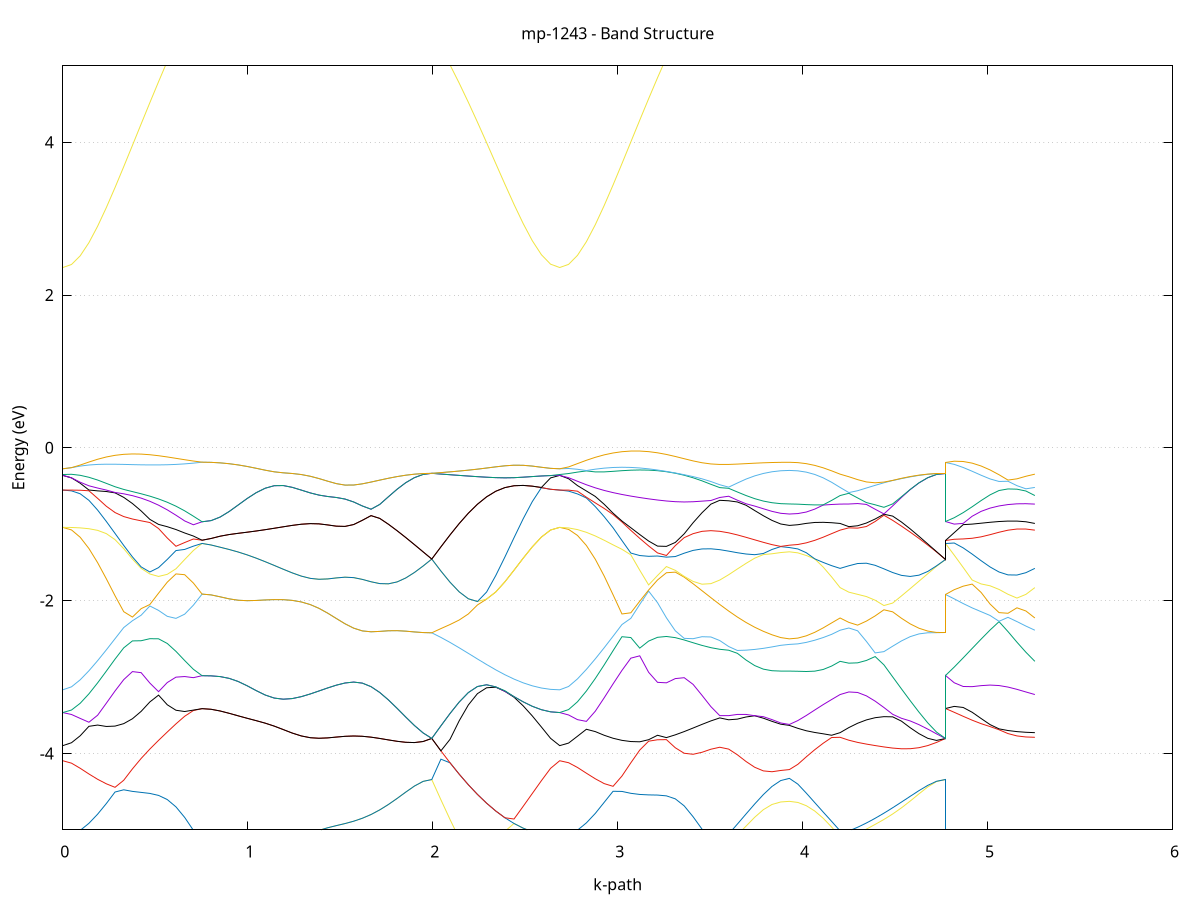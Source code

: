 set title 'mp-1243 - Band Structure'
set xlabel 'k-path'
set ylabel 'Energy (eV)'
set grid y
set yrange [-5:5]
set terminal png size 800,600
set output 'mp-1243_bands_gnuplot.png'
plot '-' using 1:2 with lines notitle, '-' using 1:2 with lines notitle, '-' using 1:2 with lines notitle, '-' using 1:2 with lines notitle, '-' using 1:2 with lines notitle, '-' using 1:2 with lines notitle, '-' using 1:2 with lines notitle, '-' using 1:2 with lines notitle, '-' using 1:2 with lines notitle, '-' using 1:2 with lines notitle, '-' using 1:2 with lines notitle, '-' using 1:2 with lines notitle, '-' using 1:2 with lines notitle, '-' using 1:2 with lines notitle, '-' using 1:2 with lines notitle, '-' using 1:2 with lines notitle, '-' using 1:2 with lines notitle, '-' using 1:2 with lines notitle, '-' using 1:2 with lines notitle, '-' using 1:2 with lines notitle, '-' using 1:2 with lines notitle, '-' using 1:2 with lines notitle, '-' using 1:2 with lines notitle, '-' using 1:2 with lines notitle, '-' using 1:2 with lines notitle, '-' using 1:2 with lines notitle, '-' using 1:2 with lines notitle, '-' using 1:2 with lines notitle, '-' using 1:2 with lines notitle, '-' using 1:2 with lines notitle, '-' using 1:2 with lines notitle, '-' using 1:2 with lines notitle, '-' using 1:2 with lines notitle, '-' using 1:2 with lines notitle, '-' using 1:2 with lines notitle, '-' using 1:2 with lines notitle, '-' using 1:2 with lines notitle, '-' using 1:2 with lines notitle, '-' using 1:2 with lines notitle, '-' using 1:2 with lines notitle, '-' using 1:2 with lines notitle, '-' using 1:2 with lines notitle, '-' using 1:2 with lines notitle, '-' using 1:2 with lines notitle, '-' using 1:2 with lines notitle, '-' using 1:2 with lines notitle, '-' using 1:2 with lines notitle, '-' using 1:2 with lines notitle, '-' using 1:2 with lines notitle, '-' using 1:2 with lines notitle, '-' using 1:2 with lines notitle, '-' using 1:2 with lines notitle, '-' using 1:2 with lines notitle, '-' using 1:2 with lines notitle, '-' using 1:2 with lines notitle, '-' using 1:2 with lines notitle, '-' using 1:2 with lines notitle, '-' using 1:2 with lines notitle, '-' using 1:2 with lines notitle, '-' using 1:2 with lines notitle, '-' using 1:2 with lines notitle, '-' using 1:2 with lines notitle, '-' using 1:2 with lines notitle, '-' using 1:2 with lines notitle, '-' using 1:2 with lines notitle, '-' using 1:2 with lines notitle, '-' using 1:2 with lines notitle, '-' using 1:2 with lines notitle, '-' using 1:2 with lines notitle, '-' using 1:2 with lines notitle, '-' using 1:2 with lines notitle, '-' using 1:2 with lines notitle, '-' using 1:2 with lines notitle, '-' using 1:2 with lines notitle, '-' using 1:2 with lines notitle, '-' using 1:2 with lines notitle, '-' using 1:2 with lines notitle, '-' using 1:2 with lines notitle, '-' using 1:2 with lines notitle, '-' using 1:2 with lines notitle, '-' using 1:2 with lines notitle, '-' using 1:2 with lines notitle, '-' using 1:2 with lines notitle, '-' using 1:2 with lines notitle, '-' using 1:2 with lines notitle, '-' using 1:2 with lines notitle, '-' using 1:2 with lines notitle, '-' using 1:2 with lines notitle, '-' using 1:2 with lines notitle, '-' using 1:2 with lines notitle, '-' using 1:2 with lines notitle, '-' using 1:2 with lines notitle, '-' using 1:2 with lines notitle, '-' using 1:2 with lines notitle, '-' using 1:2 with lines notitle, '-' using 1:2 with lines notitle
0.000000 -18.714847
0.047072 -18.710647
0.094144 -18.698147
0.141215 -18.677247
0.188287 -18.648247
0.235359 -18.611247
0.282431 -18.566647
0.329503 -18.514747
0.376574 -18.455847
0.423646 -18.390447
0.470718 -18.319147
0.517790 -18.242547
0.564862 -18.161247
0.611934 -18.075947
0.659005 -17.987547
0.706077 -17.896947
0.753149 -17.804947
0.753149 -17.804947
0.801916 -17.802447
0.850682 -17.795247
0.899449 -17.783447
0.948216 -17.767447
0.996983 -17.747847
1.045749 -17.725547
1.094516 -17.701447
1.143283 -17.677147
1.192049 -17.654447
1.240816 -17.635847
1.289583 -17.623947
1.338350 -17.620947
1.338350 -17.620947
1.385253 -17.627547
1.432157 -17.642747
1.479061 -17.664747
1.525965 -17.691347
1.572868 -17.720247
1.619772 -17.749847
1.666676 -17.778547
1.713580 -17.805247
1.760483 -17.829147
1.807387 -17.849547
1.854291 -17.865947
1.901195 -17.877847
1.948099 -17.885047
1.995002 -17.887547
1.995002 -17.887547
2.044412 -17.988847
2.093822 -18.086447
2.143232 -18.179447
2.192641 -18.266847
2.242051 -18.347847
2.291461 -18.422047
2.340871 -18.488947
2.390281 -18.547747
2.439690 -18.598147
2.489100 -18.639847
2.538510 -18.672547
2.587920 -18.696047
2.637330 -18.710247
2.686739 -18.714847
2.686739 -18.714847
2.734820 -18.710547
2.782900 -18.697447
2.830980 -18.675747
2.879061 -18.645547
2.927141 -18.607247
2.975222 -18.560947
3.023302 -18.507247
3.071382 -18.446547
3.119463 -18.379347
3.167543 -18.306347
3.215623 -18.228247
3.263704 -18.145847
3.311784 -18.060247
3.359864 -17.972347
3.407945 -17.883147
3.456025 -17.794147
3.504106 -17.706347
3.552186 -17.678647
3.600266 -17.722647
3.600266 -17.722647
3.647170 -17.760547
3.694074 -17.793547
3.740978 -17.820847
3.787881 -17.842547
3.834785 -17.858147
3.881689 -17.867547
3.928593 -17.870647
3.928593 -17.870647
3.974285 -17.867347
4.019978 -17.857447
4.065671 -17.841047
4.111363 -17.818247
4.157056 -17.789347
4.202749 -17.754647
4.202749 -17.754647
4.250139 -17.740347
4.297528 -17.740347
4.344918 -17.751047
4.392308 -17.768447
4.439698 -17.789347
4.487088 -17.811147
4.534477 -17.832147
4.581867 -17.850747
4.629257 -17.866247
4.676647 -17.877847
4.724037 -17.885047
4.771427 -17.887547
4.771427 -17.804947
4.819869 -17.802847
4.868310 -17.796547
4.916752 -17.786747
4.965194 -17.774247
5.013636 -17.760547
5.062078 -17.747347
5.110520 -17.736847
5.158962 -17.732347
5.207404 -17.737247
5.255845 -17.754647
e
0.000000 -16.869147
0.047072 -16.870547
0.094144 -16.877347
0.141215 -16.898347
0.188287 -16.930647
0.235359 -16.970847
0.282431 -17.018547
0.329503 -17.073547
0.376574 -17.135647
0.423646 -17.204147
0.470718 -17.278747
0.517790 -17.358447
0.564862 -17.442647
0.611934 -17.530347
0.659005 -17.620647
0.706077 -17.712447
0.753149 -17.804947
0.753149 -17.804947
0.801916 -17.802447
0.850682 -17.795247
0.899449 -17.783447
0.948216 -17.767447
0.996983 -17.747847
1.045749 -17.725547
1.094516 -17.701447
1.143283 -17.677147
1.192049 -17.654447
1.240816 -17.635847
1.289583 -17.623847
1.338350 -17.620947
1.338350 -17.620947
1.385253 -17.627547
1.432157 -17.642747
1.479061 -17.664747
1.525965 -17.691347
1.572868 -17.720247
1.619772 -17.749847
1.666676 -17.778547
1.713580 -17.805247
1.760483 -17.829147
1.807387 -17.849547
1.854291 -17.865947
1.901195 -17.877847
1.948099 -17.885047
1.995002 -17.887547
1.995002 -17.887547
2.044412 -17.783547
2.093822 -17.678147
2.143232 -17.572547
2.192641 -17.468147
2.242051 -17.366447
2.291461 -17.269147
2.340871 -17.177847
2.390281 -17.094247
2.439690 -17.020047
2.489100 -16.956747
2.538510 -16.905847
2.587920 -16.868747
2.637330 -16.869047
2.686739 -16.869147
2.686739 -16.869147
2.734820 -16.870347
2.782900 -16.873947
2.830980 -16.894147
2.879061 -16.924947
2.927141 -16.962147
2.975222 -17.005247
3.023302 -17.053447
3.071382 -17.105947
3.119463 -17.162047
3.167543 -17.220747
3.215623 -17.281247
3.263704 -17.342347
3.311784 -17.403447
3.359864 -17.463547
3.407945 -17.521847
3.456025 -17.577547
3.504106 -17.629947
3.552186 -17.620947
3.600266 -17.540047
3.600266 -17.540047
3.647170 -17.466247
3.694074 -17.399147
3.740978 -17.340247
3.787881 -17.291347
3.834785 -17.254147
3.881689 -17.234547
3.928593 -17.235947
3.928593 -17.235947
3.974285 -17.239147
4.019978 -17.280547
4.065671 -17.336347
4.111363 -17.401347
4.157056 -17.473047
4.202749 -17.549947
4.202749 -17.549947
4.250139 -17.598547
4.297528 -17.644847
4.344918 -17.688247
4.392308 -17.728247
4.439698 -17.764447
4.487088 -17.796447
4.534477 -17.824047
4.581867 -17.846847
4.629257 -17.864647
4.676647 -17.877447
4.724037 -17.885047
4.771427 -17.887547
4.771427 -17.804947
4.819869 -17.802247
4.868310 -17.794647
4.916752 -17.781747
4.965194 -17.763547
5.013636 -17.740047
5.062078 -17.711347
5.110520 -17.677647
5.158962 -17.639247
5.207404 -17.596447
5.255845 -17.549947
e
0.000000 -16.869147
0.047072 -16.869347
0.094144 -16.869947
0.141215 -16.870747
0.188287 -16.873547
0.235359 -16.878447
0.282431 -16.883847
0.329503 -16.889747
0.376574 -16.895747
0.423646 -16.901647
0.470718 -16.907247
0.517790 -16.912247
0.564862 -16.916247
0.611934 -16.919247
0.659005 -16.921047
0.706077 -16.921547
0.753149 -16.920847
0.753149 -16.920847
0.801916 -16.923547
0.850682 -16.931747
0.899449 -16.945147
0.948216 -16.963047
0.996983 -16.984947
1.045749 -17.009847
1.094516 -17.036647
1.143283 -17.063647
1.192049 -17.088947
1.240816 -17.109847
1.289583 -17.123747
1.338350 -17.128347
1.338350 -17.128347
1.385253 -17.122947
1.432157 -17.108547
1.479061 -17.086947
1.525965 -17.060447
1.572868 -17.031147
1.619772 -17.000947
1.666676 -16.971447
1.713580 -16.943647
1.760483 -16.918647
1.807387 -16.896847
1.854291 -16.879047
1.901195 -16.865147
1.948099 -16.854947
1.995002 -16.848147
1.995002 -16.848147
2.044412 -16.850747
2.093822 -16.853247
2.143232 -16.855747
2.192641 -16.857947
2.242051 -16.860047
2.291461 -16.861847
2.340871 -16.863647
2.390281 -16.865047
2.439690 -16.866347
2.489100 -16.867347
2.538510 -16.868247
2.587920 -16.868747
2.637330 -16.869047
2.686739 -16.869147
2.686739 -16.869147
2.734820 -16.869747
2.782900 -16.873647
2.830980 -16.879747
2.879061 -16.887847
2.927141 -16.898047
2.975222 -16.910547
3.023302 -16.924947
3.071382 -16.941147
3.119463 -16.959247
3.167543 -16.978747
3.215623 -16.999447
3.263704 -17.021147
3.311784 -17.043447
3.359864 -17.065947
3.407945 -17.088447
3.456025 -17.110547
3.504106 -17.131847
3.552186 -17.152047
3.600266 -17.170647
3.600266 -17.170647
3.647170 -17.187047
3.694074 -17.201447
3.740978 -17.213547
3.787881 -17.223247
3.834785 -17.230347
3.881689 -17.230647
3.928593 -17.222647
3.928593 -17.222647
3.974285 -17.234347
4.019978 -17.229447
4.065671 -17.221447
4.111363 -17.210247
4.157056 -17.196347
4.202749 -17.179547
4.202749 -17.179547
4.250139 -17.162547
4.297528 -17.133847
4.344918 -17.097247
4.392308 -17.056847
4.439698 -17.016047
4.487088 -16.977447
4.534477 -16.942647
4.581867 -16.912747
4.629257 -16.888247
4.676647 -16.869447
4.724037 -16.856147
4.771427 -16.848147
4.771427 -16.920847
4.819869 -16.921847
4.868310 -16.927447
4.916752 -16.944647
4.965194 -16.975547
5.013636 -17.013647
5.062078 -17.054747
5.110520 -17.095447
5.158962 -17.132247
5.207404 -17.161447
5.255845 -17.179547
e
0.000000 -16.837947
0.047072 -16.846447
0.094144 -16.860647
0.141215 -16.868647
0.188287 -16.872247
0.235359 -16.874247
0.282431 -16.877047
0.329503 -16.880647
0.376574 -16.885047
0.423646 -16.890147
0.470718 -16.895747
0.517790 -16.901347
0.564862 -16.906747
0.611934 -16.911647
0.659005 -16.915747
0.706077 -16.918847
0.753149 -16.920847
0.753149 -16.920847
0.801916 -16.923547
0.850682 -16.931747
0.899449 -16.945147
0.948216 -16.963047
0.996983 -16.984947
1.045749 -17.009847
1.094516 -17.036647
1.143283 -17.063647
1.192049 -17.088947
1.240816 -17.109847
1.289583 -17.123747
1.338350 -17.128347
1.338350 -17.128347
1.385253 -17.122947
1.432157 -17.108547
1.479061 -17.086947
1.525965 -17.060447
1.572868 -17.031147
1.619772 -17.000947
1.666676 -16.971447
1.713580 -16.943647
1.760483 -16.918647
1.807387 -16.896847
1.854291 -16.879047
1.901195 -16.865147
1.948099 -16.854947
1.995002 -16.848147
1.995002 -16.848147
2.044412 -16.850747
2.093822 -16.853247
2.143232 -16.855747
2.192641 -16.857947
2.242051 -16.860047
2.291461 -16.861847
2.340871 -16.863647
2.390281 -16.865047
2.439690 -16.866347
2.489100 -16.867347
2.538510 -16.868147
2.587920 -16.868547
2.637330 -16.845747
2.686739 -16.837947
2.686739 -16.837947
2.734820 -16.846947
2.782900 -16.862247
2.830980 -16.867447
2.879061 -16.868647
2.927141 -16.869647
2.975222 -16.870647
3.023302 -16.871747
3.071382 -16.873047
3.119463 -16.877947
3.167543 -16.890247
3.215623 -16.903447
3.263704 -16.917347
3.311784 -16.931847
3.359864 -16.946547
3.407945 -16.961547
3.456025 -16.976347
3.504106 -16.990747
3.552186 -17.004447
3.600266 -17.017347
3.600266 -17.017347
3.647170 -17.028647
3.694074 -17.038747
3.740978 -17.047247
3.787881 -17.054047
3.834785 -17.059047
3.881689 -17.062147
3.928593 -17.063047
3.928593 -17.063047
3.974285 -17.053447
4.019978 -17.032447
4.065671 -17.009847
4.111363 -16.989447
4.157056 -16.972147
4.202749 -16.957647
4.202749 -16.957647
4.250139 -16.946647
4.297528 -16.934447
4.344918 -16.921347
4.392308 -16.907847
4.439698 -16.894247
4.487088 -16.881347
4.534477 -16.876147
4.581867 -16.870647
4.629257 -16.865047
4.676647 -16.859447
4.724037 -16.853747
4.771427 -16.848147
4.771427 -16.920847
4.819869 -16.921647
4.868310 -16.923347
4.916752 -16.925847
4.965194 -16.928847
5.013636 -16.932347
5.062078 -16.936447
5.110520 -16.941047
5.158962 -16.946147
5.207404 -16.951647
5.255845 -16.957647
e
0.000000 -16.822547
0.047072 -16.822947
0.094144 -16.824347
0.141215 -16.826447
0.188287 -16.829047
0.235359 -16.831947
0.282431 -16.834747
0.329503 -16.837347
0.376574 -16.839247
0.423646 -16.840447
0.470718 -16.841147
0.517790 -16.841247
0.564862 -16.840847
0.611934 -16.840147
0.659005 -16.839047
0.706077 -16.837547
0.753149 -16.835847
0.753149 -16.835847
0.801916 -16.835647
0.850682 -16.835247
0.899449 -16.834647
0.948216 -16.833947
0.996983 -16.833147
1.045749 -16.832347
1.094516 -16.831647
1.143283 -16.831047
1.192049 -16.830547
1.240816 -16.830247
1.289583 -16.830047
1.338350 -16.829947
1.338350 -16.829947
1.385253 -16.830147
1.432157 -16.830547
1.479061 -16.831047
1.525965 -16.831647
1.572868 -16.832447
1.619772 -16.833447
1.666676 -16.834347
1.713580 -16.835447
1.760483 -16.836547
1.807387 -16.837747
1.854291 -16.839247
1.901195 -16.841047
1.948099 -16.843847
1.995002 -16.848147
1.995002 -16.848147
2.044412 -16.845547
2.093822 -16.842847
2.143232 -16.840247
2.192641 -16.837647
2.242051 -16.835047
2.291461 -16.832647
2.340871 -16.830547
2.390281 -16.828547
2.439690 -16.826747
2.489100 -16.825247
2.538510 -16.824047
2.587920 -16.823247
2.637330 -16.822647
2.686739 -16.822547
2.686739 -16.822547
2.734820 -16.823147
2.782900 -16.825347
2.830980 -16.828847
2.879061 -16.833747
2.927141 -16.840047
2.975222 -16.847647
3.023302 -16.856547
3.071382 -16.866747
3.119463 -16.874347
3.167543 -16.875847
3.215623 -16.877447
3.263704 -16.879047
3.311784 -16.880847
3.359864 -16.882647
3.407945 -16.884547
3.456025 -16.886447
3.504106 -16.888447
3.552186 -16.890547
3.600266 -16.892647
3.600266 -16.892647
3.647170 -16.894947
3.694074 -16.897347
3.740978 -16.900047
3.787881 -16.902847
3.834785 -16.905847
3.881689 -16.907947
3.928593 -16.908747
3.928593 -16.908747
3.974285 -16.908647
4.019978 -16.908247
4.065671 -16.907547
4.111363 -16.906647
4.157056 -16.905447
4.202749 -16.904147
4.202749 -16.904147
4.250139 -16.901747
4.297528 -16.898647
4.344918 -16.895047
4.392308 -16.890947
4.439698 -16.886347
4.487088 -16.881247
4.534477 -16.869247
4.581867 -16.858947
4.629257 -16.851047
4.676647 -16.846247
4.724037 -16.845047
4.771427 -16.848147
4.771427 -16.835847
4.819869 -16.857147
4.868310 -16.879147
4.916752 -16.894647
4.965194 -16.900947
5.013636 -16.903147
5.062078 -16.904047
5.110520 -16.904347
5.158962 -16.904347
5.207404 -16.904347
5.255845 -16.904147
e
0.000000 -16.822447
0.047072 -16.818047
0.094144 -16.812947
0.141215 -16.810047
0.188287 -16.809147
0.235359 -16.809647
0.282431 -16.811247
0.329503 -16.813447
0.376574 -16.815947
0.423646 -16.818647
0.470718 -16.821447
0.517790 -16.824147
0.564862 -16.826747
0.611934 -16.829347
0.659005 -16.831747
0.706077 -16.833847
0.753149 -16.835847
0.753149 -16.835847
0.801916 -16.835647
0.850682 -16.835247
0.899449 -16.834647
0.948216 -16.833947
0.996983 -16.833147
1.045749 -16.832347
1.094516 -16.831647
1.143283 -16.831047
1.192049 -16.830547
1.240816 -16.830247
1.289583 -16.830047
1.338350 -16.829947
1.338350 -16.829947
1.385253 -16.830147
1.432157 -16.830547
1.479061 -16.831047
1.525965 -16.831647
1.572868 -16.832447
1.619772 -16.833447
1.666676 -16.834347
1.713580 -16.835447
1.760483 -16.836547
1.807387 -16.837747
1.854291 -16.839247
1.901195 -16.841047
1.948099 -16.843847
1.995002 -16.848147
1.995002 -16.848147
2.044412 -16.845547
2.093822 -16.842847
2.143232 -16.840247
2.192641 -16.837647
2.242051 -16.835047
2.291461 -16.832647
2.340871 -16.830547
2.390281 -16.828547
2.439690 -16.826747
2.489100 -16.825247
2.538510 -16.824047
2.587920 -16.823247
2.637330 -16.822647
2.686739 -16.822447
2.686739 -16.822447
2.734820 -16.817247
2.782900 -16.810447
2.830980 -16.805247
2.879061 -16.801247
2.927141 -16.798047
2.975222 -16.795647
3.023302 -16.793547
3.071382 -16.791847
3.119463 -16.790547
3.167543 -16.789547
3.215623 -16.789047
3.263704 -16.788847
3.311784 -16.789147
3.359864 -16.790147
3.407945 -16.791747
3.456025 -16.794147
3.504106 -16.797247
3.552186 -16.801247
3.600266 -16.806047
3.600266 -16.806047
3.647170 -16.811547
3.694074 -16.817647
3.740978 -16.823947
3.787881 -16.830147
3.834785 -16.835247
3.881689 -16.838647
3.928593 -16.839847
3.928593 -16.839847
3.974285 -16.838747
4.019978 -16.835547
4.065671 -16.830547
4.111363 -16.824347
4.157056 -16.817647
4.202749 -16.811247
4.202749 -16.811247
4.250139 -16.811447
4.297528 -16.812147
4.344918 -16.813447
4.392308 -16.815347
4.439698 -16.817847
4.487088 -16.820847
4.534477 -16.824447
4.581867 -16.828447
4.629257 -16.832847
4.676647 -16.837747
4.724037 -16.842847
4.771427 -16.848147
4.771427 -16.835847
4.819869 -16.818147
4.868310 -16.804647
4.916752 -16.795447
4.965194 -16.790147
5.013636 -16.788247
5.062078 -16.789247
5.110520 -16.792747
5.158962 -16.797847
5.207404 -16.804247
5.255845 -16.811247
e
0.000000 -12.736047
0.047072 -12.735647
0.094144 -12.734147
0.141215 -12.731547
0.188287 -12.727847
0.235359 -12.722947
0.282431 -12.716747
0.329503 -12.711547
0.376574 -12.706447
0.423646 -12.701547
0.470718 -12.696847
0.517790 -12.692347
0.564862 -12.688147
0.611934 -12.684047
0.659005 -12.680347
0.706077 -12.676847
0.753149 -12.673647
0.753149 -12.673647
0.801916 -12.674047
0.850682 -12.675247
0.899449 -12.677047
0.948216 -12.679347
0.996983 -12.682047
1.045749 -12.684847
1.094516 -12.687547
1.143283 -12.690047
1.192049 -12.692047
1.240816 -12.693347
1.289583 -12.693747
1.338350 -12.693347
1.338350 -12.693347
1.385253 -12.692347
1.432157 -12.690847
1.479061 -12.689147
1.525965 -12.687447
1.572868 -12.685847
1.619772 -12.684347
1.666676 -12.682747
1.713580 -12.681047
1.760483 -12.679147
1.807387 -12.676947
1.854291 -12.674147
1.901195 -12.670847
1.948099 -12.666947
1.995002 -12.662347
1.995002 -12.662347
2.044412 -12.671147
2.093822 -12.679947
2.143232 -12.688447
2.192641 -12.696547
2.242051 -12.703947
2.291461 -12.710747
2.340871 -12.716747
2.390281 -12.721947
2.439690 -12.726347
2.489100 -12.729847
2.538510 -12.732647
2.587920 -12.734547
2.637330 -12.735747
2.686739 -12.736047
2.686739 -12.736047
2.734820 -12.735747
2.782900 -12.734747
2.830980 -12.732947
2.879061 -12.730347
2.927141 -12.726947
2.975222 -12.722647
3.023302 -12.717447
3.071382 -12.711547
3.119463 -12.704947
3.167543 -12.698047
3.215623 -12.691247
3.263704 -12.685647
3.311784 -12.685047
3.359864 -12.685447
3.407945 -12.686547
3.456025 -12.687747
3.504106 -12.691547
3.552186 -12.698347
3.600266 -12.705147
3.600266 -12.705147
3.647170 -12.711247
3.694074 -12.716547
3.740978 -12.720947
3.787881 -12.724347
3.834785 -12.726847
3.881689 -12.728247
3.928593 -12.728747
3.928593 -12.728747
3.974285 -12.727547
4.019978 -12.724247
4.065671 -12.719347
4.111363 -12.713947
4.157056 -12.708847
4.202749 -12.704547
4.202749 -12.704547
4.250139 -12.702147
4.297528 -12.699647
4.344918 -12.696947
4.392308 -12.694147
4.439698 -12.691147
4.487088 -12.687847
4.534477 -12.684347
4.581867 -12.680447
4.629257 -12.676247
4.676647 -12.671847
4.724037 -12.667147
4.771427 -12.662347
4.771427 -12.673647
4.819869 -12.678147
4.868310 -12.682547
4.916752 -12.686847
4.965194 -12.690747
5.013636 -12.694147
5.062078 -12.696947
5.110520 -12.699147
5.158962 -12.700847
5.207404 -12.702447
5.255845 -12.704547
e
0.000000 -12.736047
0.047072 -12.735447
0.094144 -12.733447
0.141215 -12.730347
0.188287 -12.726347
0.235359 -12.721647
0.282431 -12.716647
0.329503 -12.709347
0.376574 -12.700947
0.423646 -12.691947
0.470718 -12.682947
0.517790 -12.675347
0.564862 -12.670547
0.611934 -12.668847
0.659005 -12.669247
0.706077 -12.671047
0.753149 -12.673647
0.753149 -12.673647
0.801916 -12.674047
0.850682 -12.675247
0.899449 -12.677047
0.948216 -12.679347
0.996983 -12.682047
1.045749 -12.684847
1.094516 -12.687547
1.143283 -12.690047
1.192049 -12.692047
1.240816 -12.693347
1.289583 -12.693747
1.338350 -12.693347
1.338350 -12.693347
1.385253 -12.692347
1.432157 -12.690847
1.479061 -12.689147
1.525965 -12.687447
1.572868 -12.685847
1.619772 -12.684347
1.666676 -12.682747
1.713580 -12.681047
1.760483 -12.679147
1.807387 -12.676947
1.854291 -12.674147
1.901195 -12.670847
1.948099 -12.666947
1.995002 -12.662347
1.995002 -12.662347
2.044412 -12.671147
2.093822 -12.679947
2.143232 -12.688447
2.192641 -12.696547
2.242051 -12.703947
2.291461 -12.710747
2.340871 -12.716747
2.390281 -12.721947
2.439690 -12.726347
2.489100 -12.729847
2.538510 -12.732647
2.587920 -12.734547
2.637330 -12.735747
2.686739 -12.736047
2.686739 -12.736047
2.734820 -12.735147
2.782900 -12.732447
2.830980 -12.728247
2.879061 -12.722947
2.927141 -12.716947
2.975222 -12.710747
3.023302 -12.704647
3.071382 -12.699147
3.119463 -12.694347
3.167543 -12.690447
3.215623 -12.687547
3.263704 -12.685047
3.311784 -12.680547
3.359864 -12.678847
3.407945 -12.680547
3.456025 -12.685247
3.504106 -12.688547
3.552186 -12.688447
3.600266 -12.686747
3.600266 -12.686747
3.647170 -12.683447
3.694074 -12.678247
3.740978 -12.671647
3.787881 -12.665847
3.834785 -12.665747
3.881689 -12.667047
3.928593 -12.667547
3.928593 -12.667547
3.974285 -12.666747
4.019978 -12.664547
4.065671 -12.661747
4.111363 -12.660347
4.157056 -12.660947
4.202749 -12.662147
4.202749 -12.662147
4.250139 -12.664647
4.297528 -12.666647
4.344918 -12.668247
4.392308 -12.669747
4.439698 -12.671147
4.487088 -12.672247
4.534477 -12.672847
4.581867 -12.672847
4.629257 -12.671847
4.676647 -12.669847
4.724037 -12.666747
4.771427 -12.662347
4.771427 -12.673647
4.819869 -12.669447
4.868310 -12.665347
4.916752 -12.661647
4.965194 -12.658247
5.013636 -12.655247
5.062078 -12.652347
5.110520 -12.653047
5.158962 -12.657147
5.207404 -12.660247
5.255845 -12.662147
e
0.000000 -12.657847
0.047072 -12.657647
0.094144 -12.657247
0.141215 -12.656447
0.188287 -12.655247
0.235359 -12.653447
0.282431 -12.650847
0.329503 -12.647547
0.376574 -12.643547
0.423646 -12.641847
0.470718 -12.639547
0.517790 -12.635647
0.564862 -12.628947
0.611934 -12.619447
0.659005 -12.608747
0.706077 -12.600847
0.753149 -12.597747
0.753149 -12.597747
0.801916 -12.597947
0.850682 -12.598847
0.899449 -12.600947
0.948216 -12.604947
0.996983 -12.610747
1.045749 -12.617347
1.094516 -12.623547
1.143283 -12.628547
1.192049 -12.631847
1.240816 -12.633047
1.289583 -12.631947
1.338350 -12.628647
1.338350 -12.628647
1.385253 -12.624047
1.432157 -12.622347
1.479061 -12.624947
1.525965 -12.627947
1.572868 -12.630847
1.619772 -12.633447
1.666676 -12.635947
1.713580 -12.638247
1.760483 -12.640647
1.807387 -12.643447
1.854291 -12.647147
1.901195 -12.651947
1.948099 -12.657247
1.995002 -12.662347
1.995002 -12.662347
2.044412 -12.653847
2.093822 -12.646047
2.143232 -12.641947
2.192641 -12.639347
2.242051 -12.634647
2.291461 -12.632647
2.340871 -12.634947
2.390281 -12.638647
2.439690 -12.643147
2.489100 -12.647747
2.538510 -12.651847
2.587920 -12.655047
2.637330 -12.657147
2.686739 -12.657847
2.686739 -12.657847
2.734820 -12.657647
2.782900 -12.657147
2.830980 -12.656247
2.879061 -12.654847
2.927141 -12.652947
2.975222 -12.650547
3.023302 -12.647647
3.071382 -12.644347
3.119463 -12.640947
3.167543 -12.638247
3.215623 -12.637547
3.263704 -12.637647
3.311784 -12.638247
3.359864 -12.638047
3.407945 -12.636547
3.456025 -12.633847
3.504106 -12.630747
3.552186 -12.634747
3.600266 -12.640547
3.600266 -12.640547
3.647170 -12.646147
3.694074 -12.651447
3.740978 -12.655747
3.787881 -12.657047
3.834785 -12.650847
3.881689 -12.643247
3.928593 -12.639747
3.928593 -12.639747
3.974285 -12.640747
4.019978 -12.642547
4.065671 -12.642947
4.111363 -12.639047
4.157056 -12.638247
4.202749 -12.641347
4.202749 -12.641347
4.250139 -12.641647
4.297528 -12.641947
4.344918 -12.642147
4.392308 -12.642347
4.439698 -12.642647
4.487088 -12.643247
4.534477 -12.644147
4.581867 -12.645647
4.629257 -12.648347
4.676647 -12.652547
4.724037 -12.657447
4.771427 -12.662347
4.771427 -12.597747
4.819869 -12.608347
4.868310 -12.618147
4.916752 -12.627147
4.965194 -12.635047
5.013636 -12.642047
5.062078 -12.648047
5.110520 -12.649647
5.158962 -12.646947
5.207404 -12.644247
5.255845 -12.641347
e
0.000000 -12.657847
0.047072 -12.657347
0.094144 -12.656147
0.141215 -12.654347
0.188287 -12.652047
0.235359 -12.649647
0.282431 -12.647347
0.329503 -12.645347
0.376574 -12.643447
0.423646 -12.638447
0.470718 -12.632847
0.517790 -12.626547
0.564862 -12.619847
0.611934 -12.612947
0.659005 -12.606347
0.706077 -12.599747
0.753149 -12.597747
0.753149 -12.597747
0.801916 -12.597947
0.850682 -12.598847
0.899449 -12.600947
0.948216 -12.604947
0.996983 -12.610747
1.045749 -12.617347
1.094516 -12.623547
1.143283 -12.628547
1.192049 -12.631847
1.240816 -12.633047
1.289583 -12.631947
1.338350 -12.628647
1.338350 -12.628647
1.385253 -12.624047
1.432157 -12.622347
1.479061 -12.624947
1.525965 -12.627947
1.572868 -12.630847
1.619772 -12.633447
1.666676 -12.635947
1.713580 -12.638247
1.760483 -12.640647
1.807387 -12.643447
1.854291 -12.647147
1.901195 -12.651947
1.948099 -12.657247
1.995002 -12.662347
1.995002 -12.662347
2.044412 -12.653847
2.093822 -12.646047
2.143232 -12.639547
2.192641 -12.634847
2.242051 -12.632547
2.291461 -12.632647
2.340871 -12.634947
2.390281 -12.638647
2.439690 -12.643147
2.489100 -12.647747
2.538510 -12.651847
2.587920 -12.655047
2.637330 -12.657147
2.686739 -12.657847
2.686739 -12.657847
2.734820 -12.657447
2.782900 -12.656447
2.830980 -12.654847
2.879061 -12.652747
2.927141 -12.650247
2.975222 -12.647547
3.023302 -12.644747
3.071382 -12.642147
3.119463 -12.639847
3.167543 -12.637547
3.215623 -12.634247
3.263704 -12.631047
3.311784 -12.627947
3.359864 -12.625147
3.407945 -12.623547
3.456025 -12.625247
3.504106 -12.629547
3.552186 -12.627947
3.600266 -12.625747
3.600266 -12.625747
3.647170 -12.624047
3.694074 -12.622547
3.740978 -12.621247
3.787881 -12.619747
3.834785 -12.618247
3.881689 -12.617547
3.928593 -12.618047
3.928593 -12.618047
3.974285 -12.621947
4.019978 -12.626147
4.065671 -12.630447
4.111363 -12.634547
4.157056 -12.630047
4.202749 -12.618547
4.202749 -12.618547
4.250139 -12.610047
4.297528 -12.613547
4.344918 -12.617647
4.392308 -12.621847
4.439698 -12.626347
4.487088 -12.631147
4.534477 -12.635947
4.581867 -12.640947
4.629257 -12.645847
4.676647 -12.651247
4.724037 -12.656947
4.771427 -12.662347
4.771427 -12.597747
4.819869 -12.586847
4.868310 -12.583547
4.916752 -12.586647
4.965194 -12.589847
5.013636 -12.593047
5.062078 -12.595947
5.110520 -12.601547
5.158962 -12.608047
5.207404 -12.613947
5.255845 -12.618547
e
0.000000 -12.588247
0.047072 -12.588347
0.094144 -12.588347
0.141215 -12.588547
0.188287 -12.588647
0.235359 -12.588747
0.282431 -12.588847
0.329503 -12.588947
0.376574 -12.588947
0.423646 -12.588947
0.470718 -12.588947
0.517790 -12.588947
0.564862 -12.588947
0.611934 -12.588947
0.659005 -12.588747
0.706077 -12.586747
0.753149 -12.579347
0.753149 -12.579347
0.801916 -12.580147
0.850682 -12.582447
0.899449 -12.585247
0.948216 -12.587347
0.996983 -12.588647
1.045749 -12.589547
1.094516 -12.590747
1.143283 -12.592947
1.192049 -12.596347
1.240816 -12.600647
1.289583 -12.605547
1.338350 -12.610247
1.338350 -12.610247
1.385253 -12.613947
1.432157 -12.612847
1.479061 -12.607047
1.525965 -12.603147
1.572868 -12.603147
1.619772 -12.605947
1.666676 -12.610647
1.713580 -12.616647
1.760483 -12.623247
1.807387 -12.629647
1.854291 -12.634647
1.901195 -12.637747
1.948099 -12.639247
1.995002 -12.639747
1.995002 -12.639747
2.044412 -12.642047
2.093822 -12.642847
2.143232 -12.639547
2.192641 -12.634847
2.242051 -12.632547
2.291461 -12.628047
2.340871 -12.619647
2.390281 -12.609547
2.439690 -12.598147
2.489100 -12.593747
2.538510 -12.591347
2.587920 -12.589647
2.637330 -12.588647
2.686739 -12.588247
2.686739 -12.588247
2.734820 -12.588247
2.782900 -12.588347
2.830980 -12.588347
2.879061 -12.588547
2.927141 -12.588947
2.975222 -12.589647
3.023302 -12.590747
3.071382 -12.592247
3.119463 -12.594447
3.167543 -12.597147
3.215623 -12.600547
3.263704 -12.604347
3.311784 -12.608247
3.359864 -12.612047
3.407945 -12.614847
3.456025 -12.614947
3.504106 -12.613447
3.552186 -12.612347
3.600266 -12.612147
3.600266 -12.612147
3.647170 -12.612547
3.694074 -12.613347
3.740978 -12.614347
3.787881 -12.615347
3.834785 -12.616347
3.881689 -12.617247
3.928593 -12.617747
3.928593 -12.617747
3.974285 -12.614647
4.019978 -12.610747
4.065671 -12.607647
4.111363 -12.605647
4.157056 -12.605547
4.202749 -12.606047
4.202749 -12.606047
4.250139 -12.609747
4.297528 -12.609347
4.344918 -12.612647
4.392308 -12.617047
4.439698 -12.621747
4.487088 -12.626147
4.534477 -12.630147
4.581867 -12.633547
4.629257 -12.636147
4.676647 -12.638147
4.724037 -12.639347
4.771427 -12.639747
4.771427 -12.579347
4.819869 -12.581047
4.868310 -12.579547
4.916752 -12.581647
4.965194 -12.585047
5.013636 -12.589647
5.062078 -12.595247
5.110520 -12.598647
5.158962 -12.601147
5.207404 -12.603547
5.255845 -12.606047
e
0.000000 -12.554647
0.047072 -12.555047
0.094144 -12.555847
0.141215 -12.556847
0.188287 -12.557547
0.235359 -12.558047
0.282431 -12.558447
0.329503 -12.559047
0.376574 -12.560147
0.423646 -12.561847
0.470718 -12.563847
0.517790 -12.565947
0.564862 -12.567947
0.611934 -12.569347
0.659005 -12.570047
0.706077 -12.571147
0.753149 -12.579347
0.753149 -12.579347
0.801916 -12.580147
0.850682 -12.582447
0.899449 -12.585247
0.948216 -12.587347
0.996983 -12.588647
1.045749 -12.589547
1.094516 -12.590747
1.143283 -12.592947
1.192049 -12.596347
1.240816 -12.600647
1.289583 -12.605547
1.338350 -12.610247
1.338350 -12.610247
1.385253 -12.613947
1.432157 -12.612847
1.479061 -12.607047
1.525965 -12.603147
1.572868 -12.603147
1.619772 -12.605947
1.666676 -12.610647
1.713580 -12.616647
1.760483 -12.623247
1.807387 -12.629647
1.854291 -12.634647
1.901195 -12.637747
1.948099 -12.639247
1.995002 -12.639747
1.995002 -12.639747
2.044412 -12.636247
2.093822 -12.631747
2.143232 -12.626747
2.192641 -12.621247
2.242051 -12.615647
2.291461 -12.610247
2.340871 -12.605247
2.390281 -12.600747
2.439690 -12.596847
2.489100 -12.586147
2.538510 -12.574347
2.587920 -12.564247
2.637330 -12.557247
2.686739 -12.554647
2.686739 -12.554647
2.734820 -12.554847
2.782900 -12.555247
2.830980 -12.555747
2.879061 -12.556147
2.927141 -12.556347
2.975222 -12.556547
3.023302 -12.556747
3.071382 -12.557047
3.119463 -12.557847
3.167543 -12.559147
3.215623 -12.561147
3.263704 -12.564047
3.311784 -12.567747
3.359864 -12.571947
3.407945 -12.576447
3.456025 -12.581247
3.504106 -12.586147
3.552186 -12.591147
3.600266 -12.596347
3.600266 -12.596347
3.647170 -12.601247
3.694074 -12.605847
3.740978 -12.609947
3.787881 -12.613347
3.834785 -12.615947
3.881689 -12.616847
3.928593 -12.616247
3.928593 -12.616247
3.974285 -12.614247
4.019978 -12.610647
4.065671 -12.605647
4.111363 -12.602447
4.157056 -12.599347
4.202749 -12.595747
4.202749 -12.595747
4.250139 -12.593047
4.297528 -12.592247
4.344918 -12.593547
4.392308 -12.597147
4.439698 -12.602547
4.487088 -12.609647
4.534477 -12.617847
4.581867 -12.626047
4.629257 -12.632947
4.676647 -12.637347
4.724037 -12.639247
4.771427 -12.639747
4.771427 -12.579347
4.819869 -12.578747
4.868310 -12.576547
4.916752 -12.574547
4.965194 -12.577747
5.013636 -12.581347
5.062078 -12.585047
5.110520 -12.588447
5.158962 -12.591647
5.207404 -12.594147
5.255845 -12.595747
e
0.000000 -12.514047
0.047072 -12.513847
0.094144 -12.513247
0.141215 -12.512347
0.188287 -12.511147
0.235359 -12.509847
0.282431 -12.508947
0.329503 -12.509347
0.376574 -12.511947
0.423646 -12.516247
0.470718 -12.521747
0.517790 -12.528047
0.564862 -12.535747
0.611934 -12.545747
0.659005 -12.556047
0.706077 -12.564547
0.753149 -12.563447
0.753149 -12.563447
0.801916 -12.563547
0.850682 -12.563747
0.899449 -12.564347
0.948216 -12.565447
0.996983 -12.567147
1.045749 -12.569447
1.094516 -12.571847
1.143283 -12.574147
1.192049 -12.575947
1.240816 -12.577247
1.289583 -12.578547
1.338350 -12.579747
1.338350 -12.579747
1.385253 -12.580947
1.432157 -12.581547
1.479061 -12.580647
1.525965 -12.576147
1.572868 -12.567847
1.619772 -12.558147
1.666676 -12.549147
1.713580 -12.542047
1.760483 -12.537247
1.807387 -12.534247
1.854291 -12.531947
1.901195 -12.529747
1.948099 -12.527547
1.995002 -12.525647
1.995002 -12.525647
2.044412 -12.529847
2.093822 -12.533747
2.143232 -12.537047
2.192641 -12.539147
2.242051 -12.539647
2.291461 -12.538347
2.340871 -12.535547
2.390281 -12.531747
2.439690 -12.527447
2.489100 -12.523247
2.538510 -12.519547
2.587920 -12.516547
2.637330 -12.514747
2.686739 -12.514047
2.686739 -12.514047
2.734820 -12.513847
2.782900 -12.513147
2.830980 -12.512247
2.879061 -12.511347
2.927141 -12.510847
2.975222 -12.511347
3.023302 -12.513247
3.071382 -12.516547
3.119463 -12.520947
3.167543 -12.525947
3.215623 -12.531447
3.263704 -12.537347
3.311784 -12.543547
3.359864 -12.549947
3.407945 -12.555947
3.456025 -12.561247
3.504106 -12.566447
3.552186 -12.572147
3.600266 -12.577347
3.600266 -12.577347
3.647170 -12.582047
3.694074 -12.586547
3.740978 -12.590947
3.787881 -12.595147
3.834785 -12.598747
3.881689 -12.601547
3.928593 -12.602647
3.928593 -12.602647
3.974285 -12.602847
4.019978 -12.603247
4.065671 -12.603447
4.111363 -12.600347
4.157056 -12.595347
4.202749 -12.590647
4.202749 -12.590647
4.250139 -12.588847
4.297528 -12.579347
4.344918 -12.567047
4.392308 -12.555647
4.439698 -12.550347
4.487088 -12.546247
4.534477 -12.542047
4.581867 -12.538047
4.629257 -12.534147
4.676647 -12.530747
4.724037 -12.527847
4.771427 -12.525647
4.771427 -12.563447
4.819869 -12.566347
4.868310 -12.568847
4.916752 -12.563947
4.965194 -12.560347
5.013636 -12.562847
5.062078 -12.566747
5.110520 -12.571647
5.158962 -12.577447
5.207404 -12.583747
5.255845 -12.590647
e
0.000000 -12.514047
0.047072 -12.513547
0.094144 -12.512447
0.141215 -12.511247
0.188287 -12.510347
0.235359 -12.509547
0.282431 -12.508647
0.329503 -12.507047
0.376574 -12.504347
0.423646 -12.509447
0.470718 -12.517447
0.517790 -12.526347
0.564862 -12.535247
0.611934 -12.542947
0.659005 -12.550747
0.706077 -12.557947
0.753149 -12.563447
0.753149 -12.563447
0.801916 -12.563547
0.850682 -12.563747
0.899449 -12.564347
0.948216 -12.565447
0.996983 -12.567147
1.045749 -12.569447
1.094516 -12.571847
1.143283 -12.574147
1.192049 -12.575947
1.240816 -12.577247
1.289583 -12.578547
1.338350 -12.579747
1.338350 -12.579747
1.385253 -12.580947
1.432157 -12.581547
1.479061 -12.580647
1.525965 -12.576147
1.572868 -12.567847
1.619772 -12.558147
1.666676 -12.549147
1.713580 -12.542047
1.760483 -12.537247
1.807387 -12.534247
1.854291 -12.531947
1.901195 -12.529747
1.948099 -12.527547
1.995002 -12.525647
1.995002 -12.525647
2.044412 -12.529847
2.093822 -12.533747
2.143232 -12.537047
2.192641 -12.539147
2.242051 -12.539647
2.291461 -12.538347
2.340871 -12.535547
2.390281 -12.531747
2.439690 -12.527447
2.489100 -12.523247
2.538510 -12.519547
2.587920 -12.516547
2.637330 -12.514747
2.686739 -12.514047
2.686739 -12.514047
2.734820 -12.513347
2.782900 -12.511547
2.830980 -12.509047
2.879061 -12.506747
2.927141 -12.505347
2.975222 -12.505647
3.023302 -12.507747
3.071382 -12.511347
3.119463 -12.515947
3.167543 -12.521347
3.215623 -12.527147
3.263704 -12.533347
3.311784 -12.539947
3.359864 -12.546747
3.407945 -12.553647
3.456025 -12.560247
3.504106 -12.565247
3.552186 -12.567547
3.600266 -12.568347
3.600266 -12.568347
3.647170 -12.568047
3.694074 -12.567547
3.740978 -12.567547
3.787881 -12.568947
3.834785 -12.572747
3.881689 -12.577847
3.928593 -12.580547
3.928593 -12.580547
3.974285 -12.579447
4.019978 -12.576547
4.065671 -12.572547
4.111363 -12.568047
4.157056 -12.563447
4.202749 -12.559147
4.202749 -12.559147
4.250139 -12.559747
4.297528 -12.559247
4.344918 -12.557247
4.392308 -12.554147
4.439698 -12.546047
4.487088 -12.538247
4.534477 -12.532247
4.581867 -12.527947
4.629257 -12.528747
4.676647 -12.528547
4.724037 -12.527347
4.771427 -12.525647
4.771427 -12.563447
4.819869 -12.561147
4.868310 -12.559547
4.916752 -12.559247
4.965194 -12.555447
5.013636 -12.549047
5.062078 -12.545847
5.110520 -12.545847
5.158962 -12.548647
5.207404 -12.553347
5.255845 -12.559147
e
0.000000 -12.484947
0.047072 -12.485347
0.094144 -12.486347
0.141215 -12.487947
0.188287 -12.490247
0.235359 -12.492947
0.282431 -12.495647
0.329503 -12.497447
0.376574 -12.502147
0.423646 -12.500247
0.470718 -12.496847
0.517790 -12.496247
0.564862 -12.495347
0.611934 -12.493747
0.659005 -12.491247
0.706077 -12.487947
0.753149 -12.484247
0.753149 -12.484247
0.801916 -12.484247
0.850682 -12.484147
0.899449 -12.483947
0.948216 -12.483547
0.996983 -12.483047
1.045749 -12.482247
1.094516 -12.481047
1.143283 -12.479447
1.192049 -12.477247
1.240816 -12.474447
1.289583 -12.471247
1.338350 -12.468247
1.338350 -12.468247
1.385253 -12.466647
1.432157 -12.468647
1.479061 -12.476047
1.525965 -12.487247
1.572868 -12.499147
1.619772 -12.509647
1.666676 -12.517347
1.713580 -12.521947
1.760483 -12.523647
1.807387 -12.523547
1.854291 -12.523047
1.901195 -12.523247
1.948099 -12.524147
1.995002 -12.525647
1.995002 -12.525647
2.044412 -12.521347
2.093822 -12.517047
2.143232 -12.512947
2.192641 -12.509047
2.242051 -12.505347
2.291461 -12.501747
2.340871 -12.498347
2.390281 -12.495147
2.439690 -12.492247
2.489100 -12.489647
2.538510 -12.487647
2.587920 -12.486147
2.637330 -12.485247
2.686739 -12.484947
2.686739 -12.484947
2.734820 -12.485247
2.782900 -12.486147
2.830980 -12.487647
2.879061 -12.489547
2.927141 -12.491747
2.975222 -12.494247
3.023302 -12.496447
3.071382 -12.498147
3.119463 -12.499347
3.167543 -12.499747
3.215623 -12.499347
3.263704 -12.497747
3.311784 -12.498247
3.359864 -12.497447
3.407945 -12.494647
3.456025 -12.490447
3.504106 -12.485447
3.552186 -12.479947
3.600266 -12.480947
3.600266 -12.480947
3.647170 -12.490447
3.694074 -12.501947
3.740978 -12.514647
3.787881 -12.526847
3.834785 -12.536247
3.881689 -12.541347
3.928593 -12.542847
3.928593 -12.542847
3.974285 -12.543147
4.019978 -12.543947
4.065671 -12.544947
4.111363 -12.545947
4.157056 -12.546247
4.202749 -12.545647
4.202749 -12.545647
4.250139 -12.547747
4.297528 -12.547347
4.344918 -12.544247
4.392308 -12.539247
4.439698 -12.533447
4.487088 -12.528347
4.534477 -12.524647
4.581867 -12.527247
4.629257 -12.525247
4.676647 -12.524147
4.724037 -12.524347
4.771427 -12.525647
4.771427 -12.484247
4.819869 -12.485047
4.868310 -12.485047
4.916752 -12.485247
4.965194 -12.488447
5.013636 -12.496047
5.062078 -12.506647
5.110520 -12.518447
5.158962 -12.529747
5.207404 -12.539147
5.255845 -12.545647
e
0.000000 -12.484947
0.047072 -12.485047
0.094144 -12.485247
0.141215 -12.485747
0.188287 -12.486647
0.235359 -12.488547
0.282431 -12.491647
0.329503 -12.496247
0.376574 -12.497847
0.423646 -12.497347
0.470718 -12.495347
0.517790 -12.489847
0.564862 -12.484247
0.611934 -12.479747
0.659005 -12.478547
0.706077 -12.480747
0.753149 -12.484247
0.753149 -12.484247
0.801916 -12.484247
0.850682 -12.484147
0.899449 -12.483947
0.948216 -12.483547
0.996983 -12.483047
1.045749 -12.482247
1.094516 -12.481047
1.143283 -12.479447
1.192049 -12.477247
1.240816 -12.474447
1.289583 -12.471247
1.338350 -12.468247
1.338350 -12.468247
1.385253 -12.466647
1.432157 -12.468647
1.479061 -12.476047
1.525965 -12.487247
1.572868 -12.499147
1.619772 -12.509647
1.666676 -12.517347
1.713580 -12.521947
1.760483 -12.523647
1.807387 -12.523547
1.854291 -12.523047
1.901195 -12.523247
1.948099 -12.524147
1.995002 -12.525647
1.995002 -12.525647
2.044412 -12.521347
2.093822 -12.517047
2.143232 -12.512947
2.192641 -12.509047
2.242051 -12.505347
2.291461 -12.501747
2.340871 -12.498347
2.390281 -12.495147
2.439690 -12.492247
2.489100 -12.489647
2.538510 -12.487647
2.587920 -12.486147
2.637330 -12.485247
2.686739 -12.484947
2.686739 -12.484947
2.734820 -12.485047
2.782900 -12.485447
2.830980 -12.485847
2.879061 -12.486247
2.927141 -12.486247
2.975222 -12.485747
3.023302 -12.485047
3.071382 -12.484947
3.119463 -12.486147
3.167543 -12.489247
3.215623 -12.493447
3.263704 -12.496847
3.311784 -12.495047
3.359864 -12.491147
3.407945 -12.486447
3.456025 -12.481047
3.504106 -12.475547
3.552186 -12.474347
3.600266 -12.474147
3.600266 -12.474147
3.647170 -12.468347
3.694074 -12.462447
3.740978 -12.456747
3.787881 -12.451347
3.834785 -12.446547
3.881689 -12.442547
3.928593 -12.440547
3.928593 -12.440547
3.974285 -12.440547
4.019978 -12.440447
4.065671 -12.440247
4.111363 -12.439947
4.157056 -12.439847
4.202749 -12.440047
4.202749 -12.440047
4.250139 -12.441847
4.297528 -12.455547
4.344918 -12.473947
4.392308 -12.491347
4.439698 -12.505747
4.487088 -12.516447
4.534477 -12.523447
4.581867 -12.522647
4.629257 -12.522047
4.676647 -12.522547
4.724037 -12.523947
4.771427 -12.525647
4.771427 -12.484247
4.819869 -12.482447
4.868310 -12.479647
4.916752 -12.475847
4.965194 -12.471047
5.013636 -12.465147
5.062078 -12.458147
5.110520 -12.450847
5.158962 -12.447147
5.207404 -12.443447
5.255845 -12.440047
e
0.000000 -12.441847
0.047072 -12.442347
0.094144 -12.443947
0.141215 -12.446047
0.188287 -12.448547
0.235359 -12.450847
0.282431 -12.452747
0.329503 -12.454347
0.376574 -12.455847
0.423646 -12.457447
0.470718 -12.459247
0.517790 -12.461347
0.564862 -12.463547
0.611934 -12.465047
0.659005 -12.463747
0.706077 -12.459547
0.753149 -12.454347
0.753149 -12.454347
0.801916 -12.455147
0.850682 -12.456947
0.899449 -12.459147
0.948216 -12.460847
0.996983 -12.461547
1.045749 -12.460847
1.094516 -12.458747
1.143283 -12.455447
1.192049 -12.451147
1.240816 -12.446347
1.289583 -12.441347
1.338350 -12.436947
1.338350 -12.436947
1.385253 -12.433747
1.432157 -12.432047
1.479061 -12.430147
1.525965 -12.426747
1.572868 -12.422247
1.619772 -12.417347
1.666676 -12.412247
1.713580 -12.407347
1.760483 -12.402647
1.807387 -12.398147
1.854291 -12.394147
1.901195 -12.390547
1.948099 -12.387447
1.995002 -12.384947
1.995002 -12.384947
2.044412 -12.390047
2.093822 -12.395647
2.143232 -12.401447
2.192641 -12.407247
2.242051 -12.412947
2.291461 -12.418347
2.340871 -12.423347
2.390281 -12.427847
2.439690 -12.431847
2.489100 -12.435247
2.538510 -12.438047
2.587920 -12.440147
2.637330 -12.441347
2.686739 -12.441847
2.686739 -12.441847
2.734820 -12.442447
2.782900 -12.444047
2.830980 -12.446347
2.879061 -12.448547
2.927141 -12.450147
2.975222 -12.451347
3.023302 -12.454947
3.071382 -12.459047
3.119463 -12.462647
3.167543 -12.464447
3.215623 -12.464147
3.263704 -12.462447
3.311784 -12.459647
3.359864 -12.456047
3.407945 -12.453347
3.456025 -12.458547
3.504106 -12.463547
3.552186 -12.464747
3.600266 -12.459047
3.600266 -12.459047
3.647170 -12.451747
3.694074 -12.443947
3.740978 -12.435947
3.787881 -12.428247
3.834785 -12.429247
3.881689 -12.432047
3.928593 -12.433647
3.928593 -12.433647
3.974285 -12.433247
4.019978 -12.431947
4.065671 -12.429847
4.111363 -12.427147
4.157056 -12.425247
4.202749 -12.427147
4.202749 -12.427147
4.250139 -12.428347
4.297528 -12.425747
4.344918 -12.421647
4.392308 -12.417347
4.439698 -12.413047
4.487088 -12.408647
4.534477 -12.404147
4.581867 -12.399647
4.629257 -12.395247
4.676647 -12.391147
4.724037 -12.387647
4.771427 -12.384947
4.771427 -12.454347
4.819869 -12.456147
4.868310 -12.459347
4.916752 -12.462847
4.965194 -12.464147
5.013636 -12.461447
5.062078 -12.456047
5.110520 -12.450147
5.158962 -12.441847
5.207404 -12.434047
5.255845 -12.427147
e
0.000000 -12.441747
0.047072 -12.441947
0.094144 -12.442447
0.141215 -12.443047
0.188287 -12.443847
0.235359 -12.444647
0.282431 -12.445447
0.329503 -12.446147
0.376574 -12.446447
0.423646 -12.446147
0.470718 -12.444847
0.517790 -12.443147
0.564862 -12.441947
0.611934 -12.442547
0.659005 -12.445247
0.706077 -12.449447
0.753149 -12.454347
0.753149 -12.454347
0.801916 -12.455047
0.850682 -12.456947
0.899449 -12.459147
0.948216 -12.460847
0.996983 -12.461547
1.045749 -12.460847
1.094516 -12.458747
1.143283 -12.455447
1.192049 -12.451147
1.240816 -12.446347
1.289583 -12.441347
1.338350 -12.436947
1.338350 -12.436947
1.385253 -12.433747
1.432157 -12.432047
1.479061 -12.430147
1.525965 -12.426747
1.572868 -12.422247
1.619772 -12.417347
1.666676 -12.412247
1.713580 -12.407347
1.760483 -12.402647
1.807387 -12.398147
1.854291 -12.394147
1.901195 -12.390547
1.948099 -12.387447
1.995002 -12.384947
1.995002 -12.384947
2.044412 -12.390047
2.093822 -12.395647
2.143232 -12.401447
2.192641 -12.407247
2.242051 -12.412947
2.291461 -12.418347
2.340871 -12.423347
2.390281 -12.427847
2.439690 -12.431847
2.489100 -12.435247
2.538510 -12.438047
2.587920 -12.440147
2.637330 -12.441347
2.686739 -12.441747
2.686739 -12.441747
2.734820 -12.442047
2.782900 -12.442947
2.830980 -12.444347
2.879061 -12.446147
2.927141 -12.448447
2.975222 -12.450547
3.023302 -12.449547
3.071382 -12.447047
3.119463 -12.443647
3.167543 -12.440347
3.215623 -12.438647
3.263704 -12.439947
3.311784 -12.443647
3.359864 -12.448347
3.407945 -12.451547
3.456025 -12.446347
3.504106 -12.440647
3.552186 -12.434747
3.600266 -12.429647
3.600266 -12.429647
3.647170 -12.425947
3.694074 -12.424347
3.740978 -12.424747
3.787881 -12.426647
3.834785 -12.421447
3.881689 -12.416447
3.928593 -12.414447
3.928593 -12.414447
3.974285 -12.414547
4.019978 -12.414947
4.065671 -12.415347
4.111363 -12.416947
4.157056 -12.421247
4.202749 -12.425747
4.202749 -12.425747
4.250139 -12.419347
4.297528 -12.413347
4.344918 -12.412247
4.392308 -12.410147
4.439698 -12.406847
4.487088 -12.403147
4.534477 -12.399447
4.581867 -12.395947
4.629257 -12.392747
4.676647 -12.389847
4.724037 -12.387247
4.771427 -12.384947
4.771427 -12.454347
4.819869 -12.453947
4.868310 -12.454447
4.916752 -12.455347
4.965194 -12.455847
5.013636 -12.455447
5.062078 -12.453647
5.110520 -12.449147
5.158962 -12.441547
5.207404 -12.433547
5.255845 -12.425747
e
0.000000 -12.372347
0.047072 -12.372647
0.094144 -12.373847
0.141215 -12.376147
0.188287 -12.379547
0.235359 -12.383747
0.282431 -12.388447
0.329503 -12.393347
0.376574 -12.397947
0.423646 -12.402147
0.470718 -12.405547
0.517790 -12.407547
0.564862 -12.407147
0.611934 -12.403047
0.659005 -12.395247
0.706077 -12.384247
0.753149 -12.371447
0.753149 -12.371447
0.801916 -12.371247
0.850682 -12.370447
0.899449 -12.369247
0.948216 -12.367647
0.996983 -12.365847
1.045749 -12.363747
1.094516 -12.361447
1.143283 -12.359047
1.192049 -12.356647
1.240816 -12.355747
1.289583 -12.362147
1.338350 -12.373047
1.338350 -12.373047
1.385253 -12.383947
1.432157 -12.390947
1.479061 -12.392647
1.525965 -12.390947
1.572868 -12.388147
1.619772 -12.385547
1.666676 -12.383447
1.713580 -12.382047
1.760483 -12.381147
1.807387 -12.380747
1.854291 -12.380947
1.901195 -12.381747
1.948099 -12.383047
1.995002 -12.384947
1.995002 -12.384947
2.044412 -12.380347
2.093822 -12.376547
2.143232 -12.373447
2.192641 -12.371047
2.242051 -12.369447
2.291461 -12.368347
2.340871 -12.367847
2.390281 -12.367747
2.439690 -12.367847
2.489100 -12.368147
2.538510 -12.369747
2.587920 -12.371247
2.637330 -12.372047
2.686739 -12.372347
2.686739 -12.372347
2.734820 -12.372747
2.782900 -12.374147
2.830980 -12.376347
2.879061 -12.379247
2.927141 -12.382347
2.975222 -12.385647
3.023302 -12.391147
3.071382 -12.396847
3.119463 -12.402347
3.167543 -12.406647
3.215623 -12.408147
3.263704 -12.405547
3.311784 -12.399547
3.359864 -12.391347
3.407945 -12.382047
3.456025 -12.372147
3.504106 -12.363047
3.552186 -12.360647
3.600266 -12.370547
3.600266 -12.370547
3.647170 -12.382147
3.694074 -12.391647
3.740978 -12.398747
3.787881 -12.403547
3.834785 -12.406747
3.881689 -12.408647
3.928593 -12.409547
3.928593 -12.409547
3.974285 -12.410047
4.019978 -12.411447
4.065671 -12.413747
4.111363 -12.415147
4.157056 -12.412147
4.202749 -12.404247
4.202749 -12.404247
4.250139 -12.404347
4.297528 -12.411647
4.344918 -12.407647
4.392308 -12.402147
4.439698 -12.396947
4.487088 -12.392347
4.534477 -12.388447
4.581867 -12.385447
4.629257 -12.383447
4.676647 -12.382747
4.724037 -12.383247
4.771427 -12.384947
4.771427 -12.371447
4.819869 -12.373147
4.868310 -12.374747
4.916752 -12.376547
4.965194 -12.378447
5.013636 -12.380747
5.062078 -12.383847
5.110520 -12.387847
5.158962 -12.392847
5.207404 -12.398447
5.255845 -12.404247
e
0.000000 -12.372147
0.047072 -12.370147
0.094144 -12.370347
0.141215 -12.371647
0.188287 -12.372847
0.235359 -12.374047
0.282431 -12.375147
0.329503 -12.376047
0.376574 -12.376647
0.423646 -12.376747
0.470718 -12.376347
0.517790 -12.375447
0.564862 -12.374147
0.611934 -12.372447
0.659005 -12.370747
0.706077 -12.368947
0.753149 -12.371447
0.753149 -12.371447
0.801916 -12.371247
0.850682 -12.370447
0.899449 -12.369247
0.948216 -12.367647
0.996983 -12.365847
1.045749 -12.363747
1.094516 -12.361447
1.143283 -12.359047
1.192049 -12.356647
1.240816 -12.355747
1.289583 -12.362147
1.338350 -12.373047
1.338350 -12.373047
1.385253 -12.383947
1.432157 -12.390947
1.479061 -12.392647
1.525965 -12.390947
1.572868 -12.388147
1.619772 -12.385547
1.666676 -12.383447
1.713580 -12.382047
1.760483 -12.381147
1.807387 -12.380747
1.854291 -12.380947
1.901195 -12.381747
1.948099 -12.383047
1.995002 -12.384947
1.995002 -12.384947
2.044412 -12.380347
2.093822 -12.376547
2.143232 -12.373447
2.192641 -12.371047
2.242051 -12.369447
2.291461 -12.368347
2.340871 -12.367847
2.390281 -12.367747
2.439690 -12.367847
2.489100 -12.368147
2.538510 -12.368447
2.587920 -12.368647
2.637330 -12.369847
2.686739 -12.372147
2.686739 -12.372147
2.734820 -12.370047
2.782900 -12.370847
2.830980 -12.373247
2.879061 -12.376547
2.927141 -12.380747
2.975222 -12.384847
3.023302 -12.386047
3.071382 -12.385547
3.119463 -12.383147
3.167543 -12.379347
3.215623 -12.374647
3.263704 -12.369547
3.311784 -12.364647
3.359864 -12.360347
3.407945 -12.356647
3.456025 -12.353847
3.504106 -12.351947
3.552186 -12.355047
3.600266 -12.360347
3.600266 -12.360347
3.647170 -12.364447
3.694074 -12.366347
3.740978 -12.365947
3.787881 -12.364047
3.834785 -12.361647
3.881689 -12.359747
3.928593 -12.358947
3.928593 -12.358947
3.974285 -12.358647
4.019978 -12.357647
4.065671 -12.356247
4.111363 -12.359547
4.157056 -12.371347
4.202749 -12.386347
4.202749 -12.386347
4.250139 -12.396047
4.297528 -12.386847
4.344918 -12.379547
4.392308 -12.375647
4.439698 -12.374447
4.487088 -12.374647
4.534477 -12.375747
4.581867 -12.377147
4.629257 -12.378947
4.676647 -12.380847
4.724037 -12.382847
4.771427 -12.384947
4.771427 -12.371447
4.819869 -12.370147
4.868310 -12.370147
4.916752 -12.371247
4.965194 -12.372747
5.013636 -12.374247
5.062078 -12.376047
5.110520 -12.378147
5.158962 -12.380447
5.207404 -12.383147
5.255845 -12.386347
e
0.000000 -12.368947
0.047072 -12.369347
0.094144 -12.368647
0.141215 -12.368447
0.188287 -12.368047
0.235359 -12.367547
0.282431 -12.367147
0.329503 -12.366647
0.376574 -12.366147
0.423646 -12.365647
0.470718 -12.365247
0.517790 -12.365047
0.564862 -12.365047
0.611934 -12.365347
0.659005 -12.365947
0.706077 -12.367047
0.753149 -12.366347
0.753149 -12.366347
0.801916 -12.365547
0.850682 -12.363247
0.899449 -12.359947
0.948216 -12.356447
0.996983 -12.353147
1.045749 -12.350447
1.094516 -12.348647
1.143283 -12.348247
1.192049 -12.349447
1.240816 -12.351847
1.289583 -12.350047
1.338350 -12.346747
1.338350 -12.346747
1.385253 -12.342647
1.432157 -12.337147
1.479061 -12.329747
1.525965 -12.320847
1.572868 -12.315847
1.619772 -12.315347
1.666676 -12.315647
1.713580 -12.316147
1.760483 -12.316647
1.807387 -12.316947
1.854291 -12.317347
1.901195 -12.317547
1.948099 -12.317647
1.995002 -12.317747
1.995002 -12.317747
2.044412 -12.322847
2.093822 -12.328547
2.143232 -12.334547
2.192641 -12.340647
2.242051 -12.346547
2.291461 -12.352047
2.340871 -12.356947
2.390281 -12.361247
2.439690 -12.364847
2.489100 -12.367647
2.538510 -12.368447
2.587920 -12.368647
2.637330 -12.368847
2.686739 -12.368947
2.686739 -12.368947
2.734820 -12.369447
2.782900 -12.368547
2.830980 -12.367747
2.879061 -12.366747
2.927141 -12.365447
2.975222 -12.363947
3.023302 -12.362347
3.071382 -12.360647
3.119463 -12.358747
3.167543 -12.356847
3.215623 -12.354947
3.263704 -12.352947
3.311784 -12.350947
3.359864 -12.349147
3.407945 -12.347847
3.456025 -12.347947
3.504106 -12.350147
3.552186 -12.350047
3.600266 -12.349047
3.600266 -12.349047
3.647170 -12.348347
3.694074 -12.347947
3.740978 -12.347847
3.787881 -12.348047
3.834785 -12.348547
3.881689 -12.348947
3.928593 -12.349247
3.928593 -12.349247
3.974285 -12.349547
4.019978 -12.350747
4.065671 -12.353447
4.111363 -12.354347
4.157056 -12.352147
4.202749 -12.349847
4.202749 -12.349847
4.250139 -12.344647
4.297528 -12.336647
4.344918 -12.326547
4.392308 -12.323947
4.439698 -12.321847
4.487088 -12.320247
4.534477 -12.319147
4.581867 -12.318347
4.629257 -12.317847
4.676647 -12.317747
4.724037 -12.317747
4.771427 -12.317747
4.771427 -12.366347
4.819869 -12.367347
4.868310 -12.366847
4.916752 -12.365347
4.965194 -12.363447
5.013636 -12.361447
5.062078 -12.358947
5.110520 -12.355647
5.158962 -12.352847
5.207404 -12.351247
5.255845 -12.349847
e
0.000000 -12.368947
0.047072 -12.368847
0.094144 -12.364347
0.141215 -12.354747
0.188287 -12.341547
0.235359 -12.325047
0.282431 -12.305347
0.329503 -12.283247
0.376574 -12.260347
0.423646 -12.248647
0.470718 -12.260147
0.517790 -12.277847
0.564862 -12.297147
0.611934 -12.316747
0.659005 -12.335747
0.706077 -12.353447
0.753149 -12.366347
0.753149 -12.366347
0.801916 -12.365547
0.850682 -12.363247
0.899449 -12.359947
0.948216 -12.356447
0.996983 -12.353147
1.045749 -12.350447
1.094516 -12.348647
1.143283 -12.348247
1.192049 -12.349447
1.240816 -12.351847
1.289583 -12.350047
1.338350 -12.346747
1.338350 -12.346747
1.385253 -12.342647
1.432157 -12.337147
1.479061 -12.329747
1.525965 -12.320847
1.572868 -12.315847
1.619772 -12.315347
1.666676 -12.315647
1.713580 -12.316147
1.760483 -12.316647
1.807387 -12.316947
1.854291 -12.317347
1.901195 -12.317547
1.948099 -12.317647
1.995002 -12.317747
1.995002 -12.317747
2.044412 -12.313447
2.093822 -12.310347
2.143232 -12.308647
2.192641 -12.308547
2.242051 -12.310247
2.291461 -12.313847
2.340871 -12.319347
2.390281 -12.326647
2.439690 -12.335347
2.489100 -12.345147
2.538510 -12.354947
2.587920 -12.363747
2.637330 -12.368847
2.686739 -12.368947
2.686739 -12.368947
2.734820 -12.368847
2.782900 -12.364047
2.830980 -12.354047
2.879061 -12.340047
2.927141 -12.322147
2.975222 -12.300147
3.023302 -12.274747
3.071382 -12.248047
3.119463 -12.227147
3.167543 -12.233147
3.215623 -12.245047
3.263704 -12.257347
3.311784 -12.269847
3.359864 -12.282347
3.407945 -12.294147
3.456025 -12.311547
3.504106 -12.328147
3.552186 -12.336747
3.600266 -12.331147
3.600266 -12.331147
3.647170 -12.321647
3.694074 -12.317747
3.740978 -12.317847
3.787881 -12.318047
3.834785 -12.318347
3.881689 -12.318547
3.928593 -12.318647
3.928593 -12.318647
3.974285 -12.318747
4.019978 -12.319047
4.065671 -12.319347
4.111363 -12.319247
4.157056 -12.330547
4.202749 -12.336847
4.202749 -12.336847
4.250139 -12.333147
4.297528 -12.329547
4.344918 -12.322847
4.392308 -12.310147
4.439698 -12.310647
4.487088 -12.312547
4.534477 -12.314247
4.581867 -12.315647
4.629257 -12.316747
4.676647 -12.317347
4.724037 -12.317647
4.771427 -12.317747
4.771427 -12.366347
4.819869 -12.365047
4.868310 -12.363447
4.916752 -12.361747
4.965194 -12.360047
5.013636 -12.358147
5.062078 -12.356347
5.110520 -12.354547
5.158962 -12.351147
5.207404 -12.344947
5.255845 -12.336847
e
0.000000 -12.152347
0.047072 -12.153447
0.094144 -12.156747
0.141215 -12.162147
0.188287 -12.169547
0.235359 -12.178947
0.282431 -12.190147
0.329503 -12.202747
0.376574 -12.215047
0.423646 -12.215547
0.470718 -12.192347
0.517790 -12.162847
0.564862 -12.132447
0.611934 -12.105047
0.659005 -12.095247
0.706077 -12.085247
0.753149 -12.076947
0.753149 -12.076947
0.801916 -12.077547
0.850682 -12.080047
0.899449 -12.086247
0.948216 -12.098347
0.996983 -12.116947
1.045749 -12.140947
1.094516 -12.168647
1.143283 -12.198047
1.192049 -12.226947
1.240816 -12.253147
1.289583 -12.274447
1.338350 -12.289447
1.338350 -12.289447
1.385253 -12.298447
1.432157 -12.303747
1.479061 -12.306447
1.525965 -12.306147
1.572868 -12.296447
1.619772 -12.276447
1.666676 -12.249647
1.713580 -12.216947
1.760483 -12.179247
1.807387 -12.137547
1.854291 -12.093047
1.901195 -12.046947
1.948099 -12.000347
1.995002 -11.954447
1.995002 -11.954447
2.044412 -11.983947
2.093822 -12.011147
2.143232 -12.035847
2.192641 -12.057847
2.242051 -12.077147
2.291461 -12.093947
2.340871 -12.108347
2.390281 -12.120447
2.439690 -12.130447
2.489100 -12.138447
2.538510 -12.144547
2.587920 -12.148947
2.637330 -12.151547
2.686739 -12.152347
2.686739 -12.152347
2.734820 -12.153547
2.782900 -12.157047
2.830980 -12.162647
2.879061 -12.169947
2.927141 -12.178747
2.975222 -12.188547
3.023302 -12.199147
3.071382 -12.210147
3.119463 -12.221447
3.167543 -12.222447
3.215623 -12.229747
3.263704 -12.242447
3.311784 -12.257947
3.359864 -12.275147
3.407945 -12.293247
3.456025 -12.304247
3.504106 -12.311547
3.552186 -12.315447
3.600266 -12.317047
3.600266 -12.317047
3.647170 -12.317547
3.694074 -12.311947
3.740978 -12.302947
3.787881 -12.295247
3.834785 -12.289447
3.881689 -12.285547
3.928593 -12.284247
3.928593 -12.284247
3.974285 -12.283647
4.019978 -12.281947
4.065671 -12.300147
4.111363 -12.318247
4.157056 -12.318547
4.202749 -12.316747
4.202749 -12.316747
4.250139 -12.312647
4.297528 -12.307847
4.344918 -12.305047
4.392308 -12.295647
4.439698 -12.266647
4.487088 -12.230047
4.534477 -12.188547
4.581867 -12.143647
4.629257 -12.096647
4.676647 -12.048747
4.724037 -12.000947
4.771427 -11.954447
4.771427 -12.076947
4.819869 -12.118147
4.868310 -12.157647
4.916752 -12.194547
4.965194 -12.227847
5.013636 -12.256547
5.062078 -12.279947
5.110520 -12.297447
5.158962 -12.308947
5.207404 -12.315047
5.255845 -12.316747
e
0.000000 -12.152347
0.047072 -12.152247
0.094144 -12.152047
0.141215 -12.151447
0.188287 -12.150547
0.235359 -12.149047
0.282431 -12.146847
0.329503 -12.143847
0.376574 -12.139947
0.423646 -12.135047
0.470718 -12.129147
0.517790 -12.122147
0.564862 -12.114147
0.611934 -12.104347
0.659005 -12.083147
0.706077 -12.074347
0.753149 -12.076947
0.753149 -12.076947
0.801916 -12.077547
0.850682 -12.080047
0.899449 -12.086247
0.948216 -12.098347
0.996983 -12.116947
1.045749 -12.140947
1.094516 -12.168647
1.143283 -12.198047
1.192049 -12.226947
1.240816 -12.253147
1.289583 -12.274447
1.338350 -12.289447
1.338350 -12.289447
1.385253 -12.298447
1.432157 -12.303747
1.479061 -12.306447
1.525965 -12.306147
1.572868 -12.296447
1.619772 -12.276447
1.666676 -12.249647
1.713580 -12.216947
1.760483 -12.179247
1.807387 -12.137547
1.854291 -12.093047
1.901195 -12.046947
1.948099 -12.000347
1.995002 -11.954447
1.995002 -11.954447
2.044412 -11.983947
2.093822 -12.011147
2.143232 -12.035847
2.192641 -12.057847
2.242051 -12.077147
2.291461 -12.093947
2.340871 -12.108347
2.390281 -12.120447
2.439690 -12.130447
2.489100 -12.138447
2.538510 -12.144547
2.587920 -12.148947
2.637330 -12.151547
2.686739 -12.152347
2.686739 -12.152347
2.734820 -12.152547
2.782900 -12.153047
2.830980 -12.153947
2.879061 -12.155647
2.927141 -12.158047
2.975222 -12.161247
3.023302 -12.164847
3.071382 -12.166747
3.119463 -12.159947
3.167543 -12.134747
3.215623 -12.095747
3.263704 -12.051047
3.311784 -12.008447
3.359864 -11.998547
3.407945 -12.024847
3.456025 -12.056447
3.504106 -12.087947
3.552186 -12.118047
3.600266 -12.146547
3.600266 -12.146547
3.647170 -12.172247
3.694074 -12.195847
3.740978 -12.216747
3.787881 -12.234647
3.834785 -12.248547
3.881689 -12.257747
3.928593 -12.261047
3.928593 -12.261047
3.974285 -12.266547
4.019978 -12.281047
4.065671 -12.279347
4.111363 -12.275947
4.157056 -12.272047
4.202749 -12.267647
4.202749 -12.267647
4.250139 -12.275347
4.297528 -12.278047
4.344918 -12.272647
4.392308 -12.258147
4.439698 -12.236247
4.487088 -12.207947
4.534477 -12.173947
4.581867 -12.135047
4.629257 -12.092347
4.676647 -12.047047
4.724037 -12.000647
4.771427 -11.954447
4.771427 -12.076947
4.819869 -12.035147
4.868310 -12.016947
4.916752 -12.061647
4.965194 -12.103647
5.013636 -12.141947
5.062078 -12.175947
5.110520 -12.205347
5.158962 -12.230347
5.207404 -12.251147
5.255845 -12.267647
e
0.000000 -11.600747
0.047072 -11.604747
0.094144 -11.616647
0.141215 -11.635847
0.188287 -11.661347
0.235359 -11.691947
0.282431 -11.726147
0.329503 -11.762647
0.376574 -11.799947
0.423646 -11.836447
0.470718 -11.870947
0.517790 -11.902147
0.564862 -11.928547
0.611934 -11.947847
0.659005 -11.955847
0.706077 -11.947747
0.753149 -11.925147
0.753149 -11.925147
0.801916 -11.925547
0.850682 -11.925847
0.899449 -11.924047
0.948216 -11.917747
0.996983 -11.905847
1.045749 -11.888947
1.094516 -11.868147
1.143283 -11.845047
1.192049 -11.820947
1.240816 -11.796947
1.289583 -11.774247
1.338350 -11.753647
1.338350 -11.753647
1.385253 -11.736847
1.432157 -11.723547
1.479061 -11.714447
1.525965 -11.710047
1.572868 -11.710747
1.619772 -11.716947
1.666676 -11.728847
1.713580 -11.746347
1.760483 -11.769547
1.807387 -11.797947
1.854291 -11.831347
1.901195 -11.869047
1.948099 -11.910347
1.995002 -11.954447
1.995002 -11.954447
2.044412 -11.922947
2.093822 -11.889747
2.143232 -11.855547
2.192641 -11.820947
2.242051 -11.786547
2.291461 -11.753047
2.340871 -11.721247
2.390281 -11.691847
2.439690 -11.665647
2.489100 -11.643147
2.538510 -11.624947
2.587920 -11.611647
2.637330 -11.603547
2.686739 -11.600747
2.686739 -11.600747
2.734820 -11.603647
2.782900 -11.612047
2.830980 -11.625847
2.879061 -11.644647
2.927141 -11.667947
2.975222 -11.695147
3.023302 -11.725747
3.071382 -11.758847
3.119463 -11.793947
3.167543 -11.830147
3.215623 -11.866647
3.263704 -11.901947
3.311784 -11.931047
3.359864 -11.924547
3.407945 -11.910547
3.456025 -11.925547
3.504106 -11.937847
3.552186 -11.947647
3.600266 -11.955447
3.600266 -11.955447
3.647170 -11.961247
3.694074 -11.965647
3.740978 -11.969047
3.787881 -11.971347
3.834785 -11.973047
3.881689 -11.973947
3.928593 -11.974247
3.928593 -11.974247
3.974285 -11.967047
4.019978 -11.947547
4.065671 -11.919647
4.111363 -11.887547
4.157056 -11.854347
4.202749 -11.822647
4.202749 -11.822647
4.250139 -11.794447
4.297528 -11.772247
4.344918 -11.757047
4.392308 -11.749547
4.439698 -11.750247
4.487088 -11.759247
4.534477 -11.776347
4.581867 -11.800847
4.629257 -11.832047
4.676647 -11.868847
4.724037 -11.910047
4.771427 -11.954447
4.771427 -11.925147
4.819869 -11.970947
4.868310 -11.993647
4.916752 -11.953647
4.965194 -11.916247
5.013636 -11.883047
5.062078 -11.855447
5.110520 -11.835047
5.158962 -11.822847
5.207404 -11.818947
5.255845 -11.822647
e
0.000000 -11.600747
0.047072 -11.601847
0.094144 -11.605047
0.141215 -11.610647
0.188287 -11.618847
0.235359 -11.629747
0.282431 -11.643747
0.329503 -11.660947
0.376574 -11.681447
0.423646 -11.705147
0.470718 -11.731947
0.517790 -11.761447
0.564862 -11.793247
0.611934 -11.826747
0.659005 -11.860947
0.706077 -11.894647
0.753149 -11.925147
0.753149 -11.925147
0.801916 -11.925547
0.850682 -11.925847
0.899449 -11.924047
0.948216 -11.917747
0.996983 -11.905847
1.045749 -11.888947
1.094516 -11.868147
1.143283 -11.845047
1.192049 -11.820947
1.240816 -11.796947
1.289583 -11.774247
1.338350 -11.753647
1.338350 -11.753647
1.385253 -11.736847
1.432157 -11.723547
1.479061 -11.714447
1.525965 -11.710047
1.572868 -11.710747
1.619772 -11.716947
1.666676 -11.728847
1.713580 -11.746347
1.760483 -11.769547
1.807387 -11.797947
1.854291 -11.831347
1.901195 -11.869047
1.948099 -11.910347
1.995002 -11.954447
1.995002 -11.954447
2.044412 -11.922947
2.093822 -11.889747
2.143232 -11.855547
2.192641 -11.820947
2.242051 -11.786547
2.291461 -11.753047
2.340871 -11.721247
2.390281 -11.691847
2.439690 -11.665647
2.489100 -11.643147
2.538510 -11.624947
2.587920 -11.611647
2.637330 -11.603547
2.686739 -11.600747
2.686739 -11.600747
2.734820 -11.603247
2.782900 -11.610747
2.830980 -11.622847
2.879061 -11.639347
2.927141 -11.659647
2.975222 -11.683247
3.023302 -11.709447
3.071382 -11.737247
3.119463 -11.765847
3.167543 -11.794447
3.215623 -11.822047
3.263704 -11.848047
3.311784 -11.871647
3.359864 -11.892547
3.407945 -11.880047
3.456025 -11.829247
3.504106 -11.778647
3.552186 -11.730447
3.600266 -11.685847
3.600266 -11.685847
3.647170 -11.646747
3.694074 -11.612847
3.740978 -11.584747
3.787881 -11.562647
3.834785 -11.546747
3.881689 -11.537247
3.928593 -11.534047
3.928593 -11.534047
3.974285 -11.536747
4.019978 -11.544547
4.065671 -11.557447
4.111363 -11.574947
4.157056 -11.596447
4.202749 -11.620747
4.202749 -11.620747
4.250139 -11.632447
4.297528 -11.646547
4.344918 -11.663247
4.392308 -11.682847
4.439698 -11.705347
4.487088 -11.731147
4.534477 -11.760147
4.581867 -11.792647
4.629257 -11.828547
4.676647 -11.867647
4.724037 -11.909847
4.771427 -11.954447
4.771427 -11.925147
4.819869 -11.880847
4.868310 -11.839347
4.916752 -11.801647
4.965194 -11.768047
5.013636 -11.738347
5.062078 -11.711847
5.110520 -11.687347
5.158962 -11.664147
5.207404 -11.641847
5.255845 -11.620747
e
0.000000 -7.042247
0.047072 -7.036847
0.094144 -7.020247
0.141215 -6.992547
0.188287 -6.953747
0.235359 -6.904247
0.282431 -6.845447
0.329503 -6.780347
0.376574 -6.714047
0.423646 -6.653147
0.470718 -6.601647
0.517790 -6.558547
0.564862 -6.520047
0.611934 -6.482247
0.659005 -6.442847
0.706077 -6.399947
0.753149 -6.352447
0.753149 -6.352447
0.801916 -6.341247
0.850682 -6.308247
0.899449 -6.255047
0.948216 -6.184747
0.996983 -6.101547
1.045749 -6.011247
1.094516 -5.921747
1.143283 -5.842547
1.192049 -5.783247
1.240816 -5.748847
1.289583 -5.737147
1.338350 -5.741747
1.338350 -5.741747
1.385253 -5.756247
1.432157 -5.776847
1.479061 -5.801747
1.525965 -5.829647
1.572868 -5.859947
1.619772 -5.891847
1.666676 -5.924347
1.713580 -5.956247
1.760483 -5.986147
1.807387 -6.012847
1.854291 -6.035047
1.901195 -6.051647
1.948099 -6.061947
1.995002 -6.065347
1.995002 -6.065347
2.044412 -6.163347
2.093822 -6.255047
2.143232 -6.341547
2.192641 -6.423847
2.242051 -6.503347
2.291461 -6.581647
2.340871 -6.659947
2.390281 -6.738747
2.439690 -6.816347
2.489100 -6.889147
2.538510 -6.952247
2.587920 -7.001047
2.637330 -7.031847
2.686739 -7.042247
2.686739 -7.042247
2.734820 -7.037047
2.782900 -7.021247
2.830980 -6.995047
2.879061 -6.958847
2.927141 -6.912947
2.975222 -6.857847
3.023302 -6.794147
3.071382 -6.722647
3.119463 -6.644247
3.167543 -6.560047
3.215623 -6.471447
3.263704 -6.379947
3.311784 -6.287547
3.359864 -6.196047
3.407945 -6.107347
3.456025 -6.022747
3.504106 -5.943247
3.552186 -5.869347
3.600266 -5.801547
3.600266 -5.801547
3.647170 -5.818047
3.694074 -5.925447
3.740978 -6.020247
3.787881 -6.096647
3.834785 -6.152247
3.881689 -6.185947
3.928593 -6.197247
3.928593 -6.197247
3.974285 -6.198547
4.019978 -6.202147
4.065671 -6.207247
4.111363 -6.212647
4.157056 -6.216747
4.202749 -6.218047
4.202749 -6.218047
4.250139 -6.182247
4.297528 -6.148347
4.344918 -6.117347
4.392308 -6.090647
4.439698 -6.069247
4.487088 -6.054447
4.534477 -6.046447
4.581867 -6.045147
4.629257 -6.048947
4.676647 -6.055747
4.724037 -6.062347
4.771427 -6.065347
4.771427 -6.352447
4.819869 -6.396447
4.868310 -6.423047
4.916752 -6.432947
4.965194 -6.427547
5.013636 -6.408447
5.062078 -6.378347
5.110520 -6.340147
5.158962 -6.297747
5.207404 -6.255447
5.255845 -6.218047
e
0.000000 -6.361247
0.047072 -6.364647
0.094144 -6.373347
0.141215 -6.384347
0.188287 -6.393647
0.235359 -6.397647
0.282431 -6.392347
0.329503 -6.373647
0.376574 -6.335447
0.423646 -6.271247
0.470718 -6.177147
0.517790 -6.054947
0.564862 -6.104447
0.611934 -6.175947
0.659005 -6.240947
0.706077 -6.299647
0.753149 -6.352447
0.753149 -6.352447
0.801916 -6.341247
0.850682 -6.308247
0.899449 -6.255047
0.948216 -6.184747
0.996983 -6.101547
1.045749 -6.011247
1.094516 -5.921747
1.143283 -5.842547
1.192049 -5.783247
1.240816 -5.748847
1.289583 -5.737147
1.338350 -5.741747
1.338350 -5.741747
1.385253 -5.756247
1.432157 -5.776847
1.479061 -5.801747
1.525965 -5.829647
1.572868 -5.859947
1.619772 -5.891847
1.666676 -5.924347
1.713580 -5.956247
1.760483 -5.986147
1.807387 -6.012847
1.854291 -6.035047
1.901195 -6.051647
1.948099 -6.061947
1.995002 -6.065347
1.995002 -6.065347
2.044412 -5.960647
2.093822 -5.848647
2.143232 -5.729147
2.192641 -5.602047
2.242051 -5.556547
2.291461 -5.746447
2.340871 -5.910447
2.390281 -6.046247
2.439690 -6.153747
2.489100 -6.234847
2.538510 -6.293147
2.587920 -6.331947
2.637330 -6.354047
2.686739 -6.361247
2.686739 -6.361247
2.734820 -6.365847
2.782900 -6.377747
2.830980 -6.392847
2.879061 -6.406447
2.927141 -6.414247
2.975222 -6.413047
3.023302 -6.400547
3.071382 -6.375747
3.119463 -6.337847
3.167543 -6.286847
3.215623 -6.223047
3.263704 -6.147147
3.311784 -6.060347
3.359864 -5.964347
3.407945 -5.862247
3.456025 -5.760147
3.504106 -5.674647
3.552186 -5.648047
3.600266 -5.712547
3.600266 -5.712547
3.647170 -5.742047
3.694074 -5.689747
3.740978 -5.645547
3.787881 -5.610147
3.834785 -5.584447
3.881689 -5.568747
3.928593 -5.563447
3.928593 -5.563447
3.974285 -5.553647
4.019978 -5.524247
4.065671 -5.475047
4.111363 -5.405847
4.157056 -5.316647
4.202749 -5.207447
4.202749 -5.207447
4.250139 -5.216147
4.297528 -5.370547
4.344918 -5.512847
4.392308 -5.639747
4.439698 -5.750147
4.487088 -5.843247
4.534477 -5.918947
4.581867 -5.977447
4.629257 -6.019647
4.676647 -6.046847
4.724037 -6.061247
4.771427 -6.065347
4.771427 -6.352447
4.819869 -6.290847
4.868310 -6.211847
4.916752 -6.115947
4.965194 -6.003947
5.013636 -5.877047
5.062078 -5.736547
5.110520 -5.584147
5.158962 -5.421747
5.207404 -5.252647
5.255845 -5.207447
e
0.000000 -5.086647
0.047072 -5.107347
0.094144 -5.164347
0.141215 -5.246547
0.188287 -5.343147
0.235359 -5.446347
0.282431 -5.551447
0.329503 -5.655247
0.376574 -5.755747
0.423646 -5.851647
0.470718 -5.942047
0.517790 -6.026447
0.564862 -5.909347
0.611934 -5.745447
0.659005 -5.567947
0.706077 -5.381447
0.753149 -5.191747
0.753149 -5.191747
0.801916 -5.193247
0.850682 -5.197747
0.899449 -5.204947
0.948216 -5.214247
0.996983 -5.224147
1.045749 -5.232047
1.094516 -5.234047
1.143283 -5.224347
1.192049 -5.198047
1.240816 -5.155047
1.289583 -5.102447
1.338350 -5.050447
1.338350 -5.050447
1.385253 -5.007747
1.432157 -4.973647
1.479061 -4.945547
1.525965 -4.918647
1.572868 -4.887747
1.619772 -4.849047
1.666676 -4.800047
1.713580 -4.739847
1.760483 -4.669047
1.807387 -4.589947
1.854291 -4.506847
1.901195 -4.427647
1.948099 -4.366447
1.995002 -4.342447
1.995002 -4.342447
2.044412 -4.607447
2.093822 -4.865547
2.143232 -5.112347
2.192641 -5.343947
2.242051 -5.467247
2.291461 -5.325047
2.340871 -5.175947
2.390281 -5.020347
2.439690 -4.917447
2.489100 -4.978547
2.538510 -5.025947
2.587920 -5.059747
2.637330 -5.079947
2.686739 -5.086647
2.686739 -5.086647
2.734820 -5.109247
2.782900 -5.169147
2.830980 -5.250447
2.879061 -5.338847
2.927141 -5.424747
2.975222 -5.502047
3.023302 -5.567247
3.071382 -5.617947
3.119463 -5.652847
3.167543 -5.671047
3.215623 -5.671647
3.263704 -5.654447
3.311784 -5.618847
3.359864 -5.564847
3.407945 -5.492847
3.456025 -5.403647
3.504106 -5.299447
3.552186 -5.205647
3.600266 -5.167747
3.600266 -5.167747
3.647170 -5.069547
3.694074 -4.952447
3.740978 -4.836347
3.787881 -4.736647
3.834785 -4.668447
3.881689 -4.636047
3.928593 -4.627747
3.928593 -4.627747
3.974285 -4.642147
4.019978 -4.684847
4.065671 -4.754447
4.111363 -4.849247
4.157056 -4.964547
4.202749 -5.091547
4.202749 -5.091547
4.250139 -5.126147
4.297528 -5.055247
4.344918 -4.991347
4.392308 -4.929447
4.439698 -4.864747
4.487088 -4.793247
4.534477 -4.712947
4.581867 -4.624047
4.629257 -4.529847
4.676647 -4.438947
4.724037 -4.368747
4.771427 -4.342447
4.771427 -5.191747
4.819869 -5.188447
4.868310 -5.178147
4.916752 -5.161747
4.965194 -5.141047
5.013636 -5.118947
5.062078 -5.105847
5.110520 -5.104747
5.158962 -5.120247
5.207404 -5.154747
5.255845 -5.091547
e
0.000000 -5.086647
0.047072 -5.066447
0.094144 -5.007747
0.141215 -4.915347
0.188287 -4.795847
0.235359 -4.656747
0.282431 -4.505847
0.329503 -4.476647
0.376574 -4.497447
0.423646 -4.510647
0.470718 -4.524047
0.517790 -4.550047
0.564862 -4.604447
0.611934 -4.700347
0.659005 -4.838347
0.706077 -5.006847
0.753149 -5.191747
0.753149 -5.191747
0.801916 -5.193247
0.850682 -5.197747
0.899449 -5.204947
0.948216 -5.214247
0.996983 -5.224147
1.045749 -5.232047
1.094516 -5.234047
1.143283 -5.224347
1.192049 -5.198047
1.240816 -5.155047
1.289583 -5.102447
1.338350 -5.050447
1.338350 -5.050447
1.385253 -5.007747
1.432157 -4.973647
1.479061 -4.945547
1.525965 -4.918647
1.572868 -4.887747
1.619772 -4.849047
1.666676 -4.800047
1.713580 -4.739847
1.760483 -4.669047
1.807387 -4.589947
1.854291 -4.506847
1.901195 -4.427647
1.948099 -4.366447
1.995002 -4.342447
1.995002 -4.342447
2.044412 -4.075947
2.093822 -4.123447
2.143232 -4.271947
2.192641 -4.410347
2.242051 -4.537347
2.291461 -4.652147
2.340871 -4.754047
2.390281 -4.842547
2.439690 -4.917447
2.489100 -4.978547
2.538510 -5.025947
2.587920 -5.059747
2.637330 -5.079947
2.686739 -5.086647
2.686739 -5.086647
2.734820 -5.065747
2.782900 -5.005147
2.830980 -4.909747
2.879061 -4.785947
2.927141 -4.641147
2.975222 -4.496047
3.023302 -4.497947
3.071382 -4.522747
3.119463 -4.537447
3.167543 -4.543247
3.215623 -4.545747
3.263704 -4.556047
3.311784 -4.595247
3.359864 -4.687247
3.407945 -4.829447
3.456025 -4.991047
3.504106 -5.134347
3.552186 -5.182447
3.600266 -5.055847
3.600266 -5.055847
3.647170 -4.926047
3.694074 -4.793547
3.740978 -4.662647
3.787881 -4.539147
3.834785 -4.432147
3.881689 -4.355647
3.928593 -4.327047
3.928593 -4.327047
3.974285 -4.402247
4.019978 -4.520047
4.065671 -4.644147
4.111363 -4.768047
4.157056 -4.890147
4.202749 -5.014347
4.202749 -5.014347
4.250139 -5.014547
4.297528 -4.966947
4.344918 -4.911247
4.392308 -4.849547
4.439698 -4.782647
4.487088 -4.711547
4.534477 -4.637347
4.581867 -4.561747
4.629257 -4.487347
4.676647 -4.418847
4.724037 -4.365047
4.771427 -4.342447
4.771427 -5.191747
4.819869 -5.187347
4.868310 -5.175847
4.916752 -5.158547
4.965194 -5.138247
5.013636 -5.117847
5.062078 -5.094347
5.110520 -5.072347
5.158962 -5.053447
5.207404 -5.037747
5.255845 -5.014347
e
0.000000 -4.096247
0.047072 -4.128047
0.094144 -4.195047
0.141215 -4.269447
0.188287 -4.339047
0.235359 -4.398147
0.282431 -4.444147
0.329503 -4.351547
0.376574 -4.202847
0.423646 -4.066247
0.470718 -3.943247
0.517790 -3.829547
0.564862 -3.720247
0.611934 -3.613447
0.659005 -3.514047
0.706077 -3.438947
0.753149 -3.414447
0.753149 -3.414447
0.801916 -3.422647
0.850682 -3.444847
0.899449 -3.475247
0.948216 -3.508347
0.996983 -3.540547
1.045749 -3.571547
1.094516 -3.604247
1.143283 -3.642947
1.192049 -3.688247
1.240816 -3.734047
1.289583 -3.771647
1.338350 -3.794947
1.338350 -3.794947
1.385253 -3.802047
1.432157 -3.797247
1.479061 -3.786447
1.525965 -3.776547
1.572868 -3.772347
1.619772 -3.776147
1.666676 -3.787547
1.713580 -3.804347
1.760483 -3.823547
1.807387 -3.841547
1.854291 -3.854847
1.901195 -3.858347
1.948099 -3.844647
1.995002 -3.804147
1.995002 -3.804147
2.044412 -3.966747
2.093822 -4.123447
2.143232 -4.271947
2.192641 -4.410347
2.242051 -4.537347
2.291461 -4.652147
2.340871 -4.754047
2.390281 -4.842547
2.439690 -4.859147
2.489100 -4.693547
2.538510 -4.525147
2.587920 -4.356747
2.637330 -4.195847
2.686739 -4.096247
2.686739 -4.096247
2.734820 -4.122047
2.782900 -4.184347
2.830980 -4.259347
2.879061 -4.332347
2.927141 -4.395547
2.975222 -4.431047
3.023302 -4.296547
3.071382 -4.123247
3.119463 -3.956847
3.167543 -3.840347
3.215623 -3.821647
3.263704 -3.819947
3.311784 -3.926447
3.359864 -3.998347
3.407945 -4.011747
3.456025 -3.985647
3.504106 -3.945447
3.552186 -3.919547
3.600266 -3.943847
3.600266 -3.943847
3.647170 -4.018047
3.694074 -4.105947
3.740978 -4.181547
3.787881 -4.229247
3.834785 -4.240147
3.881689 -4.223747
3.928593 -4.211847
3.928593 -4.211847
3.974285 -4.143347
4.019978 -4.045247
4.065671 -3.952047
4.111363 -3.867247
4.157056 -3.792347
4.202749 -3.789347
4.202749 -3.789347
4.250139 -3.827647
4.297528 -3.856147
4.344918 -3.878247
4.392308 -3.897547
4.439698 -3.915447
4.487088 -3.930547
4.534477 -3.939647
4.581867 -3.938847
4.629257 -3.925447
4.676647 -3.897947
4.724037 -3.856747
4.771427 -3.804147
4.771427 -3.414447
4.819869 -3.462247
4.868310 -3.514647
4.916752 -3.565347
4.965194 -3.610847
5.013636 -3.649047
5.062078 -3.690647
5.110520 -3.740647
5.158962 -3.771347
5.207404 -3.785147
5.255845 -3.789347
e
0.000000 -3.898447
0.047072 -3.860547
0.094144 -3.769347
0.141215 -3.645747
0.188287 -3.629147
0.235359 -3.647547
0.282431 -3.642847
0.329503 -3.610647
0.376574 -3.546647
0.423646 -3.449947
0.470718 -3.326447
0.517790 -3.237347
0.564862 -3.363547
0.611934 -3.435247
0.659005 -3.452047
0.706077 -3.433247
0.753149 -3.414447
0.753149 -3.414447
0.801916 -3.422647
0.850682 -3.444847
0.899449 -3.475247
0.948216 -3.508347
0.996983 -3.540547
1.045749 -3.571547
1.094516 -3.604247
1.143283 -3.642947
1.192049 -3.688247
1.240816 -3.734047
1.289583 -3.771647
1.338350 -3.794947
1.338350 -3.794947
1.385253 -3.802047
1.432157 -3.797247
1.479061 -3.786447
1.525965 -3.776547
1.572868 -3.772347
1.619772 -3.776147
1.666676 -3.787547
1.713580 -3.804347
1.760483 -3.823547
1.807387 -3.841547
1.854291 -3.854847
1.901195 -3.858347
1.948099 -3.844647
1.995002 -3.804147
1.995002 -3.804147
2.044412 -3.966747
2.093822 -3.815747
2.143232 -3.573347
2.192641 -3.366647
2.242051 -3.217647
2.291461 -3.141147
2.340871 -3.133547
2.390281 -3.187547
2.439690 -3.264547
2.489100 -3.377247
2.538510 -3.509647
2.587920 -3.654947
2.637330 -3.802947
2.686739 -3.898447
2.686739 -3.898447
2.734820 -3.865047
2.782900 -3.775347
2.830980 -3.684347
2.879061 -3.714747
2.927141 -3.762747
2.975222 -3.801947
3.023302 -3.829447
3.071382 -3.844947
3.119463 -3.848347
3.167543 -3.820747
3.215623 -3.762847
3.263704 -3.793447
3.311784 -3.757147
3.359864 -3.714547
3.407945 -3.668047
3.456025 -3.620447
3.504106 -3.574947
3.552186 -3.535547
3.600266 -3.560147
3.600266 -3.560147
3.647170 -3.551547
3.694074 -3.523447
3.740978 -3.507347
3.787881 -3.539347
3.834785 -3.580647
3.881689 -3.617847
3.928593 -3.633347
3.928593 -3.633347
3.974285 -3.671947
4.019978 -3.703847
4.065671 -3.726047
4.111363 -3.743547
4.157056 -3.762647
4.202749 -3.728647
4.202749 -3.728647
4.250139 -3.662147
4.297528 -3.605547
4.344918 -3.561947
4.392308 -3.532847
4.439698 -3.519247
4.487088 -3.521647
4.534477 -3.578047
4.581867 -3.664147
4.629257 -3.741747
4.676647 -3.802547
4.724037 -3.830447
4.771427 -3.804147
4.771427 -3.414447
4.819869 -3.384947
4.868310 -3.398947
4.916752 -3.461547
4.965194 -3.543347
5.013636 -3.623147
5.062078 -3.679047
5.110520 -3.700747
5.158962 -3.715047
5.207404 -3.723747
5.255845 -3.728647
e
0.000000 -3.465547
0.047072 -3.490847
0.094144 -3.542247
0.141215 -3.592147
0.188287 -3.500647
0.235359 -3.343247
0.282431 -3.183247
0.329503 -3.034447
0.376574 -2.929247
0.423646 -2.943247
0.470718 -3.079247
0.517790 -3.192147
0.564862 -3.072747
0.611934 -3.001947
0.659005 -2.994047
0.706077 -3.008747
0.753149 -2.982947
0.753149 -2.982947
0.801916 -2.985147
0.850682 -2.994647
0.899449 -3.017947
0.948216 -3.058847
0.996983 -3.115147
1.045749 -3.178247
1.094516 -3.235947
1.143283 -3.275747
1.192049 -3.290647
1.240816 -3.282447
1.289583 -3.257347
1.338350 -3.221847
1.338350 -3.221847
1.385253 -3.182947
1.432157 -3.143347
1.479061 -3.106947
1.525965 -3.078547
1.572868 -3.066347
1.619772 -3.080247
1.666676 -3.126447
1.713580 -3.202447
1.760483 -3.299747
1.807387 -3.409647
1.854291 -3.524147
1.901195 -3.634947
1.948099 -3.732047
1.995002 -3.804147
1.995002 -3.804147
2.044412 -3.639347
2.093822 -3.477647
2.143232 -3.327947
2.192641 -3.204147
2.242051 -3.124547
2.291461 -3.101647
2.340871 -3.129447
2.390281 -3.187547
2.439690 -3.256947
2.489100 -3.324847
2.538510 -3.383547
2.587920 -3.428247
2.637330 -3.456047
2.686739 -3.465547
2.686739 -3.465547
2.734820 -3.497047
2.782900 -3.558347
2.830980 -3.581047
2.879061 -3.448147
2.927141 -3.272747
2.975222 -3.090447
3.023302 -2.913547
3.071382 -2.753447
3.119463 -2.722847
3.167543 -2.938447
3.215623 -3.070047
3.263704 -3.076247
3.311784 -3.020847
3.359864 -3.009147
3.407945 -3.096647
3.456025 -3.239747
3.504106 -3.387647
3.552186 -3.506247
3.600266 -3.505947
3.600266 -3.505947
3.647170 -3.490147
3.694074 -3.490047
3.740978 -3.506947
3.787881 -3.519447
3.834785 -3.557947
3.881689 -3.601647
3.928593 -3.621347
3.928593 -3.621347
3.974285 -3.570347
4.019978 -3.504047
4.065671 -3.432347
4.111363 -3.361547
4.157056 -3.294847
4.202749 -3.229647
4.202749 -3.229647
4.250139 -3.195847
4.297528 -3.202547
4.344918 -3.246747
4.392308 -3.316147
4.439698 -3.399347
4.487088 -3.488347
4.534477 -3.540547
4.581867 -3.575347
4.629257 -3.623947
4.676647 -3.682147
4.724037 -3.744247
4.771427 -3.804147
4.771427 -2.982947
4.819869 -3.075447
4.868310 -3.124247
4.916752 -3.126447
4.965194 -3.113147
5.013636 -3.105747
5.062078 -3.111947
5.110520 -3.131847
5.158962 -3.161547
5.207404 -3.195947
5.255845 -3.229647
e
0.000000 -3.465547
0.047072 -3.432347
0.094144 -3.343947
0.141215 -3.220547
0.188287 -3.077047
0.235359 -2.923047
0.282431 -2.766147
0.329503 -2.618347
0.376574 -2.527547
0.423646 -2.525247
0.470718 -2.498647
0.517790 -2.500047
0.564862 -2.561147
0.611934 -2.664547
0.659005 -2.784547
0.706077 -2.899147
0.753149 -2.982947
0.753149 -2.982947
0.801916 -2.985147
0.850682 -2.994647
0.899449 -3.017947
0.948216 -3.058847
0.996983 -3.115147
1.045749 -3.178247
1.094516 -3.235947
1.143283 -3.275747
1.192049 -3.290647
1.240816 -3.282447
1.289583 -3.257347
1.338350 -3.221847
1.338350 -3.221847
1.385253 -3.182947
1.432157 -3.143347
1.479061 -3.106947
1.525965 -3.078547
1.572868 -3.066347
1.619772 -3.080247
1.666676 -3.126447
1.713580 -3.202447
1.760483 -3.299747
1.807387 -3.409647
1.854291 -3.524147
1.901195 -3.634947
1.948099 -3.732047
1.995002 -3.804147
1.995002 -3.804147
2.044412 -3.639347
2.093822 -3.477647
2.143232 -3.327947
2.192641 -3.204147
2.242051 -3.124547
2.291461 -3.101647
2.340871 -3.129447
2.390281 -3.179647
2.439690 -3.256947
2.489100 -3.324847
2.538510 -3.383547
2.587920 -3.428247
2.637330 -3.456047
2.686739 -3.465547
2.686739 -3.465547
2.734820 -3.426447
2.782900 -3.324347
2.830980 -3.183747
2.879061 -3.020147
2.927141 -2.842047
2.975222 -2.655747
3.023302 -2.472547
3.071382 -2.483647
3.119463 -2.622047
3.167543 -2.529847
3.215623 -2.480647
3.263704 -2.469447
3.311784 -2.484847
3.359864 -2.515347
3.407945 -2.551447
3.456025 -2.586547
3.504106 -2.616047
3.552186 -2.637347
3.600266 -2.649447
3.600266 -2.649447
3.647170 -2.689847
3.694074 -2.777647
3.740978 -2.850347
3.787881 -2.897247
3.834785 -2.917847
3.881689 -2.922547
3.928593 -2.922747
3.928593 -2.922747
3.974285 -2.924947
4.019978 -2.928047
4.065671 -2.923547
4.111363 -2.901547
4.157056 -2.856647
4.202749 -2.795047
4.202749 -2.795047
4.250139 -2.818847
4.297528 -2.814647
4.344918 -2.783547
4.392308 -2.732547
4.439698 -2.840747
4.487088 -2.998447
4.534477 -3.155447
4.581867 -3.310147
4.629257 -3.459947
4.676647 -3.600047
4.724037 -3.720847
4.771427 -3.804147
4.771427 -2.982947
4.819869 -2.870147
4.868310 -2.749547
4.916752 -2.626547
4.965194 -2.504347
5.013636 -2.385047
5.062078 -2.275747
5.110520 -2.405547
5.158962 -2.544247
5.207404 -2.675947
5.255845 -2.795047
e
0.000000 -3.167747
0.047072 -3.128747
0.094144 -3.036647
0.141215 -2.918647
0.188287 -2.786247
0.235359 -2.644947
0.282431 -2.499047
0.329503 -2.353047
0.376574 -2.263447
0.423646 -2.191347
0.470718 -2.070247
0.517790 -2.128447
0.564862 -2.205747
0.611934 -2.232647
0.659005 -2.177647
0.706077 -2.059847
0.753149 -1.914747
0.753149 -1.914747
0.801916 -1.925247
0.850682 -1.950347
0.899449 -1.977047
0.948216 -1.995047
0.996983 -2.001047
1.045749 -1.997947
1.094516 -1.991447
1.143283 -1.986747
1.192049 -1.987747
1.240816 -1.997047
1.289583 -2.017447
1.338350 -2.052247
1.338350 -2.052247
1.385253 -2.101347
1.432157 -2.164047
1.479061 -2.234247
1.525965 -2.303347
1.572868 -2.360747
1.619772 -2.396747
1.666676 -2.408247
1.713580 -2.403047
1.760483 -2.394847
1.807387 -2.393447
1.854291 -2.400047
1.901195 -2.410047
1.948099 -2.418347
1.995002 -2.421547
1.995002 -2.421547
2.044412 -2.481747
2.093822 -2.547347
2.143232 -2.617547
2.192641 -2.690447
2.242051 -2.764347
2.291461 -2.836847
2.340871 -2.906147
2.390281 -2.970247
2.439690 -3.027447
2.489100 -3.076347
2.538510 -3.115547
2.587920 -3.144347
2.637330 -3.161847
2.686739 -3.167747
2.686739 -3.167747
2.734820 -3.124247
2.782900 -3.024647
2.830980 -2.900447
2.879061 -2.763047
2.927141 -2.617547
2.975222 -2.466847
3.023302 -2.313547
3.071382 -2.231847
3.119463 -2.050347
3.167543 -1.875747
3.215623 -2.026847
3.263704 -2.225147
3.311784 -2.395247
3.359864 -2.494247
3.407945 -2.498747
3.456025 -2.472647
3.504106 -2.476047
3.552186 -2.523047
3.600266 -2.600847
3.600266 -2.600847
3.647170 -2.652647
3.694074 -2.648747
3.740978 -2.639247
3.787881 -2.624947
3.834785 -2.606247
3.881689 -2.585347
3.928593 -2.573347
3.928593 -2.573347
3.974285 -2.566347
4.019978 -2.547047
4.065671 -2.518647
4.111363 -2.483647
4.157056 -2.441647
4.202749 -2.387747
4.202749 -2.387747
4.250139 -2.358647
4.297528 -2.395147
4.344918 -2.533647
4.392308 -2.684647
4.439698 -2.667947
4.487088 -2.596747
4.534477 -2.527947
4.581867 -2.471747
4.629257 -2.435947
4.676647 -2.421047
4.724037 -2.419747
4.771427 -2.421547
4.771427 -1.914747
4.819869 -1.977147
4.868310 -2.038647
4.916752 -2.095147
4.965194 -2.145047
5.013636 -2.194547
5.062078 -2.270847
5.110520 -2.218947
5.158962 -2.274547
5.207404 -2.333347
5.255845 -2.387747
e
0.000000 -1.041247
0.047072 -1.074947
0.094144 -1.170947
0.141215 -1.317947
0.188287 -1.503247
0.235359 -1.714147
0.282431 -1.936147
0.329503 -2.144947
0.376574 -2.215347
0.423646 -2.105347
0.470718 -2.051047
0.517790 -1.902647
0.564862 -1.758747
0.611934 -1.650647
0.659005 -1.660847
0.706077 -1.770047
0.753149 -1.914747
0.753149 -1.914747
0.801916 -1.925247
0.850682 -1.950347
0.899449 -1.977047
0.948216 -1.995047
0.996983 -2.001047
1.045749 -1.997947
1.094516 -1.991447
1.143283 -1.986747
1.192049 -1.987747
1.240816 -1.997047
1.289583 -2.017447
1.338350 -2.052247
1.338350 -2.052247
1.385253 -2.101347
1.432157 -2.164047
1.479061 -2.234247
1.525965 -2.303347
1.572868 -2.360747
1.619772 -2.396747
1.666676 -2.408247
1.713580 -2.403047
1.760483 -2.394847
1.807387 -2.393447
1.854291 -2.400047
1.901195 -2.410047
1.948099 -2.418347
1.995002 -2.421547
1.995002 -2.421547
2.044412 -2.366347
2.093822 -2.313047
2.143232 -2.254047
2.192641 -2.175047
2.242051 -2.056947
2.291461 -1.980047
2.340871 -1.887347
2.390281 -1.754447
2.439690 -1.601947
2.489100 -1.445247
2.538510 -1.296547
2.587920 -1.168047
2.637330 -1.075947
2.686739 -1.041247
2.686739 -1.041247
2.734820 -1.067847
2.782900 -1.147147
2.830980 -1.278347
2.879061 -1.458347
2.927141 -1.677947
2.975222 -1.923547
3.023302 -2.174847
3.071382 -2.159647
3.119463 -2.007647
3.167543 -1.861547
3.215623 -1.730047
3.263704 -1.635147
3.311784 -1.627147
3.359864 -1.692947
3.407945 -1.779147
3.456025 -1.870047
3.504106 -1.961347
3.552186 -2.050747
3.600266 -2.136447
3.600266 -2.136447
3.647170 -2.214747
3.694074 -2.285747
3.740978 -2.348247
3.787881 -2.402047
3.834785 -2.447647
3.881689 -2.483847
3.928593 -2.500847
3.928593 -2.500847
3.974285 -2.490647
4.019978 -2.461147
4.065671 -2.415247
4.111363 -2.357147
4.157056 -2.292147
4.202749 -2.227447
4.202749 -2.227447
4.250139 -2.285047
4.297528 -2.321047
4.344918 -2.268447
4.392308 -2.200347
4.439698 -2.120247
4.487088 -2.147147
4.534477 -2.230947
4.581867 -2.304847
4.629257 -2.361647
4.676647 -2.398547
4.724037 -2.416947
4.771427 -2.421547
4.771427 -1.914747
4.819869 -1.857147
4.868310 -1.811047
4.916752 -1.783947
4.965194 -1.893147
5.013636 -2.045047
5.062078 -2.157047
5.110520 -2.165847
5.158962 -2.094247
5.207404 -2.135747
5.255845 -2.227447
e
0.000000 -1.041247
0.047072 -1.042747
0.094144 -1.047947
0.141215 -1.058847
0.188287 -1.080347
0.235359 -1.123047
0.282431 -1.202047
0.329503 -1.319947
0.376574 -1.456647
0.423646 -1.577947
0.470718 -1.651447
0.517790 -1.683647
0.564862 -1.655947
0.611934 -1.583447
0.659005 -1.462347
0.706077 -1.343947
0.753149 -1.251647
0.753149 -1.251647
0.801916 -1.271947
0.850682 -1.301047
0.899449 -1.330747
0.948216 -1.363747
0.996983 -1.401547
1.045749 -1.444247
1.094516 -1.490647
1.143283 -1.539547
1.192049 -1.589247
1.240816 -1.637247
1.289583 -1.679247
1.338350 -1.708947
1.338350 -1.708947
1.385253 -1.720747
1.432157 -1.716347
1.479061 -1.703047
1.525965 -1.693447
1.572868 -1.699147
1.619772 -1.722347
1.666676 -1.753347
1.713580 -1.777247
1.760483 -1.780347
1.807387 -1.755447
1.854291 -1.703747
1.901195 -1.631947
1.948099 -1.547447
1.995002 -1.456047
1.995002 -1.456047
2.044412 -1.612747
2.093822 -1.759347
2.143232 -1.885347
2.192641 -1.975847
2.242051 -2.011747
2.291461 -1.980047
2.340871 -1.887347
2.390281 -1.754447
2.439690 -1.601947
2.489100 -1.445247
2.538510 -1.296547
2.587920 -1.168047
2.637330 -1.075947
2.686739 -1.041247
2.686739 -1.041247
2.734820 -1.048547
2.782900 -1.070447
2.830980 -1.106047
2.879061 -1.153547
2.927141 -1.209847
2.975222 -1.270147
3.023302 -1.328447
3.071382 -1.400847
3.119463 -1.601747
3.167543 -1.794847
3.215623 -1.671447
3.263704 -1.554147
3.311784 -1.603947
3.359864 -1.682547
3.407945 -1.748747
3.456025 -1.785147
3.504106 -1.778047
3.552186 -1.730947
3.600266 -1.661247
3.600266 -1.661247
3.647170 -1.586347
3.694074 -1.512847
3.740978 -1.444547
3.787881 -1.397647
3.834785 -1.386947
3.881689 -1.370947
3.928593 -1.361247
3.928593 -1.361247
3.974285 -1.374847
4.019978 -1.409547
4.065671 -1.454147
4.111363 -1.561147
4.157056 -1.690047
4.202749 -1.829847
4.202749 -1.829847
4.250139 -1.889447
4.297528 -1.918047
4.344918 -1.946847
4.392308 -1.995047
4.439698 -2.064547
4.487088 -2.032147
4.534477 -1.939047
4.581867 -1.843147
4.629257 -1.745947
4.676647 -1.648447
4.724037 -1.551447
4.771427 -1.456047
4.771427 -1.251647
4.819869 -1.405047
4.868310 -1.566247
4.916752 -1.730547
4.965194 -1.781747
5.013636 -1.806047
5.062078 -1.853647
5.110520 -1.916947
5.158962 -1.966747
5.207404 -1.918447
5.255845 -1.829847
e
0.000000 -0.552947
0.047072 -0.563347
0.094144 -0.601747
0.141215 -0.687247
0.188287 -0.814947
0.235359 -0.963547
0.282431 -1.120347
0.329503 -1.277747
0.376574 -1.427847
0.423646 -1.558847
0.470718 -1.625347
0.517790 -1.568147
0.564862 -1.461047
0.611934 -1.344947
0.659005 -1.330147
0.706077 -1.287147
0.753149 -1.251647
0.753149 -1.251647
0.801916 -1.271947
0.850682 -1.301047
0.899449 -1.330747
0.948216 -1.363747
0.996983 -1.401547
1.045749 -1.444247
1.094516 -1.490647
1.143283 -1.539547
1.192049 -1.589247
1.240816 -1.637247
1.289583 -1.679247
1.338350 -1.708947
1.338350 -1.708947
1.385253 -1.720747
1.432157 -1.716347
1.479061 -1.703047
1.525965 -1.693447
1.572868 -1.699147
1.619772 -1.722347
1.666676 -1.753347
1.713580 -1.777247
1.760483 -1.780347
1.807387 -1.755447
1.854291 -1.703747
1.901195 -1.631947
1.948099 -1.547447
1.995002 -1.456047
1.995002 -1.456047
2.044412 -1.612747
2.093822 -1.759347
2.143232 -1.885347
2.192641 -1.975847
2.242051 -2.011747
2.291461 -1.887547
2.340871 -1.672647
2.390281 -1.429747
2.439690 -1.176847
2.489100 -0.929847
2.538510 -0.704347
2.587920 -0.521047
2.637330 -0.542647
2.686739 -0.552947
2.686739 -0.552947
2.734820 -0.566747
2.782900 -0.603647
2.830980 -0.656447
2.879061 -0.769347
2.927141 -0.901347
2.975222 -1.046847
3.023302 -1.213547
3.071382 -1.377647
3.119463 -1.409947
3.167543 -1.420147
3.215623 -1.416247
3.263704 -1.430947
3.311784 -1.423247
3.359864 -1.379347
3.407945 -1.342747
3.456025 -1.323747
3.504106 -1.321747
3.552186 -1.333047
3.600266 -1.352347
3.600266 -1.352347
3.647170 -1.373047
3.694074 -1.389947
3.740978 -1.398947
3.787881 -1.383247
3.834785 -1.330347
3.881689 -1.293047
3.928593 -1.305447
3.928593 -1.305447
3.974285 -1.323447
4.019978 -1.373147
4.065671 -1.453347
4.111363 -1.500147
4.157056 -1.542547
4.202749 -1.578147
4.202749 -1.578147
4.250139 -1.544047
4.297528 -1.514447
4.344918 -1.510447
4.392308 -1.538047
4.439698 -1.584147
4.487088 -1.632547
4.534477 -1.669647
4.581867 -1.683747
4.629257 -1.667047
4.676647 -1.618647
4.724037 -1.545247
4.771427 -1.456047
4.771427 -1.251647
4.819869 -1.246147
4.868310 -1.309847
4.916752 -1.390747
4.965194 -1.477447
5.013636 -1.559447
5.062078 -1.625447
5.110520 -1.663147
5.158962 -1.665347
5.207404 -1.634347
5.255845 -1.578147
e
0.000000 -0.552947
0.047072 -0.553447
0.094144 -0.555247
0.141215 -0.562147
0.188287 -0.661347
0.235359 -0.764847
0.282431 -0.847347
0.329503 -0.899847
0.376574 -0.931947
0.423646 -0.955547
0.470718 -0.977747
0.517790 -1.056347
0.564862 -1.180147
0.611934 -1.288847
0.659005 -1.239847
0.706077 -1.193447
0.753149 -1.209447
0.753149 -1.209447
0.801916 -1.186747
0.850682 -1.156847
0.899449 -1.135247
0.948216 -1.119147
0.996983 -1.104447
1.045749 -1.088747
1.094516 -1.071547
1.143283 -1.052947
1.192049 -1.033747
1.240816 -1.015247
1.289583 -1.000147
1.338350 -0.992247
1.338350 -0.992247
1.385253 -0.995447
1.432157 -1.009247
1.479061 -1.025447
1.525965 -1.028647
1.572868 -1.004247
1.619772 -0.948647
1.666676 -0.887547
1.713580 -0.923747
1.760483 -1.000147
1.807387 -1.084747
1.854291 -1.174247
1.901195 -1.267047
1.948099 -1.361647
1.995002 -1.456047
1.995002 -1.456047
2.044412 -1.296447
2.093822 -1.139947
2.143232 -0.991647
2.192641 -0.856347
2.242051 -0.738347
2.291461 -0.641547
2.340871 -0.568647
2.390281 -0.520747
2.439690 -0.496447
2.489100 -0.492047
2.538510 -0.501847
2.587920 -0.521047
2.637330 -0.542647
2.686739 -0.552947
2.686739 -0.552947
2.734820 -0.553647
2.782900 -0.567747
2.830980 -0.646547
2.879061 -0.720647
2.927141 -0.793647
2.975222 -0.873347
3.023302 -0.971347
3.071382 -1.080747
3.119463 -1.184747
3.167543 -1.284247
3.215623 -1.375847
3.263704 -1.409347
3.311784 -1.280247
3.359864 -1.175547
3.407945 -1.123847
3.456025 -1.093247
3.504106 -1.084447
3.552186 -1.092747
3.600266 -1.112847
3.600266 -1.112847
3.647170 -1.139847
3.694074 -1.171247
3.740978 -1.204347
3.787881 -1.237047
3.834785 -1.267447
3.881689 -1.290647
3.928593 -1.274747
3.928593 -1.274747
3.974285 -1.265747
4.019978 -1.243947
4.065671 -1.211247
4.111363 -1.169847
4.157056 -1.123347
4.202749 -1.077547
4.202749 -1.077547
4.250139 -1.047547
4.297528 -1.051347
4.344918 -1.030147
4.392308 -0.964547
4.439698 -0.882647
4.487088 -0.949447
4.534477 -1.024747
4.581867 -1.103547
4.629257 -1.186147
4.676647 -1.272747
4.724037 -1.362847
4.771427 -1.456047
4.771427 -1.209447
4.819869 -1.197147
4.868310 -1.192647
4.916752 -1.184047
4.965194 -1.165347
5.013636 -1.136947
5.062078 -1.105147
5.110520 -1.078147
5.158962 -1.063147
5.207404 -1.063347
5.255845 -1.077547
e
0.000000 -0.360847
0.047072 -0.393447
0.094144 -0.463447
0.141215 -0.552247
0.188287 -0.563347
0.235359 -0.571847
0.282431 -0.589447
0.329503 -0.648547
0.376574 -0.729247
0.423646 -0.826247
0.470718 -0.936347
0.517790 -1.002447
0.564862 -1.032447
0.611934 -1.069647
0.659005 -1.114647
0.706077 -1.154647
0.753149 -1.209447
0.753149 -1.209447
0.801916 -1.186747
0.850682 -1.156847
0.899449 -1.135247
0.948216 -1.119147
0.996983 -1.104447
1.045749 -1.088747
1.094516 -1.071547
1.143283 -1.052947
1.192049 -1.033747
1.240816 -1.015247
1.289583 -1.000147
1.338350 -0.992247
1.338350 -0.992247
1.385253 -0.995447
1.432157 -1.009247
1.479061 -1.025447
1.525965 -1.028647
1.572868 -1.004247
1.619772 -0.948647
1.666676 -0.887547
1.713580 -0.923747
1.760483 -1.000147
1.807387 -1.084747
1.854291 -1.174247
1.901195 -1.267047
1.948099 -1.361647
1.995002 -1.456047
1.995002 -1.456047
2.044412 -1.296447
2.093822 -1.139947
2.143232 -0.991647
2.192641 -0.856347
2.242051 -0.738347
2.291461 -0.641547
2.340871 -0.568647
2.390281 -0.520747
2.439690 -0.496447
2.489100 -0.492047
2.538510 -0.501847
2.587920 -0.518647
2.637330 -0.393747
2.686739 -0.360847
2.686739 -0.360847
2.734820 -0.404347
2.782900 -0.494447
2.830980 -0.564847
2.879061 -0.636547
2.927141 -0.738547
2.975222 -0.855447
3.023302 -0.958147
3.071382 -1.046047
3.119463 -1.134947
3.167543 -1.220247
3.215623 -1.286647
3.263704 -1.290047
3.311784 -1.238447
3.359864 -1.125747
3.407945 -0.980747
3.456025 -0.850247
3.504106 -0.737447
3.552186 -0.687047
3.600266 -0.693347
3.600266 -0.693347
3.647170 -0.708647
3.694074 -0.751447
3.740978 -0.820847
3.787881 -0.888847
3.834785 -0.950347
3.881689 -0.997047
3.928593 -1.015647
3.928593 -1.015647
3.974285 -1.006747
4.019978 -0.989147
4.065671 -0.977147
4.111363 -0.975147
4.157056 -0.980347
4.202749 -0.989947
4.202749 -0.989947
4.250139 -1.031647
4.297528 -1.020347
4.344918 -0.984547
4.392308 -0.931747
4.439698 -0.869247
4.487088 -0.893747
4.534477 -0.971147
4.581867 -1.061447
4.629257 -1.158047
4.676647 -1.257947
4.724037 -1.358447
4.771427 -1.456047
4.771427 -1.209447
4.819869 -1.110247
4.868310 -1.005447
4.916752 -0.998547
4.965194 -0.986747
5.013636 -0.974647
5.062078 -0.964747
5.110520 -0.958947
5.158962 -0.959047
5.207404 -0.967847
5.255845 -0.989947
e
0.000000 -0.360847
0.047072 -0.392847
0.094144 -0.450147
0.141215 -0.496847
0.188287 -0.526347
0.235359 -0.552847
0.282431 -0.584247
0.329503 -0.601847
0.376574 -0.626147
0.423646 -0.658447
0.470718 -0.699747
0.517790 -0.750747
0.564862 -0.811847
0.611934 -0.882147
0.659005 -0.957047
0.706077 -1.007247
0.753149 -0.968047
0.753149 -0.968047
0.801916 -0.952747
0.850682 -0.906247
0.899449 -0.833847
0.948216 -0.748647
0.996983 -0.663147
1.045749 -0.587147
1.094516 -0.528747
1.143283 -0.495847
1.192049 -0.493847
1.240816 -0.517447
1.289583 -0.553347
1.338350 -0.590347
1.338350 -0.590347
1.385253 -0.618847
1.432157 -0.637147
1.479061 -0.650147
1.525965 -0.670647
1.572868 -0.708847
1.619772 -0.761247
1.666676 -0.803647
1.713580 -0.741247
1.760483 -0.640747
1.807387 -0.542347
1.854291 -0.456547
1.901195 -0.390247
1.948099 -0.348347
1.995002 -0.333947
1.995002 -0.333947
2.044412 -0.343147
2.093822 -0.352147
2.143232 -0.360947
2.192641 -0.369447
2.242051 -0.377447
2.291461 -0.384647
2.340871 -0.390247
2.390281 -0.392847
2.439690 -0.390847
2.489100 -0.384347
2.538510 -0.376247
2.587920 -0.368647
2.637330 -0.363047
2.686739 -0.360847
2.686739 -0.360847
2.734820 -0.391247
2.782900 -0.437747
2.830980 -0.483347
2.879061 -0.523647
2.927141 -0.557747
2.975222 -0.586347
3.023302 -0.610647
3.071382 -0.631847
3.119463 -0.650747
3.167543 -0.667947
3.215623 -0.683147
3.263704 -0.695947
3.311784 -0.705047
3.359864 -0.708747
3.407945 -0.705847
3.456025 -0.697947
3.504106 -0.689747
3.552186 -0.649947
3.600266 -0.633747
3.600266 -0.633747
3.647170 -0.685447
3.694074 -0.732047
3.740978 -0.762447
3.787881 -0.797647
3.834785 -0.831847
3.881689 -0.857047
3.928593 -0.866447
3.928593 -0.866447
3.974285 -0.860647
4.019978 -0.840547
4.065671 -0.802247
4.111363 -0.749247
4.157056 -0.741747
4.202749 -0.736647
4.202749 -0.736647
4.250139 -0.735347
4.297528 -0.729547
4.344918 -0.740747
4.392308 -0.803747
4.439698 -0.865247
4.487088 -0.760347
4.534477 -0.649847
4.581867 -0.546647
4.629257 -0.459247
4.676647 -0.392147
4.724037 -0.349147
4.771427 -0.333947
4.771427 -0.968047
4.819869 -0.998647
4.868310 -0.989047
4.916752 -0.895747
4.965194 -0.831747
5.013636 -0.789147
5.062078 -0.760847
5.110520 -0.742747
5.158962 -0.733047
5.207404 -0.731547
5.255845 -0.736647
e
0.000000 -0.349347
0.047072 -0.346447
0.094144 -0.359747
0.141215 -0.385647
0.188287 -0.421647
0.235359 -0.465147
0.282431 -0.509247
0.329503 -0.544547
0.376574 -0.573147
0.423646 -0.601347
0.470718 -0.632547
0.517790 -0.669047
0.564862 -0.712347
0.611934 -0.763947
0.659005 -0.824847
0.706077 -0.894847
0.753149 -0.968047
0.753149 -0.968047
0.801916 -0.952747
0.850682 -0.906247
0.899449 -0.833847
0.948216 -0.748647
0.996983 -0.663147
1.045749 -0.587147
1.094516 -0.528747
1.143283 -0.495847
1.192049 -0.493847
1.240816 -0.517447
1.289583 -0.553347
1.338350 -0.590347
1.338350 -0.590347
1.385253 -0.618847
1.432157 -0.637147
1.479061 -0.650147
1.525965 -0.670647
1.572868 -0.708847
1.619772 -0.761247
1.666676 -0.803647
1.713580 -0.741247
1.760483 -0.640747
1.807387 -0.542347
1.854291 -0.456547
1.901195 -0.390247
1.948099 -0.348347
1.995002 -0.333947
1.995002 -0.333947
2.044412 -0.343147
2.093822 -0.352147
2.143232 -0.360947
2.192641 -0.369447
2.242051 -0.377447
2.291461 -0.384647
2.340871 -0.390247
2.390281 -0.392847
2.439690 -0.390847
2.489100 -0.384347
2.538510 -0.376247
2.587920 -0.368647
2.637330 -0.363047
2.686739 -0.349347
2.686739 -0.349347
2.734820 -0.336547
2.782900 -0.317747
2.830980 -0.302047
2.879061 -0.315247
2.927141 -0.315047
2.975222 -0.307747
3.023302 -0.299247
3.071382 -0.292747
3.119463 -0.289947
3.167543 -0.291847
3.215623 -0.299247
3.263704 -0.312647
3.311784 -0.332347
3.359864 -0.358747
3.407945 -0.392147
3.456025 -0.432147
3.504106 -0.477547
3.552186 -0.520747
3.600266 -0.530047
3.600266 -0.530047
3.647170 -0.577847
3.694074 -0.624347
3.740978 -0.665347
3.787881 -0.697047
3.834785 -0.718547
3.881689 -0.730847
3.928593 -0.734847
3.928593 -0.734847
3.974285 -0.737547
4.019978 -0.743247
4.065671 -0.747247
4.111363 -0.746547
4.157056 -0.688347
4.202749 -0.624847
4.202749 -0.624847
4.250139 -0.595147
4.297528 -0.655747
4.344918 -0.716547
4.392308 -0.745847
4.439698 -0.778647
4.487088 -0.734047
4.534477 -0.640447
4.581867 -0.544647
4.629257 -0.458247
4.676647 -0.390447
4.724037 -0.348047
4.771427 -0.333947
4.771427 -0.968047
4.819869 -0.914947
4.868310 -0.848347
4.916752 -0.771847
4.965194 -0.690447
5.013636 -0.615547
5.062078 -0.558747
5.110520 -0.538247
5.158962 -0.541347
5.207404 -0.565347
5.255845 -0.624847
e
0.000000 -0.274347
0.047072 -0.259547
0.094144 -0.238947
0.141215 -0.224847
0.188287 -0.217147
0.235359 -0.214347
0.282431 -0.214847
0.329503 -0.217047
0.376574 -0.219947
0.423646 -0.222447
0.470718 -0.223847
0.517790 -0.223647
0.564862 -0.221547
0.611934 -0.217147
0.659005 -0.210147
0.706077 -0.200447
0.753149 -0.187947
0.753149 -0.187947
0.801916 -0.190147
0.850682 -0.196747
0.899449 -0.207947
0.948216 -0.223747
0.996983 -0.244047
1.045749 -0.267847
1.094516 -0.292747
1.143283 -0.314047
1.192049 -0.327147
1.240816 -0.336047
1.289583 -0.349647
1.338350 -0.372447
1.338350 -0.372447
1.385253 -0.402347
1.432157 -0.436647
1.479061 -0.468647
1.525965 -0.487747
1.572868 -0.487047
1.619772 -0.471247
1.666676 -0.448147
1.713580 -0.422847
1.760483 -0.398447
1.807387 -0.376547
1.854291 -0.358447
1.901195 -0.345047
1.948099 -0.336747
1.995002 -0.333947
1.995002 -0.333947
2.044412 -0.324547
2.093822 -0.314647
2.143232 -0.304047
2.192641 -0.292347
2.242051 -0.279247
2.291461 -0.264447
2.340871 -0.249047
2.390281 -0.235447
2.439690 -0.227547
2.489100 -0.228747
2.538510 -0.238947
2.587920 -0.254547
2.637330 -0.268647
2.686739 -0.274347
2.686739 -0.274347
2.734820 -0.270647
2.782900 -0.280847
2.830980 -0.297447
2.879061 -0.279447
2.927141 -0.265847
2.975222 -0.257447
3.023302 -0.254347
3.071382 -0.256547
3.119463 -0.263647
3.167543 -0.275147
3.215623 -0.290447
3.263704 -0.308747
3.311784 -0.329347
3.359864 -0.351747
3.407945 -0.376647
3.456025 -0.405747
3.504106 -0.441147
3.552186 -0.483147
3.600266 -0.514747
3.600266 -0.514747
3.647170 -0.460947
3.694074 -0.409347
3.740978 -0.367347
3.787881 -0.335547
3.834785 -0.313347
3.881689 -0.300347
3.928593 -0.295947
3.928593 -0.295947
3.974285 -0.301247
4.019978 -0.318147
4.065671 -0.348447
4.111363 -0.393047
4.157056 -0.450947
4.202749 -0.518547
4.202749 -0.518547
4.250139 -0.585847
4.297528 -0.561447
4.344918 -0.526147
4.392308 -0.490947
4.439698 -0.457447
4.487088 -0.427647
4.534477 -0.403347
4.581867 -0.380447
4.629257 -0.361047
4.676647 -0.346547
4.724037 -0.337447
4.771427 -0.333947
4.771427 -0.187947
4.819869 -0.216447
4.868310 -0.257447
4.916752 -0.306647
4.965194 -0.358747
5.013636 -0.407047
5.062078 -0.440447
5.110520 -0.437647
5.158962 -0.495247
5.207404 -0.536647
5.255845 -0.518547
e
0.000000 -0.274347
0.047072 -0.259547
0.094144 -0.225447
0.141215 -0.186147
0.188287 -0.149647
0.235359 -0.119847
0.282431 -0.098247
0.329503 -0.085147
0.376574 -0.080047
0.423646 -0.082047
0.470718 -0.090247
0.517790 -0.103247
0.564862 -0.119447
0.611934 -0.137447
0.659005 -0.155647
0.706077 -0.172847
0.753149 -0.187947
0.753149 -0.187947
0.801916 -0.190147
0.850682 -0.196747
0.899449 -0.207947
0.948216 -0.223747
0.996983 -0.244047
1.045749 -0.267847
1.094516 -0.292747
1.143283 -0.314047
1.192049 -0.327047
1.240816 -0.336047
1.289583 -0.349647
1.338350 -0.372447
1.338350 -0.372447
1.385253 -0.402347
1.432157 -0.436647
1.479061 -0.468647
1.525965 -0.487747
1.572868 -0.487047
1.619772 -0.471247
1.666676 -0.448147
1.713580 -0.422847
1.760483 -0.398447
1.807387 -0.376547
1.854291 -0.358447
1.901195 -0.345047
1.948099 -0.336747
1.995002 -0.333947
1.995002 -0.333947
2.044412 -0.324547
2.093822 -0.314647
2.143232 -0.304047
2.192641 -0.292347
2.242051 -0.279247
2.291461 -0.264447
2.340871 -0.249047
2.390281 -0.235447
2.439690 -0.227547
2.489100 -0.228747
2.538510 -0.238947
2.587920 -0.254547
2.637330 -0.268647
2.686739 -0.274347
2.686739 -0.274347
2.734820 -0.250047
2.782900 -0.206547
2.830980 -0.163147
2.879061 -0.124447
2.927141 -0.092147
2.975222 -0.067447
3.023302 -0.050747
3.071382 -0.042347
3.119463 -0.042147
3.167543 -0.049847
3.215623 -0.065047
3.263704 -0.086647
3.311784 -0.113247
3.359864 -0.142547
3.407945 -0.171247
3.456025 -0.195247
3.504106 -0.211047
3.552186 -0.217747
3.600266 -0.217347
3.600266 -0.217347
3.647170 -0.212947
3.694074 -0.207047
3.740978 -0.201147
3.787881 -0.196047
3.834785 -0.192247
3.881689 -0.189947
3.928593 -0.189147
3.928593 -0.189147
3.974285 -0.193647
4.019978 -0.207147
4.065671 -0.229847
4.111363 -0.261747
4.157056 -0.301347
4.202749 -0.344547
4.202749 -0.344547
4.250139 -0.378447
4.297528 -0.416347
4.344918 -0.446647
4.392308 -0.457747
4.439698 -0.448447
4.487088 -0.426447
4.534477 -0.399047
4.581867 -0.375847
4.629257 -0.357347
4.676647 -0.344047
4.724037 -0.336247
4.771427 -0.333947
4.771427 -0.187947
4.819869 -0.174947
4.868310 -0.179047
4.916752 -0.200347
4.965194 -0.237847
5.013636 -0.289447
5.062078 -0.352147
5.110520 -0.422247
5.158962 -0.405847
5.207404 -0.372347
5.255845 -0.344547
e
0.000000 2.360353
0.047072 2.400153
0.094144 2.513353
0.141215 2.685653
0.188287 2.900653
0.235359 3.144653
0.282431 3.407053
0.329503 3.680553
0.376574 3.959453
0.423646 4.239753
0.470718 4.518353
0.517790 4.792553
0.564862 5.059953
0.611934 5.317453
0.659005 5.560953
0.706077 5.783353
0.753149 5.975053
0.753149 5.975053
0.801916 5.973753
0.850682 5.970553
0.899449 5.967553
0.948216 5.967753
0.996983 5.973953
1.045749 5.989053
1.094516 6.014953
1.143283 6.052853
1.192049 6.102053
1.240816 6.159453
1.289583 6.218653
1.338350 6.269653
1.338350 6.269653
1.385253 6.299753
1.432157 6.302953
1.479061 6.276753
1.525965 6.223453
1.572868 6.147853
1.619772 6.055353
1.666676 5.952253
1.713580 5.844753
1.760483 5.739153
1.807387 5.641753
1.854291 5.558453
1.901195 5.494553
1.948099 5.454453
1.995002 5.440753
1.995002 5.440753
2.044412 5.234553
2.093822 5.011853
2.143232 4.774253
2.192641 4.523753
2.242051 4.262853
2.291461 3.994753
2.340871 3.722753
2.390281 3.451553
2.439690 3.186953
2.489100 2.936553
2.538510 2.711553
2.587920 2.527553
2.637330 2.404153
2.686739 2.360353
2.686739 2.360353
2.734820 2.401753
2.782900 2.519553
2.830980 2.698153
2.879061 2.920253
2.927141 3.171353
2.975222 3.440653
3.023302 3.720353
3.071382 4.004553
3.119463 4.289053
3.167543 4.569953
3.215623 4.844053
3.263704 5.108353
3.311784 5.358853
3.359864 5.590653
3.407945 5.794153
3.456025 5.950053
3.504106 6.034353
3.552186 6.058953
3.600266 6.060853
3.600266 6.060853
3.647170 6.059953
3.694074 6.062053
3.740978 6.067653
3.787881 6.075253
3.834785 6.082553
3.881689 6.087953
3.928593 6.089853
3.928593 6.089853
3.974285 6.092353
4.019978 6.098753
4.065671 6.106953
4.111363 6.116053
4.157056 6.127453
4.202749 6.143353
4.202749 6.143353
4.250139 6.149853
4.297528 6.132653
4.344918 6.088853
4.392308 6.020753
4.439698 5.934253
4.487088 5.836953
4.534477 5.736953
4.581867 5.642053
4.629257 5.559353
4.676647 5.495253
4.724037 5.454653
4.771427 5.440753
4.771427 5.975053
4.819869 5.952453
4.868310 5.932053
4.916752 5.920153
4.965194 5.923053
5.013636 5.944153
5.062078 5.982653
5.110520 6.033853
5.158962 6.088153
5.207404 6.130653
5.255845 6.143353
e
0.000000 6.282853
0.047072 6.278653
0.094144 6.266453
0.141215 6.247753
0.188287 6.224153
0.235359 6.197553
0.282431 6.169953
0.329503 6.142853
0.376574 6.118053
0.423646 6.096953
0.470718 6.081853
0.517790 6.075353
0.564862 6.080953
0.611934 6.103053
0.659005 6.147753
0.706077 6.134453
0.753149 5.975053
0.753149 5.975053
0.801916 5.973753
0.850682 5.970553
0.899449 5.967553
0.948216 5.967753
0.996983 5.973953
1.045749 5.989053
1.094516 6.014953
1.143283 6.052853
1.192049 6.102053
1.240816 6.159453
1.289583 6.218653
1.338350 6.269653
1.338350 6.269653
1.385253 6.299753
1.432157 6.302953
1.479061 6.276753
1.525965 6.223453
1.572868 6.147853
1.619772 6.055353
1.666676 5.952253
1.713580 5.844753
1.760483 5.739153
1.807387 5.641753
1.854291 5.558453
1.901195 5.494553
1.948099 5.454453
1.995002 5.440753
1.995002 5.440753
2.044412 5.629053
2.093822 5.798553
2.143232 5.948553
2.192641 6.078553
2.242051 6.188553
2.291461 6.278953
2.340871 6.350953
2.390281 6.391653
2.439690 6.349953
2.489100 6.321153
2.538510 6.302253
2.587920 6.290753
2.637330 6.284753
2.686739 6.282853
2.686739 6.282853
2.734820 6.277753
2.782900 6.262953
2.830980 6.238953
2.879061 6.206953
2.927141 6.168453
2.975222 6.125453
3.023302 6.079953
3.071382 6.034453
3.119463 5.991653
3.167543 5.954453
3.215623 5.926153
3.263704 5.909753
3.311784 5.907953
3.359864 5.922753
3.407945 5.955053
3.456025 6.003953
3.504106 6.065853
3.552186 6.134153
3.600266 6.198953
3.600266 6.198953
3.647170 6.249353
3.694074 6.282553
3.740978 6.301153
3.787881 6.309953
3.834785 6.313553
3.881689 6.314753
3.928593 6.314953
3.928593 6.314953
3.974285 6.325253
4.019978 6.356953
4.065671 6.411353
4.111363 6.488053
4.157056 6.584853
4.202749 6.617053
4.202749 6.617053
4.250139 6.499053
4.297528 6.375853
4.344918 6.248953
4.392308 6.120453
4.439698 5.992753
4.487088 5.869053
4.534477 5.753153
4.581867 5.649353
4.629257 5.562153
4.676647 5.496053
4.724037 5.454753
4.771427 5.440753
4.771427 5.975053
4.819869 5.997353
4.868310 6.023153
4.916752 6.057553
4.965194 6.104453
5.013636 6.164953
5.062078 6.238653
5.110520 6.323753
5.158962 6.417653
5.207404 6.516853
5.255845 6.617053
e
0.000000 6.516953
0.047072 6.531353
0.094144 6.573353
0.141215 6.638353
0.188287 6.718953
0.235359 6.804053
0.282431 6.878953
0.329503 6.926253
0.376574 6.929953
0.423646 6.884053
0.470718 6.795553
0.517790 6.678753
0.564862 6.547653
0.611934 6.411853
0.659005 6.275353
0.706077 6.223653
0.753149 6.340853
0.753149 6.340853
0.801916 6.346753
0.850682 6.363753
0.899449 6.390553
0.948216 6.425153
0.996983 6.465753
1.045749 6.510653
1.094516 6.558053
1.143283 6.606653
1.192049 6.655453
1.240816 6.704653
1.289583 6.756253
1.338350 6.814553
1.338350 6.814553
1.385253 6.881953
1.432157 6.962653
1.479061 7.053153
1.525965 7.145953
1.572868 7.232853
1.619772 7.307053
1.666676 7.364753
1.713580 7.405253
1.760483 7.430753
1.807387 7.444653
1.854291 7.450553
1.901195 7.452253
1.948099 7.452053
1.995002 7.451853
1.995002 7.451853
2.044412 7.246453
2.093822 7.057853
2.143232 6.889953
2.192641 6.745053
2.242051 6.623953
2.291461 6.525953
2.340871 6.449353
2.390281 6.406353
2.439690 6.447353
2.489100 6.476353
2.538510 6.495853
2.587920 6.508153
2.637330 6.514753
2.686739 6.516953
2.686739 6.516953
2.734820 6.533753
2.782900 6.582553
2.830980 6.658053
2.879061 6.751253
2.927141 6.849853
2.975222 6.937953
3.023302 6.997953
3.071382 7.015653
3.119463 6.986553
3.167543 6.918353
3.215623 6.825353
3.263704 6.721953
3.311784 6.620553
3.359864 6.532153
3.407945 6.469553
3.456025 6.453853
3.504106 6.509253
3.552186 6.622353
3.600266 6.753553
3.600266 6.753553
3.647170 6.830353
3.694074 6.902653
3.740978 6.992353
3.787881 7.084753
3.834785 7.165053
3.881689 7.193753
3.928593 7.201053
3.928593 7.201053
3.974285 7.191653
4.019978 7.141853
4.065671 7.049453
4.111363 6.927053
4.157056 6.781353
4.202749 6.698353
4.202749 6.698353
4.250139 6.865153
4.297528 7.011053
4.344918 7.133953
4.392308 7.233653
4.439698 7.310953
4.487088 7.367853
4.534477 7.407053
4.581867 7.431453
4.629257 7.444753
4.676647 7.450353
4.724037 7.451853
4.771427 7.451853
4.771427 6.340853
4.819869 6.327653
4.868310 6.343053
4.916752 6.380053
4.965194 6.430753
5.013636 6.487753
5.062078 6.544753
5.110520 6.596653
5.158962 6.640053
5.207404 6.673553
5.255845 6.698353
e
0.000000 8.472653
0.047072 8.458853
0.094144 8.418653
0.141215 8.353853
0.188287 8.267253
0.235359 8.162253
0.282431 8.042053
0.329503 7.909453
0.376574 7.765453
0.423646 7.609953
0.470718 7.442453
0.517790 7.264053
0.564862 7.076453
0.611934 6.882453
0.659005 6.687153
0.706077 6.500753
0.753149 6.340853
0.753149 6.340853
0.801916 6.346753
0.850682 6.363753
0.899449 6.390553
0.948216 6.425153
0.996983 6.465753
1.045749 6.510653
1.094516 6.558053
1.143283 6.606653
1.192049 6.655453
1.240816 6.704653
1.289583 6.756253
1.338350 6.814553
1.338350 6.814553
1.385253 6.881953
1.432157 6.962653
1.479061 7.053153
1.525965 7.145953
1.572868 7.232853
1.619772 7.307053
1.666676 7.364753
1.713580 7.405253
1.760483 7.430753
1.807387 7.444653
1.854291 7.450553
1.901195 7.452253
1.948099 7.452053
1.995002 7.451853
1.995002 7.451853
2.044412 7.668753
2.093822 7.889953
2.143232 8.105253
2.192641 8.298353
2.242051 8.440353
2.291461 8.507753
2.340871 8.522053
2.390281 8.515853
2.439690 8.504553
2.489100 8.493353
2.538510 8.484253
2.587920 8.477653
2.637330 8.473753
2.686739 8.472653
2.686739 8.472653
2.734820 8.456753
2.782900 8.410353
2.830980 8.336353
2.879061 8.239053
2.927141 8.123453
2.975222 7.994453
3.023302 7.856853
3.071382 7.714953
3.119463 7.572553
3.167543 7.433353
3.215623 7.300753
3.263704 7.177753
3.311784 7.066953
3.359864 6.970753
3.407945 6.890953
3.456025 6.829653
3.504106 6.789153
3.552186 6.772953
3.600266 6.786053
3.600266 6.786053
3.647170 6.875753
3.694074 6.981853
3.740978 7.066953
3.787881 7.129553
3.834785 7.170853
3.881689 7.219953
3.928593 7.239553
3.928593 7.239553
3.974285 7.227553
4.019978 7.214953
4.065671 7.207953
4.111363 7.198253
4.157056 7.182353
4.202749 7.157353
4.202749 7.157353
4.250139 7.211353
4.297528 7.270853
4.344918 7.328753
4.392308 7.378753
4.439698 7.416653
4.487088 7.440953
4.534477 7.453353
4.581867 7.457253
4.629257 7.456353
4.676647 7.453953
4.724037 7.452353
4.771427 7.451853
4.771427 6.340853
4.819869 6.383753
4.868310 6.450453
4.916752 6.532853
4.965194 6.623453
5.013636 6.717353
5.062078 6.810953
5.110520 6.902053
5.158962 6.989953
5.207404 7.074653
5.255845 7.157353
e
0.000000 9.805853
0.047072 9.626253
0.094144 9.442853
0.141215 9.262353
0.188287 9.090553
0.235359 8.935253
0.282431 8.807453
0.329503 8.722053
0.376574 8.693553
0.423646 8.728553
0.470718 8.820753
0.517790 8.955753
0.564862 9.117953
0.611934 9.293053
0.659005 9.416653
0.706077 9.503453
0.753149 9.580553
0.753149 9.580553
0.801916 9.537453
0.850682 9.432453
0.899449 9.299753
0.948216 9.159253
0.996983 9.022053
1.045749 8.895353
1.094516 8.784353
1.143283 8.692453
1.192049 8.621153
1.240816 8.571153
1.289583 8.541753
1.338350 8.531353
1.338350 8.531353
1.385253 8.537753
1.432157 8.558353
1.479061 8.591653
1.525965 8.636853
1.572868 8.692753
1.619772 8.757853
1.666676 8.829253
1.713580 8.902053
1.760483 8.970953
1.807387 9.031053
1.854291 9.079253
1.901195 9.113953
1.948099 9.134653
1.995002 9.141553
1.995002 9.141553
2.044412 9.053753
2.093822 8.979553
2.143232 8.923453
2.192641 8.896653
2.242051 8.922653
2.291461 9.020053
2.340871 9.162753
2.390281 9.314253
2.439690 9.455453
2.489100 9.577953
2.538510 9.676953
2.587920 9.749753
2.637330 9.794253
2.686739 9.805853
2.686739 9.805853
2.734820 9.614353
2.782900 9.421153
2.830980 9.232053
2.879061 9.052053
2.927141 8.887453
2.975222 8.745953
3.023302 8.634953
3.071382 8.557153
3.119463 8.506153
3.167543 8.468853
3.215623 8.435553
3.263704 8.404053
3.311784 8.377653
3.359864 8.361053
3.407945 8.358353
3.456025 8.372253
3.504106 8.403553
3.552186 8.450853
3.600266 8.506953
3.600266 8.506953
3.647170 8.539453
3.694074 8.509753
3.740978 8.469453
3.787881 8.442653
3.834785 8.429153
3.881689 8.424153
3.928593 8.423153
3.928593 8.423153
3.974285 8.392453
4.019978 8.328653
4.065671 8.266753
4.111363 8.222153
4.157056 8.199253
4.202749 8.196853
4.202749 8.196853
4.250139 8.217953
4.297528 8.276653
4.344918 8.370753
4.392308 8.491553
4.439698 8.626553
4.487088 8.761653
4.534477 8.884053
4.581867 8.984653
4.629257 9.059153
4.676647 9.107753
4.724037 9.133853
4.771427 9.141553
4.771427 9.580553
4.819869 9.407153
4.868310 9.227953
4.916752 9.048553
4.965194 8.872953
5.013636 8.705053
5.062078 8.549653
5.110520 8.412753
5.158962 8.302153
5.207404 8.227153
5.255845 8.196853
e
0.000000 9.805853
0.047072 9.813553
0.094144 9.827053
0.141215 9.816553
0.188287 9.754053
0.235359 9.653553
0.282431 9.543953
0.329503 9.442953
0.376574 9.360253
0.423646 9.301453
0.470718 9.269653
0.517790 9.266453
0.564862 9.291653
0.611934 9.343053
0.659005 9.462553
0.706077 9.581653
0.753149 9.580553
0.753149 9.580553
0.801916 9.537453
0.850682 9.432453
0.899449 9.299753
0.948216 9.159253
0.996983 9.022053
1.045749 8.895353
1.094516 8.784453
1.143283 8.692453
1.192049 8.621153
1.240816 8.571153
1.289583 8.541753
1.338350 8.531353
1.338350 8.531353
1.385253 8.537753
1.432157 8.558353
1.479061 8.591653
1.525965 8.636853
1.572868 8.692753
1.619772 8.757853
1.666676 8.829253
1.713580 8.902053
1.760483 8.970953
1.807387 9.031053
1.854291 9.079253
1.901195 9.113953
1.948099 9.134653
1.995002 9.141553
1.995002 9.141553
2.044412 9.240353
2.093822 9.349053
2.143232 9.466453
2.192641 9.591553
2.242051 9.723253
2.291461 9.859853
2.340871 9.998753
2.390281 10.087753
2.439690 9.994953
2.489100 9.922153
2.538510 9.868553
2.587920 9.832653
2.637330 9.812353
2.686739 9.805853
2.686739 9.805853
2.734820 9.812653
2.782900 9.833753
2.830980 9.870653
2.879061 9.923853
2.927141 9.886453
2.975222 9.769953
3.023302 9.679053
3.071382 9.622153
3.119463 9.604453
3.167543 9.620953
3.215623 9.648453
3.263704 9.646153
3.311784 9.580453
3.359864 9.457053
3.407945 9.303553
3.456025 9.142653
3.504106 8.988553
3.552186 8.850753
3.600266 8.739853
3.600266 8.739853
3.647170 8.688953
3.694074 8.732653
3.740978 8.813653
3.787881 8.898053
3.834785 8.971353
3.881689 8.956153
3.928593 8.939353
3.928593 8.939353
3.974285 8.992553
4.019978 9.090153
4.065671 9.144153
4.111363 9.206553
4.157056 9.268853
4.202749 9.324053
4.202749 9.324053
4.250139 9.254453
4.297528 9.185353
4.344918 9.125353
4.392308 9.080853
4.439698 9.055053
4.487088 9.047753
4.534477 9.055753
4.581867 9.074153
4.629257 9.097053
4.676647 9.118953
4.724037 9.135253
4.771427 9.141553
4.771427 9.580553
4.819869 9.738053
4.868310 9.859953
4.916752 9.923553
4.965194 9.927353
5.013636 9.883253
5.062078 9.802553
5.110520 9.696453
5.158962 9.575553
5.207404 9.449053
5.255845 9.324053
e
0.000000 9.809253
0.047072 9.980953
0.094144 10.139353
0.141215 10.274653
0.188287 10.381153
0.235359 10.458753
0.282431 10.511053
0.329503 10.540953
0.376574 10.548153
0.423646 10.529053
0.470718 10.479253
0.517790 10.397353
0.564862 10.289753
0.611934 10.169053
0.659005 10.056353
0.706077 10.000153
0.753149 10.074153
0.753149 10.074153
0.801916 10.102453
0.850682 10.164253
0.899449 10.228453
0.948216 10.280653
0.996983 10.315653
1.045749 10.332353
1.094516 10.331653
1.143283 10.315353
1.192049 10.285953
1.240816 10.247253
1.289583 10.203553
1.338350 10.160153
1.338350 10.160153
1.385253 10.123753
1.432157 10.097053
1.479061 10.084053
1.525965 10.087753
1.572868 10.110153
1.619772 10.152853
1.666676 10.216753
1.713580 10.302553
1.760483 10.410353
1.807387 10.538753
1.854291 10.684953
1.901195 10.845053
1.948099 11.014353
1.995002 11.187953
1.995002 11.187953
2.044412 11.068353
2.093822 10.929253
2.143232 10.778453
2.192641 10.623653
2.242051 10.471853
2.291461 10.328953
2.340871 10.199753
2.390281 10.087753
2.439690 9.994953
2.489100 9.922153
2.538510 9.868553
2.587920 9.832653
2.637330 9.812353
2.686739 9.809253
2.686739 9.809253
2.734820 9.994253
2.782900 10.149453
2.830980 10.145053
2.879061 10.018753
2.927141 9.992353
2.975222 10.073553
3.023302 10.164253
3.071382 10.261153
3.119463 10.360653
3.167543 10.459253
3.215623 10.551753
3.263704 10.614653
3.311784 10.536453
3.359864 10.373353
3.407945 10.199253
3.456025 10.025653
3.504106 9.857053
3.552186 9.696253
3.600266 9.545253
3.600266 9.545253
3.647170 9.408853
3.694074 9.284253
3.740978 9.173253
3.787881 9.078553
3.834785 9.004253
3.881689 9.021853
3.928593 9.039953
3.928593 9.039953
3.974285 9.053153
4.019978 9.123253
4.065671 9.293753
4.111363 9.484353
4.157056 9.683453
4.202749 9.878253
4.202749 9.878253
4.250139 9.899253
4.297528 9.932853
4.344918 9.982353
4.392308 10.049853
4.439698 10.136353
4.487088 10.241653
4.534477 10.365153
4.581867 10.506153
4.629257 10.662953
4.676647 10.832553
4.724037 11.009853
4.771427 11.187953
4.771427 10.074153
4.819869 10.032353
4.868310 10.000753
4.916752 9.979553
4.965194 9.969653
5.013636 9.971853
5.062078 9.986253
5.110520 10.012253
5.158962 10.045653
5.207404 10.045353
5.255845 9.878253
e
0.000000 10.644353
0.047072 10.560453
0.094144 10.445953
0.141215 10.385553
0.188287 10.414753
0.235359 10.520553
0.282431 10.673053
0.329503 10.852053
0.376574 11.044053
0.423646 11.230953
0.470718 11.160853
0.517790 10.997453
0.564862 10.815453
0.611934 10.623353
0.659005 10.427953
0.706077 10.237853
0.753149 10.074153
0.753149 10.074153
0.801916 10.102453
0.850682 10.164253
0.899449 10.228453
0.948216 10.280653
0.996983 10.315653
1.045749 10.332353
1.094516 10.331653
1.143283 10.315353
1.192049 10.285953
1.240816 10.247253
1.289583 10.203553
1.338350 10.160153
1.338350 10.160153
1.385253 10.123753
1.432157 10.097053
1.479061 10.084053
1.525965 10.087753
1.572868 10.110153
1.619772 10.152853
1.666676 10.216753
1.713580 10.302553
1.760483 10.410353
1.807387 10.538753
1.854291 10.684953
1.901195 10.845053
1.948099 11.014353
1.995002 11.187953
1.995002 11.187953
2.044412 11.068353
2.093822 10.929253
2.143232 10.778453
2.192641 10.623653
2.242051 10.471853
2.291461 10.328953
2.340871 10.199753
2.390281 10.136853
2.439690 10.269453
2.489100 10.391053
2.538510 10.495453
2.587920 10.576053
2.637330 10.626953
2.686739 10.644353
2.686739 10.644353
2.734820 10.550153
2.782900 10.426653
2.830980 10.455853
2.879061 10.607253
2.927141 10.766653
2.975222 10.911153
3.023302 11.023053
3.071382 11.064253
3.119463 10.997353
3.167543 10.868953
3.215623 10.744753
3.263704 10.675253
3.311784 10.688753
3.359864 10.769953
3.407945 10.878953
3.456025 10.981553
3.504106 11.057553
3.552186 11.100653
3.600266 11.113553
3.600266 11.113553
3.647170 11.101553
3.694074 11.069453
3.740978 11.021553
3.787881 10.964853
3.834785 10.909653
3.881689 10.868953
3.928593 10.853953
3.928593 10.853953
3.974285 10.799853
4.019978 10.682253
4.065671 10.549453
4.111363 10.420653
4.157056 10.304953
4.202749 10.212753
4.202749 10.212753
4.250139 10.191253
4.297528 10.189553
4.344918 10.205253
4.392308 10.237253
4.439698 10.286753
4.487088 10.356153
4.534477 10.448053
4.581867 10.563153
4.629257 10.698953
4.676647 10.851053
4.724037 11.015253
4.771427 11.187953
4.771427 10.074153
4.819869 10.128953
4.868310 10.207653
4.916752 10.322753
4.965194 10.467153
5.013636 10.624453
5.062078 10.785053
5.110520 10.633053
5.158962 10.397053
5.207404 10.209853
5.255845 10.212753
e
0.000000 10.843753
0.047072 10.858953
0.094144 10.905753
0.141215 10.986753
0.188287 11.101853
0.235359 11.242853
0.282431 11.388553
0.329503 11.459253
0.376574 11.405653
0.423646 11.314353
0.470718 11.303953
0.517790 11.270753
0.564862 11.266753
0.611934 11.289753
0.659005 11.336053
0.706077 11.402453
0.753149 11.485853
0.753149 11.485853
0.801916 11.491053
0.850682 11.506353
0.899449 11.530453
0.948216 11.561053
0.996983 11.595253
1.045749 11.629053
1.094516 11.658253
1.143283 11.679453
1.192049 11.693653
1.240816 11.705253
1.289583 11.718753
1.338350 11.736753
1.338350 11.736753
1.385253 11.759253
1.432157 11.787253
1.479061 11.820353
1.525965 11.857653
1.572868 11.897453
1.619772 11.935253
1.666676 11.962453
1.713580 11.962753
1.760483 11.916653
1.807387 11.819353
1.854291 11.685053
1.901195 11.529053
1.948099 11.361253
1.995002 11.187953
1.995002 11.187953
2.044412 11.280353
2.093822 11.340553
2.143232 11.366353
2.192641 11.360453
2.242051 11.328253
2.291461 11.276653
2.340871 11.212053
2.390281 11.140453
2.439690 11.066953
2.489100 10.996653
2.538510 10.934653
2.587920 10.885853
2.637330 10.854553
2.686739 10.843753
2.686739 10.843753
2.734820 10.865953
2.782900 10.930253
2.830980 11.030653
2.879061 11.159153
2.927141 11.306253
2.975222 11.448253
3.023302 11.446653
3.071382 11.364853
3.119463 11.233753
3.167543 11.087753
3.215623 10.934253
3.263704 10.798953
3.311784 10.795453
3.359864 10.870753
3.407945 10.954553
3.456025 11.038553
3.504106 11.121153
3.552186 11.200353
3.600266 11.272953
3.600266 11.272953
3.647170 11.331953
3.694074 11.372153
3.740978 11.390053
3.787881 11.390653
3.834785 11.383353
3.881689 11.376153
3.928593 11.373253
3.928593 11.373253
3.974285 11.434853
4.019978 11.544653
4.065671 11.508053
4.111363 11.459353
4.157056 11.417153
4.202749 11.394253
4.202749 11.394353
4.250139 11.516653
4.297528 11.595853
4.344918 11.656753
4.392308 11.713153
4.439698 11.761653
4.487088 11.792053
4.534477 11.789653
4.581867 11.741653
4.629257 11.647153
4.676647 11.515753
4.724037 11.359353
4.771427 11.187953
4.771427 11.485853
4.819869 11.432153
4.868310 11.380353
4.916752 11.338153
4.965194 11.294553
5.013636 11.093053
5.062078 10.868953
5.110520 10.944653
5.158962 11.100753
5.207404 11.251453
5.255845 11.394253
e
0.000000 10.843753
0.047072 10.934753
0.094144 11.078853
0.141215 11.216753
0.188287 11.333453
0.235359 11.418653
0.282431 11.463053
0.329503 11.469553
0.376574 11.431653
0.423646 11.362453
0.470718 11.436953
0.517790 11.610953
0.564862 11.757853
0.611934 11.789753
0.659005 11.689153
0.706077 11.582953
0.753149 11.485853
0.753149 11.485853
0.801916 11.491053
0.850682 11.506353
0.899449 11.530453
0.948216 11.561053
0.996983 11.595253
1.045749 11.629053
1.094516 11.658253
1.143283 11.679453
1.192049 11.693653
1.240816 11.705253
1.289583 11.718753
1.338350 11.736753
1.338350 11.736753
1.385253 11.759353
1.432157 11.787253
1.479061 11.820353
1.525965 11.857653
1.572868 11.897453
1.619772 11.935253
1.666676 11.962453
1.713580 11.962753
1.760483 11.916653
1.807387 11.819353
1.854291 11.685053
1.901195 11.529053
1.948099 11.361253
1.995002 11.187953
1.995002 11.187953
2.044412 11.280453
2.093822 11.340553
2.143232 11.366353
2.192641 11.360453
2.242051 11.328253
2.291461 11.276653
2.340871 11.212053
2.390281 11.140453
2.439690 11.066953
2.489100 10.996653
2.538510 10.934653
2.587920 10.885853
2.637330 10.854553
2.686739 10.843753
2.686739 10.843753
2.734820 10.940753
2.782900 11.090753
2.830980 11.233553
2.879061 11.352853
2.927141 11.434653
2.975222 11.465653
3.023302 11.466353
3.071382 11.419153
3.119463 11.440753
3.167543 11.494053
3.215623 11.548853
3.263704 11.597653
3.311784 11.642153
3.359864 11.688153
3.407945 11.742753
3.456025 11.811053
3.504106 11.783253
3.552186 11.743953
3.600266 11.712453
3.600266 11.712453
3.647170 11.692753
3.694074 11.688753
3.740978 11.702053
3.787881 11.654053
3.834785 11.608353
3.881689 11.578753
3.928593 11.568353
3.928593 11.568353
3.974285 11.563053
4.019978 11.574353
4.065671 11.620853
4.111363 11.587053
4.157056 11.562953
4.202749 11.542553
4.202749 11.542553
4.250139 11.609653
4.297528 11.728853
4.344918 11.862453
4.392308 11.983153
4.439698 12.076153
4.487088 12.116153
4.534477 12.054953
4.581867 11.907253
4.629257 11.731153
4.676647 11.548653
4.724037 11.366553
4.771427 11.187953
4.771427 11.485853
4.819869 11.529653
4.868310 11.534853
4.916752 11.454353
4.965194 11.312653
5.013636 11.308753
5.062078 11.326953
5.110520 11.364053
5.158962 11.415353
5.207404 11.476153
5.255845 11.542553
e
0.000000 11.913453
0.047072 11.907153
0.094144 11.888353
0.141215 11.856653
0.188287 11.812053
0.235359 11.756853
0.282431 11.703653
0.329503 11.716053
0.376574 11.846953
0.423646 12.009853
0.470718 12.153953
0.517790 12.062753
0.564862 11.953653
0.611934 11.932753
0.659005 12.020253
0.706077 12.095453
0.753149 12.150953
0.753149 12.150953
0.801916 12.141553
0.850682 12.115753
0.899449 12.079253
0.948216 12.038753
0.996983 12.000453
1.045749 11.970353
1.094516 11.954753
1.143283 11.958653
1.192049 11.982853
1.240816 12.024253
1.289583 12.078153
1.338350 12.141553
1.338350 12.141553
1.385253 12.208953
1.432157 12.279853
1.479061 12.351153
1.525965 12.418553
1.572868 12.476753
1.619772 12.516053
1.666676 12.518653
1.713580 12.484253
1.760483 12.458053
1.807387 12.463953
1.854291 12.493253
1.901195 12.532353
1.948099 12.572353
1.995002 12.608453
1.995002 12.608453
2.044412 12.539053
2.093822 12.491653
2.143232 12.467053
2.192641 12.462753
2.242051 12.414153
2.291461 12.309853
2.340871 12.216453
2.390281 12.135553
2.439690 12.067353
2.489100 12.011853
2.538510 11.968753
2.587920 11.937953
2.637330 11.919553
2.686739 11.913453
2.686739 11.913453
2.734820 11.905653
2.782900 11.882453
2.830980 11.843653
2.879061 11.789753
2.927141 11.723053
2.975222 11.661053
3.023302 11.717553
3.071382 11.883853
3.119463 12.065253
3.167543 12.196953
3.215623 12.137653
3.263704 12.067553
3.311784 11.999953
3.359864 11.937253
3.407945 11.880053
3.456025 11.828753
3.504106 11.886153
3.552186 11.927853
3.600266 11.899953
3.600266 11.899953
3.647170 11.840653
3.694074 11.774653
3.740978 11.710853
3.787881 11.726153
3.834785 11.750753
3.881689 11.768253
3.928593 11.774453
3.928593 11.774453
3.974285 11.739153
4.019978 11.674353
4.065671 11.742253
4.111363 11.916253
4.157056 12.080853
4.202749 12.215653
4.202749 12.215653
4.250139 12.274653
4.297528 12.328153
4.344918 12.376753
4.392308 12.421753
4.439698 12.464553
4.487088 12.481153
4.534477 12.417253
4.581867 12.428553
4.629257 12.468053
4.676647 12.517553
4.724037 12.567253
4.771427 12.608453
4.771427 12.150953
4.819869 12.027553
4.868310 11.930753
4.916752 11.907353
4.965194 11.951253
5.013636 12.025353
5.062078 12.109653
5.110520 12.190953
5.158962 12.251253
5.207404 12.264153
5.255845 12.215653
e
0.000000 12.630253
0.047072 12.620553
0.094144 12.593253
0.141215 12.552253
0.188287 12.503653
0.235359 12.453653
0.282431 12.408153
0.329503 12.371253
0.376574 12.345453
0.423646 12.275053
0.470718 12.173353
0.517790 12.224853
0.564862 12.237153
0.611934 12.231453
0.659005 12.215853
0.706077 12.189953
0.753149 12.150953
0.753149 12.150953
0.801916 12.141553
0.850682 12.115753
0.899449 12.079253
0.948216 12.038753
0.996983 12.000453
1.045749 11.970353
1.094516 11.954753
1.143283 11.958653
1.192049 11.982853
1.240816 12.024253
1.289583 12.078153
1.338350 12.141553
1.338350 12.141553
1.385253 12.208953
1.432157 12.279853
1.479061 12.351153
1.525965 12.418553
1.572868 12.476753
1.619772 12.516053
1.666676 12.518653
1.713580 12.484253
1.760483 12.458053
1.807387 12.463953
1.854291 12.493253
1.901195 12.532353
1.948099 12.572353
1.995002 12.608453
1.995002 12.608453
2.044412 12.539053
2.093822 12.491653
2.143232 12.467053
2.192641 12.462753
2.242051 12.473653
2.291461 12.494153
2.340871 12.519053
2.390281 12.544953
2.439690 12.569253
2.489100 12.590353
2.538510 12.607453
2.587920 12.620053
2.637330 12.627653
2.686739 12.630253
2.686739 12.630253
2.734820 12.622153
2.782900 12.598553
2.830980 12.560253
2.879061 12.510953
2.927141 12.459253
2.975222 12.419153
3.023302 12.402453
3.071382 12.350453
3.119463 12.287953
3.167543 12.269553
3.215623 12.423353
3.263704 12.403753
3.311784 12.370353
3.359864 12.325453
3.407945 12.271953
3.456025 12.214853
3.504106 12.165353
3.552186 12.156853
3.600266 12.207753
3.600266 12.207753
3.647170 12.251953
3.694074 12.240553
3.740978 12.184453
3.787881 12.121153
3.834785 12.071653
3.881689 12.042053
3.928593 12.032353
3.928593 12.032353
3.974285 12.075853
4.019978 12.167953
4.065671 12.273953
4.111363 12.381653
4.157056 12.485053
4.202749 12.580053
4.202749 12.580053
4.250139 12.616653
4.297528 12.644253
4.344918 12.656753
4.392308 12.643753
4.439698 12.594353
4.487088 12.506153
4.534477 12.539953
4.581867 12.526653
4.629257 12.533553
4.676647 12.552153
4.724037 12.577453
4.771427 12.608453
4.771427 12.150953
4.819869 12.272553
4.868310 12.382953
4.916752 12.478453
4.965194 12.556553
5.013636 12.611653
5.062078 12.646253
5.110520 12.672353
5.158962 12.668553
5.207404 12.637253
5.255845 12.580053
e
0.000000 12.630253
0.047072 12.627153
0.094144 12.617853
0.141215 12.601553
0.188287 12.576853
0.235359 12.542153
0.282431 12.496053
0.329503 12.436853
0.376574 12.363353
0.423646 12.333853
0.470718 12.350953
0.517790 12.439553
0.564862 12.578253
0.611934 12.720753
0.659005 12.853753
0.706077 12.972253
0.753149 13.072353
0.753149 13.072353
0.801916 13.091353
0.850682 13.144353
0.899449 13.222153
0.948216 13.312553
0.996983 13.401353
1.045749 13.467953
1.094516 13.473553
1.143283 13.433553
1.192049 13.385453
1.240816 13.337453
1.289583 13.290653
1.338350 13.243553
1.338350 13.243553
1.385253 13.193953
1.432157 13.133753
1.479061 13.057753
1.525965 12.967353
1.572868 12.869953
1.619772 12.778253
1.666676 12.716853
1.713580 12.699853
1.760483 12.699453
1.807387 12.695353
1.854291 12.683353
1.901195 12.664153
1.948099 12.639153
1.995002 12.608453
1.995002 12.608453
2.044412 12.696253
2.093822 12.749453
2.143232 12.640453
2.192641 12.526053
2.242051 12.473653
2.291461 12.494153
2.340871 12.519053
2.390281 12.544953
2.439690 12.569253
2.489100 12.590353
2.538510 12.607453
2.587920 12.620053
2.637330 12.627653
2.686739 12.630253
2.686739 12.630253
2.734820 12.624153
2.782900 12.606453
2.830980 12.579053
2.879061 12.544153
2.927141 12.503453
2.975222 12.458053
3.023302 12.407353
3.071382 12.407353
3.119463 12.420353
3.167543 12.428253
3.215623 12.433153
3.263704 12.597253
3.311784 12.747153
3.359864 12.879253
3.407945 12.991453
3.456025 13.084253
3.504106 13.158653
3.552186 13.085053
3.600266 12.918453
3.600266 12.918453
3.647170 12.811553
3.694074 12.783453
3.740978 12.815853
3.787881 12.867753
3.834785 12.914453
3.881689 12.945553
3.928593 12.956253
3.928593 12.956253
3.974285 12.952553
4.019978 12.941253
4.065671 12.922653
4.111363 12.898753
4.157056 12.875253
4.202749 12.867253
4.202749 12.867253
4.250139 12.912853
4.297528 12.903453
4.344918 12.867953
4.392308 12.830853
4.439698 12.665353
4.487088 12.578753
4.534477 12.546653
4.581867 12.584453
4.629257 12.615553
4.676647 12.633853
4.724037 12.632353
4.771427 12.608453
4.771427 13.072353
4.819869 12.916553
4.868310 12.788753
4.916752 12.697153
4.965194 12.646553
5.013636 12.640953
5.062078 12.672453
5.110520 12.720953
5.158962 12.797353
5.207404 12.856253
5.255845 12.867253
e
0.000000 13.190553
0.047072 13.184653
0.094144 13.166953
0.141215 13.137753
0.188287 13.098853
0.235359 13.053653
0.282431 13.008653
0.329503 12.972253
0.376574 12.953453
0.423646 12.957953
0.470718 12.987253
0.517790 13.040353
0.564862 13.112153
0.611934 13.181453
0.659005 13.194353
0.706077 13.149553
0.753149 13.072353
0.753149 13.072353
0.801916 13.091353
0.850682 13.144353
0.899449 13.222153
0.948216 13.312553
0.996983 13.401353
1.045749 13.467953
1.094516 13.473553
1.143283 13.433553
1.192049 13.385453
1.240816 13.337453
1.289583 13.290653
1.338350 13.243553
1.338350 13.243553
1.385253 13.193953
1.432157 13.133753
1.479061 13.057753
1.525965 12.967353
1.572868 12.869953
1.619772 12.778253
1.666676 12.716853
1.713580 12.699853
1.760483 12.699453
1.807387 12.695353
1.854291 12.683353
1.901195 12.664153
1.948099 12.639153
1.995002 12.608453
1.995002 12.608453
2.044412 12.696253
2.093822 12.797353
2.143232 12.905353
2.192641 13.014453
2.242051 13.018953
2.291461 13.022553
2.340871 13.030153
2.390281 13.043953
2.439690 13.065153
2.489100 13.093053
2.538510 13.125653
2.587920 13.157553
2.637330 13.181553
2.686739 13.190553
2.686739 13.190553
2.734820 13.184553
2.782900 13.165453
2.830980 13.131853
2.879061 13.084553
2.927141 13.027653
2.975222 12.968453
3.023302 12.915553
3.071382 12.878253
3.119463 12.863553
3.167543 12.875353
3.215623 12.914553
3.263704 12.980653
3.311784 13.073153
3.359864 13.191953
3.407945 13.335753
3.456025 13.496953
3.504106 13.283453
3.552186 13.214953
3.600266 13.252753
3.600266 13.252753
3.647170 13.271453
3.694074 13.273653
3.740978 13.265453
3.787881 13.254853
3.834785 13.247053
3.881689 13.243253
3.928593 13.242053
3.928593 13.242053
3.974285 13.233853
4.019978 13.209653
4.065671 13.171053
4.111363 13.119253
4.157056 13.053853
4.202749 12.973253
4.202749 12.973253
4.250139 12.940853
4.297528 12.952853
4.344918 12.982453
4.392308 12.865353
4.439698 12.852153
4.487088 12.866053
4.534477 12.867953
4.581867 12.801653
4.629257 12.741753
4.676647 12.689753
4.724037 12.645553
4.771427 12.608453
4.771427 13.072353
4.819869 13.245253
4.868310 13.418853
4.916752 13.489853
4.965194 13.387753
5.013636 13.261553
5.062078 13.130153
5.110520 13.005653
5.158962 12.905953
5.207404 12.886653
5.255845 12.973253
e
0.000000 13.561253
0.047072 13.555953
0.094144 13.540353
0.141215 13.516053
0.188287 13.485353
0.235359 13.451753
0.282431 13.419353
0.329503 13.391453
0.376574 13.370753
0.423646 13.357553
0.470718 13.350253
0.517790 13.346153
0.564862 13.344453
0.611934 13.360253
0.659005 13.441453
0.706077 13.584253
0.753149 13.759253
0.753149 13.759253
0.801916 13.752853
0.850682 13.733653
0.899449 13.703453
0.948216 13.664653
0.996983 13.621353
1.045749 13.584353
1.094516 13.583753
1.143283 13.598853
1.192049 13.591953
1.240816 13.559453
1.289583 13.506253
1.338350 13.439753
1.338350 13.439753
1.385253 13.370153
1.432157 13.302853
1.479061 13.243353
1.525965 13.191153
1.572868 13.142853
1.619772 13.096553
1.666676 13.052953
1.713580 13.014153
1.760483 12.982153
1.807387 12.957953
1.854291 12.940453
1.901195 12.928053
1.948099 12.920353
1.995002 12.917753
1.995002 12.917753
2.044412 12.844253
2.093822 12.797353
2.143232 12.905353
2.192641 13.014453
2.242051 13.119353
2.291461 13.215653
2.340871 13.300853
2.390281 13.373653
2.439690 13.433853
2.489100 13.481353
2.538510 13.517153
2.587920 13.541953
2.637330 13.556453
2.686739 13.561253
2.686739 13.561253
2.734820 13.556553
2.782900 13.543053
2.830980 13.522653
2.879061 13.498853
2.927141 13.476753
2.975222 13.462453
3.023302 13.462953
3.071382 13.485453
3.119463 13.535653
3.167543 13.615253
3.215623 13.719353
3.263704 13.831253
3.311784 13.907253
3.359864 13.868353
3.407945 13.706353
3.456025 13.501453
3.504106 13.682053
3.552186 13.826653
3.600266 13.769753
3.600266 13.769753
3.647170 13.694553
3.694074 13.644053
3.740978 13.616753
3.787881 13.604953
3.834785 13.601153
3.881689 13.600553
3.928593 13.600653
3.928593 13.600653
3.974285 13.597253
4.019978 13.587853
4.065671 13.574253
4.111363 13.558853
4.157056 13.543853
4.202749 13.529853
4.202749 13.529853
4.250139 13.428453
4.297528 13.272553
4.344918 13.055153
4.392308 12.996553
4.439698 12.985253
4.487088 12.935653
4.534477 12.884853
4.581867 12.902253
4.629257 12.914253
4.676647 12.919453
4.724037 12.919253
4.771427 12.917753
4.771427 13.759253
4.819869 13.703553
4.868310 13.630653
4.916752 13.633253
4.965194 13.769353
5.013636 13.785953
5.062078 13.773453
5.110520 13.762753
5.158962 13.717853
5.207404 13.618553
5.255845 13.529853
e
0.000000 13.561253
0.047072 13.565553
0.094144 13.578353
0.141215 13.599953
0.188287 13.630753
0.235359 13.671253
0.282431 13.722553
0.329503 13.785553
0.376574 13.861653
0.423646 13.950853
0.470718 14.052153
0.517790 14.161053
0.564862 14.260753
0.611934 14.284453
0.659005 14.150153
0.706077 13.953753
0.753149 13.759253
0.753149 13.759253
0.801916 13.752853
0.850682 13.733653
0.899449 13.703453
0.948216 13.664653
0.996983 13.621353
1.045749 13.584353
1.094516 13.583753
1.143283 13.598853
1.192049 13.591953
1.240816 13.559453
1.289583 13.506253
1.338350 13.439753
1.338350 13.439753
1.385253 13.370153
1.432157 13.302853
1.479061 13.243353
1.525965 13.191153
1.572868 13.142853
1.619772 13.096553
1.666676 13.052953
1.713580 13.014153
1.760483 12.982153
1.807387 12.957953
1.854291 12.940453
1.901195 12.928053
1.948099 12.920353
1.995002 12.917753
1.995002 12.917753
2.044412 12.967453
2.093822 12.996553
2.143232 13.010653
2.192641 13.016353
2.242051 13.119353
2.291461 13.215653
2.340871 13.300853
2.390281 13.373653
2.439690 13.433853
2.489100 13.481353
2.538510 13.517153
2.587920 13.541953
2.637330 13.556453
2.686739 13.561253
2.686739 13.561253
2.734820 13.565753
2.782900 13.581153
2.830980 13.611253
2.879061 13.658953
2.927141 13.725953
2.975222 13.812653
3.023302 13.918953
3.071382 14.044953
3.119463 14.190253
3.167543 14.352253
3.215623 14.523153
3.263704 14.643153
3.311784 14.571553
3.359864 14.497353
3.407945 14.385653
3.456025 14.210153
3.504106 14.055453
3.552186 13.974753
3.600266 14.134453
3.600266 14.134453
3.647170 14.125353
3.694074 14.081153
3.740978 14.043453
3.787881 14.012953
3.834785 13.990353
3.881689 13.976353
3.928593 13.971753
3.928593 13.971753
3.974285 13.982553
4.019978 14.011353
4.065671 14.041953
4.111363 14.023553
4.157056 13.901353
4.202749 13.730553
4.202749 13.730553
4.250139 13.498653
4.297528 13.330153
4.344918 13.236153
4.392308 13.148953
4.439698 13.077753
4.487088 13.037853
4.534477 13.012553
4.581867 12.986553
4.629257 12.959553
4.676647 12.936053
4.724037 12.921653
4.771427 12.917753
4.771427 13.759253
4.819869 13.793353
4.868310 13.807953
4.916752 13.807653
4.965194 13.798553
5.013636 13.867253
5.062078 13.878853
5.110520 13.813853
5.158962 13.752953
5.207404 13.742453
5.255845 13.730553
e
0.000000 16.271453
0.047072 16.167453
0.094144 16.011253
0.141215 15.831553
0.188287 15.649953
0.235359 15.482653
0.282431 15.338553
0.329503 15.220553
0.376574 15.127953
0.423646 15.058453
0.470718 15.010753
0.517790 14.985053
0.564862 14.861953
0.611934 14.705953
0.659005 14.736553
0.706077 14.852253
0.753149 14.977153
0.753149 14.977153
0.801916 14.962753
0.850682 14.925253
0.899449 14.875453
0.948216 14.822253
0.996983 14.771953
1.045749 14.729753
1.094516 14.700053
1.143283 14.684653
1.192049 14.681353
1.240816 14.685153
1.289583 14.691053
1.338350 14.696853
1.338350 14.696853
1.385253 14.703353
1.432157 14.713453
1.479061 14.730853
1.525965 14.757953
1.572868 14.794953
1.619772 14.839153
1.666676 14.885953
1.713580 14.930553
1.760483 14.969553
1.807387 15.001253
1.854291 15.025153
1.901195 15.041553
1.948099 15.051153
1.995002 15.054253
1.995002 15.054253
2.044412 14.968853
2.093822 14.956553
2.143232 15.013753
2.192641 15.133653
2.242051 15.309453
2.291461 15.534553
2.340871 15.802753
2.390281 16.106853
2.439690 16.386453
2.489100 16.346753
2.538510 16.314553
2.587920 16.290753
2.637330 16.276253
2.686739 16.271453
2.686739 16.271453
2.734820 16.154553
2.782900 15.976453
2.830980 15.772453
2.879061 15.568453
2.927141 15.381953
2.975222 15.221253
3.023302 15.087153
3.071382 14.975453
3.119463 14.880253
3.167543 14.795753
3.215623 14.717553
3.263704 14.671853
3.311784 14.676453
3.359864 14.564653
3.407945 14.425153
3.456025 14.357053
3.504106 14.292353
3.552186 14.231453
3.600266 14.175153
3.600266 14.175153
3.647170 14.346453
3.694074 14.563553
3.740978 14.770753
3.787881 14.944753
3.834785 15.049253
3.881689 15.079853
3.928593 15.082653
3.928593 15.082653
3.974285 15.003853
4.019978 14.817353
4.065671 14.614153
4.111363 14.481553
4.157056 14.490453
4.202749 14.595453
4.202749 14.595453
4.250139 14.646553
4.297528 14.698253
4.344918 14.750953
4.392308 14.804353
4.439698 14.857153
4.487088 14.907353
4.534477 14.952453
4.581867 14.990453
4.629257 15.019753
4.676647 15.039653
4.724037 15.050853
4.771427 15.054253
4.771427 14.977153
4.819869 14.856053
4.868310 14.729953
4.916752 14.605253
4.965194 14.494353
5.013636 14.424853
5.062078 14.436453
5.110520 14.524553
5.158962 14.650553
5.207404 14.720253
5.255845 14.595453
e
0.000000 16.271453
0.047072 16.272953
0.094144 16.276553
0.141215 16.279753
0.188287 16.279053
0.235359 16.270353
0.282431 16.246153
0.329503 16.184953
0.376574 16.023353
0.423646 15.742553
0.470718 15.427753
0.517790 15.125053
0.564862 14.983453
0.611934 15.006553
0.659005 15.045953
0.706077 15.057253
0.753149 14.977153
0.753149 14.977153
0.801916 14.962753
0.850682 14.925253
0.899449 14.875453
0.948216 14.822253
0.996983 14.771953
1.045749 14.729753
1.094516 14.700053
1.143283 14.684653
1.192049 14.681353
1.240816 14.685153
1.289583 14.691053
1.338350 14.696853
1.338350 14.696853
1.385253 14.703353
1.432157 14.713453
1.479061 14.730853
1.525965 14.757953
1.572868 14.794953
1.619772 14.839153
1.666676 14.885953
1.713580 14.930553
1.760483 14.969553
1.807387 15.001253
1.854291 15.025153
1.901195 15.041553
1.948099 15.051153
1.995002 15.054253
1.995002 15.054253
2.044412 15.211153
2.093822 15.431753
2.143232 15.704453
2.192641 16.015953
2.242051 16.351753
2.291461 16.531853
2.340871 16.480953
2.390281 16.431853
2.439690 16.386453
2.489100 16.346753
2.538510 16.314553
2.587920 16.290753
2.637330 16.276253
2.686739 16.271453
2.686739 16.271453
2.734820 16.274153
2.782900 16.281653
2.830980 16.291953
2.879061 16.301953
2.927141 16.307653
2.975222 16.301653
3.023302 16.267553
3.071382 16.063053
3.119463 15.780253
3.167543 15.470253
3.215623 15.163353
3.263704 14.884753
3.311784 14.697653
3.359864 14.617053
3.407945 14.700553
3.456025 14.835253
3.504106 14.959853
3.552186 15.044253
3.600266 15.092653
3.600266 15.092653
3.647170 15.126253
3.694074 15.162553
3.740978 15.210153
3.787881 15.273253
3.834785 15.353853
3.881689 15.452853
3.928593 15.555653
3.928593 15.555653
3.974285 15.441253
4.019978 15.388853
4.065671 15.366253
4.111363 15.304753
4.157056 15.132053
4.202749 14.945353
4.202749 14.945353
4.250139 14.885653
4.297528 14.852453
4.344918 14.846853
4.392308 14.866053
4.439698 14.901853
4.487088 14.942953
4.534477 14.979953
4.581867 15.008653
4.629257 15.029053
4.676647 15.042853
4.724037 15.051253
4.771427 15.054253
4.771427 14.977153
4.819869 15.088053
4.868310 15.179753
4.916752 15.225053
4.965194 15.205353
5.013636 15.156453
5.062078 15.083753
5.110520 14.982753
5.158962 14.856553
5.207404 14.793553
5.255845 14.945353
e
0.000000 16.296353
0.047072 16.360553
0.094144 16.413953
0.141215 16.461253
0.188287 16.508553
0.235359 16.552553
0.282431 16.578553
0.329503 16.558953
0.376574 16.451153
0.423646 16.319853
0.470718 16.139853
0.517790 15.952053
0.564862 15.768453
0.611934 15.596653
0.659005 15.449053
0.706077 15.370153
0.753149 15.419753
0.753149 15.419753
0.801916 15.435553
0.850682 15.476253
0.899449 15.529353
0.948216 15.584053
0.996983 15.633553
1.045749 15.673853
1.094516 15.703953
1.143283 15.725053
1.192049 15.738953
1.240816 15.746953
1.289583 15.749353
1.338350 15.746253
1.338350 15.746253
1.385253 15.739353
1.432157 15.732253
1.479061 15.731353
1.525965 15.744653
1.572868 15.780453
1.619772 15.845553
1.666676 15.943753
1.713580 16.074153
1.760483 16.230453
1.807387 16.401153
1.854291 16.570053
1.901195 16.716453
1.948099 16.817753
1.995002 16.856453
1.995002 16.856453
2.044412 16.791453
2.093822 16.734953
2.143232 16.683153
2.192641 16.633053
2.242051 16.582853
2.291461 16.531853
2.340871 16.480953
2.390281 16.431853
2.439690 16.437153
2.489100 16.779753
2.538510 16.744153
2.587920 16.504053
2.637330 16.349653
2.686739 16.296353
2.686739 16.296353
2.734820 16.360553
2.782900 16.402153
2.830980 16.427353
2.879061 16.441553
2.927141 16.438253
2.975222 16.395353
3.023302 16.276853
3.071382 16.169253
3.119463 15.980353
3.167543 15.738153
3.215623 15.493253
3.263704 15.295253
3.311784 15.248153
3.359864 15.381653
3.407945 15.565853
3.456025 15.723153
3.504106 15.734453
3.552186 15.815053
3.600266 15.778753
3.600266 15.778753
3.647170 15.701753
3.694074 15.611753
3.740978 15.527053
3.787881 15.471353
3.834785 15.475253
3.881689 15.526653
3.928593 15.562653
3.928593 15.562653
3.974285 15.552753
4.019978 15.516253
4.065671 15.437053
4.111363 15.353953
4.157056 15.348353
4.202749 15.350953
4.202749 15.350953
4.250139 15.396653
4.297528 15.468853
4.344918 15.566753
4.392308 15.689453
4.439698 15.835053
4.487088 16.000253
4.534477 16.179553
4.581867 16.364753
4.629257 16.543553
4.676647 16.698853
4.724037 16.809753
4.771427 16.856453
4.771427 15.419753
4.819869 15.368253
4.868310 15.330753
4.916752 15.324453
4.965194 15.356453
5.013636 15.378553
5.062078 15.378053
5.110520 15.362753
5.158962 15.346453
5.207404 15.340253
5.255845 15.350953
e
0.000000 17.693353
0.047072 17.688853
0.094144 17.670353
0.141215 17.619353
0.188287 17.501753
0.235359 17.286253
0.282431 16.990553
0.329503 16.679953
0.376574 16.469453
0.423646 16.338153
0.470718 16.258053
0.517790 16.161053
0.564862 16.031053
0.611934 15.874153
0.659005 15.707153
0.706077 15.548253
0.753149 15.419753
0.753149 15.419753
0.801916 15.435553
0.850682 15.476253
0.899449 15.529353
0.948216 15.584053
0.996983 15.633553
1.045749 15.673853
1.094516 15.703953
1.143283 15.725053
1.192049 15.738953
1.240816 15.746953
1.289583 15.749353
1.338350 15.746253
1.338350 15.746253
1.385253 15.739353
1.432157 15.732253
1.479061 15.731353
1.525965 15.744653
1.572868 15.780453
1.619772 15.845553
1.666676 15.943753
1.713580 16.074153
1.760483 16.230453
1.807387 16.401153
1.854291 16.570053
1.901195 16.716453
1.948099 16.817753
1.995002 16.856453
1.995002 16.856453
2.044412 16.791453
2.093822 16.734953
2.143232 16.683153
2.192641 16.633053
2.242051 16.582853
2.291461 16.695253
2.340871 17.024253
2.390281 17.292953
2.439690 17.320453
2.489100 17.043753
2.538510 17.113753
2.587920 17.407353
2.637330 17.616353
2.686739 17.693353
2.686739 17.693353
2.734820 17.696053
2.782900 17.699153
2.830980 17.683453
2.879061 17.608453
2.927141 17.439253
2.975222 17.200953
3.023302 16.951753
3.071382 16.755853
3.119463 16.655053
3.167543 16.593353
3.215623 16.384253
3.263704 16.194853
3.311784 16.028253
3.359864 15.889253
3.407945 15.785053
3.456025 15.727653
3.504106 15.812153
3.552186 15.824253
3.600266 15.950153
3.600266 15.950253
3.647170 16.092753
3.694074 16.186053
3.740978 16.153053
3.787881 16.018353
3.834785 15.859753
3.881689 15.708053
3.928593 15.580053
3.928593 15.580053
3.974285 15.759753
4.019978 15.962753
4.065671 16.149653
4.111363 16.309953
4.157056 16.301053
4.202749 16.330753
4.202749 16.330753
4.250139 16.332153
4.297528 16.267553
4.344918 16.195753
4.392308 16.152153
4.439698 16.153153
4.487088 16.205553
4.534477 16.306953
4.581867 16.444653
4.629257 16.596553
4.676647 16.734453
4.724037 16.828753
4.771427 16.856453
4.771427 15.419753
4.819869 15.483753
4.868310 15.561853
4.916752 15.655653
4.965194 15.766253
5.013636 15.891953
5.062078 16.027053
5.110520 16.159353
5.158962 16.267553
5.207404 16.324853
5.255845 16.330753
e
0.000000 18.349553
0.047072 18.400353
0.094144 18.512953
0.141215 18.479153
0.188287 18.238853
0.235359 17.980653
0.282431 17.761853
0.329503 17.620953
0.376574 17.513153
0.423646 17.309753
0.470718 17.138953
0.517790 17.020253
0.564862 16.967353
0.611934 16.978053
0.659005 17.042253
0.706077 17.149953
0.753149 17.292853
0.753149 17.292853
0.801916 17.288153
0.850682 17.276453
0.899449 17.264253
0.948216 17.260453
0.996983 17.272753
1.045749 17.305453
1.094516 17.358353
1.143283 17.424453
1.192049 17.487953
1.240816 17.520553
1.289583 17.493753
1.338350 17.413853
1.338350 17.413853
1.385253 17.317853
1.432157 17.225153
1.479061 17.145053
1.525965 17.078953
1.572868 17.025553
1.619772 16.982453
1.666676 16.947853
1.713580 16.920453
1.760483 16.899153
1.807387 16.883153
1.854291 16.871853
1.901195 16.864353
1.948099 16.860053
1.995002 16.856453
1.995002 16.856453
2.044412 16.933653
2.093822 17.026653
2.143232 17.138553
2.192641 17.271453
2.242051 17.426753
2.291461 17.604153
2.340871 17.802853
2.390281 18.020553
2.439690 17.885653
2.489100 18.007453
2.538510 18.155853
2.587920 18.264953
2.637330 18.328753
2.686739 18.349553
2.686739 18.349553
2.734820 18.409553
2.782900 18.536753
2.830980 18.490253
2.879061 18.228353
2.927141 17.918953
2.975222 17.606053
3.023302 17.317453
3.071382 17.059153
3.119463 16.819053
3.167543 16.623253
3.215623 16.622253
3.263704 16.634653
3.311784 16.654053
3.359864 16.681853
3.407945 16.727953
3.456025 16.812953
3.504106 16.956053
3.552186 17.146853
3.600266 17.131853
3.600266 17.131853
3.647170 16.902053
3.694074 16.736053
3.740978 16.694653
3.787881 16.742653
3.834785 16.798953
3.881689 16.835653
3.928593 16.847953
3.928593 16.847953
3.974285 16.718953
4.019978 16.537653
4.065671 16.393353
4.111363 16.315253
4.157056 16.440753
4.202749 16.543153
4.202749 16.543153
4.250139 16.612453
4.297528 16.674753
4.344918 16.727553
4.392308 16.769353
4.439698 16.799753
4.487088 16.819453
4.534477 16.830653
4.581867 16.836153
4.629257 16.839253
4.676647 16.842653
4.724037 16.848053
4.771427 16.856453
4.771427 17.292853
4.819869 17.255753
4.868310 17.195353
4.916752 17.119853
4.965194 17.036853
5.013636 16.941053
5.062078 16.819153
5.110520 16.719053
5.158962 16.643453
5.207404 16.587153
5.255845 16.543153
e
0.000000 19.238153
0.047072 19.145253
0.094144 18.952753
0.141215 18.729353
0.188287 18.450553
0.235359 18.193153
0.282431 17.959353
0.329503 17.733053
0.376574 17.584553
0.423646 17.639553
0.470718 17.744353
0.517790 17.848753
0.564862 17.884653
0.611934 17.802053
0.659005 17.641553
0.706077 17.461753
0.753149 17.292853
0.753149 17.292853
0.801916 17.288153
0.850682 17.276453
0.899449 17.264253
0.948216 17.260453
0.996983 17.272753
1.045749 17.305453
1.094516 17.358353
1.143283 17.424453
1.192049 17.487953
1.240816 17.520553
1.289583 17.493753
1.338350 17.413853
1.338350 17.413853
1.385253 17.317853
1.432157 17.225153
1.479061 17.145053
1.525965 17.078953
1.572868 17.025553
1.619772 16.982453
1.666676 16.947853
1.713580 16.920453
1.760483 16.899153
1.807387 16.883153
1.854291 16.871853
1.901195 16.864353
1.948099 16.860053
1.995002 16.856453
1.995002 16.856453
2.044412 16.933653
2.093822 17.026653
2.143232 17.138553
2.192641 17.271453
2.242051 17.426753
2.291461 17.604153
2.340871 17.802853
2.390281 18.020553
2.439690 18.253853
2.489100 18.497553
2.538510 18.743353
2.587920 18.975653
2.637330 19.161353
2.686739 19.238153
2.686739 19.238153
2.734820 19.148453
2.782900 18.940253
2.830980 18.710353
2.879061 18.539553
2.927141 18.247053
2.975222 17.932353
3.023302 17.719553
3.071382 17.631453
3.119463 17.656453
3.167543 17.755053
3.215623 17.890553
3.263704 18.030953
3.311784 18.142953
3.359864 18.187253
3.407945 18.115553
3.456025 17.920853
3.504106 17.665253
3.552186 17.394753
3.600266 17.338753
3.600266 17.338753
3.647170 17.463253
3.694074 17.481553
3.740978 17.407853
3.787881 17.284953
3.834785 17.152453
3.881689 17.047753
3.928593 17.007153
3.928593 17.007153
3.974285 17.098253
4.019978 17.175453
4.065671 17.178653
4.111363 17.114253
4.157056 17.000953
4.202749 16.859253
4.202749 16.859253
4.250139 16.803453
4.297528 16.819353
4.344918 16.856353
4.392308 16.888353
4.439698 16.908353
4.487088 16.916353
4.534477 16.914753
4.581867 16.906453
4.629257 16.894253
4.676647 16.880653
4.724037 16.867553
4.771427 16.856453
4.771427 17.292853
4.819869 17.297353
4.868310 17.261553
4.916752 17.183053
4.965194 17.069853
5.013636 16.952553
5.062078 16.873153
5.110520 16.807653
5.158962 16.772753
5.207404 16.790353
5.255845 16.859253
e
0.000000 19.238153
0.047072 19.169453
0.094144 18.985553
0.141215 18.915953
0.188287 19.085153
0.235359 18.910653
0.282431 18.832453
0.329503 18.828253
0.376574 18.868653
0.423646 18.931753
0.470718 19.003653
0.517790 18.850353
0.564862 18.737153
0.611934 18.760953
0.659005 18.872653
0.706077 19.003153
0.753149 19.112553
0.753149 19.112553
0.801916 19.095453
0.850682 19.049353
0.899449 18.984453
0.948216 18.907653
0.996983 18.819753
1.045749 18.718253
1.094516 18.601653
1.143283 18.474353
1.192049 18.352653
1.240816 18.268453
1.289583 18.256153
1.338350 18.314753
1.338350 18.314753
1.385253 18.409153
1.432157 18.518253
1.479061 18.630653
1.525965 18.742553
1.572868 18.854853
1.619772 18.971553
1.666676 19.098553
1.713580 19.241953
1.760483 19.407853
1.807387 19.600053
1.854291 19.820053
1.901195 20.065753
1.948099 20.329353
1.995002 20.592153
1.995002 20.592153
2.044412 20.416153
2.093822 20.268353
2.143232 20.153453
2.192641 19.920453
2.242051 19.448353
2.291461 18.957353
2.340871 18.480353
2.390281 18.063953
2.439690 18.253853
2.489100 18.497553
2.538510 18.743353
2.587920 18.975653
2.637330 19.161353
2.686739 19.238153
2.686739 19.238153
2.734820 19.158653
2.782900 18.993553
2.830980 18.950753
2.879061 18.632953
2.927141 18.480753
2.975222 18.520253
3.023302 18.614553
3.071382 18.729753
3.119463 18.838853
3.167543 18.916753
3.215623 18.944153
3.263704 18.919353
3.311784 18.857053
3.359864 18.771153
3.407945 18.597553
3.456025 18.495953
3.504106 18.428753
3.552186 18.376453
3.600266 18.342653
3.600266 18.342653
3.647170 18.337053
3.694074 18.369853
3.740978 18.451453
3.787881 18.588053
3.834785 18.777053
3.881689 19.001853
3.928593 19.143553
3.928593 19.143553
3.974285 19.135653
4.019978 19.109953
4.065671 19.063653
4.111363 18.998553
4.157056 18.922953
4.202749 18.845353
4.202749 18.845353
4.250139 18.803453
4.297528 18.781853
4.344918 18.787653
4.392308 18.828253
4.439698 18.910153
4.487088 19.038553
4.534477 19.215153
4.581867 19.438453
4.629257 19.702553
4.676647 19.997253
4.724037 20.305353
4.771427 20.592153
4.771427 19.112553
4.819869 18.950753
4.868310 18.813453
4.916752 18.708053
4.965194 18.640353
5.013636 18.611253
5.062078 18.617453
5.110520 18.653453
5.158962 18.712853
5.207404 18.784153
5.255845 18.845353
e
0.000000 20.340653
0.047072 20.103853
0.094144 19.713453
0.141215 19.358053
0.188287 19.100853
0.235359 19.311953
0.282431 19.486253
0.329503 19.573553
0.376574 19.501653
0.423646 19.296853
0.470718 19.058453
0.517790 19.075153
0.564862 19.138453
0.611934 19.184753
0.659005 19.202753
0.706077 19.180853
0.753149 19.112553
0.753149 19.112553
0.801916 19.095453
0.850682 19.049353
0.899449 18.984453
0.948216 18.907653
0.996983 18.819753
1.045749 18.718253
1.094516 18.601653
1.143283 18.474353
1.192049 18.352653
1.240816 18.268453
1.289583 18.256253
1.338350 18.314753
1.338350 18.314753
1.385253 18.409153
1.432157 18.518253
1.479061 18.630653
1.525965 18.742553
1.572868 18.854853
1.619772 18.971553
1.666676 19.098553
1.713580 19.241953
1.760483 19.407853
1.807387 19.600053
1.854291 19.820053
1.901195 20.065753
1.948099 20.329353
1.995002 20.592153
1.995002 20.592153
2.044412 20.416153
2.093822 20.268353
2.143232 20.153453
2.192641 20.074953
2.242051 20.034453
2.291461 20.031153
2.340871 20.061853
2.390281 20.121053
2.439690 20.200753
2.489100 20.289953
2.538510 20.373153
2.587920 20.421353
2.637330 20.386553
2.686739 20.340653
2.686739 20.340653
2.734820 20.065653
2.782900 19.605053
2.830980 19.200153
2.879061 19.329653
2.927141 19.638153
2.975222 19.968553
3.023302 20.294653
3.071382 20.121553
3.119463 19.910853
3.167543 19.692753
3.215623 19.467653
3.263704 19.234853
3.311784 18.997153
3.359864 18.776553
3.407945 18.692453
3.456025 18.613853
3.504106 18.545953
3.552186 18.495253
3.600266 18.478253
3.600266 18.478253
3.647170 18.525653
3.694074 18.653753
3.740978 18.825453
3.787881 18.978953
3.834785 19.079053
3.881689 19.128953
3.928593 19.162653
3.928593 19.162653
3.974285 19.212953
4.019978 19.362453
4.065671 19.357453
4.111363 19.327653
4.157056 19.318253
4.202749 19.325653
4.202749 19.325653
4.250139 19.360753
4.297528 19.391953
4.344918 19.424553
4.392308 19.464253
4.439698 19.516653
4.487088 19.587353
4.534477 19.681153
4.581867 19.802253
4.629257 19.953553
4.676647 20.136353
4.724037 20.350153
4.771427 20.592153
4.771427 19.112553
4.819869 19.294553
4.868310 19.494253
4.916752 19.706453
4.965194 19.738053
5.013636 19.602453
5.062078 19.500653
5.110520 19.424653
5.158962 19.368253
5.207404 19.331153
5.255845 19.325653
e
0.000000 20.340653
0.047072 20.350953
0.094144 20.371353
0.141215 20.394353
0.188287 20.408653
0.235359 20.386653
0.282431 20.296353
0.329503 20.168053
0.376574 20.114253
0.423646 20.155353
0.470718 20.228953
0.517790 20.310053
0.564862 20.393753
0.611934 20.429653
0.659005 20.435653
0.706077 20.461453
0.753149 20.513753
0.753149 20.513753
0.801916 20.518953
0.850682 20.535153
0.899449 20.562553
0.948216 20.599753
0.996983 20.641453
1.045749 20.677453
1.094516 20.695653
1.143283 20.694753
1.192049 20.689853
1.240816 20.700153
1.289583 20.738253
1.338350 20.809253
1.338350 20.809253
1.385253 20.909753
1.432157 21.039953
1.479061 21.195353
1.525965 21.367353
1.572868 21.541653
1.619772 21.695653
1.666676 21.797053
1.713580 21.808353
1.760483 21.708053
1.807387 21.510353
1.854291 21.267353
1.901195 21.032553
1.948099 20.822153
1.995002 20.592153
1.995002 20.592153
2.044412 20.790353
2.093822 20.648253
2.143232 20.332053
2.192641 20.075053
2.242051 20.034453
2.291461 20.031153
2.340871 20.061853
2.390281 20.121153
2.439690 20.200753
2.489100 20.289953
2.538510 20.373153
2.587920 20.421353
2.637330 20.386553
2.686739 20.340653
2.686739 20.340653
2.734820 20.352453
2.782900 20.387253
2.830980 20.443053
2.879061 20.515553
2.927141 20.595253
2.975222 20.507953
3.023302 20.330753
3.071382 20.559053
3.119463 20.456053
3.167543 20.395953
3.215623 20.403453
3.263704 20.477953
3.311784 20.558553
3.359864 20.552453
3.407945 20.634253
3.456025 20.622753
3.504106 20.402453
3.552186 20.199853
3.600266 20.032853
3.600266 20.032853
3.647170 19.915453
3.694074 19.853153
3.740978 19.857253
3.787881 19.938353
3.834785 19.970153
3.881689 19.672153
3.928593 19.486953
3.928593 19.486953
3.974285 19.461553
4.019978 19.407253
4.065671 19.602453
4.111363 19.912553
4.157056 20.268053
4.202749 20.644153
4.202749 20.644153
4.250139 20.785253
4.297528 20.909053
4.344918 21.021153
4.392308 21.123153
4.439698 21.209353
4.487088 21.266953
4.534477 21.277053
4.581867 21.218153
4.629257 21.089653
4.676647 20.935553
4.724037 20.791453
4.771427 20.592153
4.771427 20.513753
4.819869 20.385053
4.868310 20.136553
4.916752 19.915253
4.965194 19.918753
5.013636 20.116653
5.062078 20.298753
5.110520 20.475553
5.158962 20.655553
5.207404 20.840053
5.255845 20.644153
e
0.000000 20.656053
0.047072 20.676053
0.094144 20.716153
0.141215 20.738053
0.188287 20.727453
0.235359 20.689853
0.282431 20.637753
0.329503 20.583253
0.376574 20.534753
0.423646 20.496353
0.470718 20.468053
0.517790 20.448353
0.564862 20.435353
0.611934 20.480053
0.659005 20.566053
0.706077 20.585553
0.753149 20.513753
0.753149 20.513753
0.801916 20.519053
0.850682 20.535153
0.899449 20.562553
0.948216 20.599753
0.996983 20.641453
1.045749 20.677453
1.094516 20.695653
1.143283 20.694753
1.192049 20.689853
1.240816 20.700153
1.289583 20.738253
1.338350 20.809253
1.338350 20.809253
1.385253 20.909753
1.432157 21.039953
1.479061 21.195353
1.525965 21.367353
1.572868 21.541653
1.619772 21.695653
1.666676 21.797053
1.713580 21.808353
1.760483 21.708053
1.807387 21.510353
1.854291 21.267353
1.901195 21.032553
1.948099 20.822153
1.995002 20.592153
1.995002 20.592153
2.044412 20.790353
2.093822 21.004153
2.143232 21.225053
2.192641 21.323253
2.242051 21.338753
2.291461 21.335953
2.340871 21.318353
2.390281 21.290053
2.439690 21.255153
2.489100 21.217753
2.538510 20.997053
2.587920 20.779053
2.637330 20.671253
2.686739 20.656053
2.686739 20.656053
2.734820 20.700753
2.782900 20.784153
2.830980 20.818353
2.879061 20.773953
2.927141 20.663653
2.975222 20.656953
3.023302 20.649053
3.071382 20.630553
3.119463 20.936253
3.167543 20.996353
3.215623 20.811153
3.263704 20.651553
3.311784 20.599253
3.359864 20.735453
3.407945 20.792753
3.456025 20.780653
3.504106 20.947553
3.552186 21.076553
3.600266 21.108853
3.600266 21.108853
3.647170 21.021053
3.694074 20.831753
3.740978 20.574453
3.787881 20.279353
3.834785 20.084653
3.881689 20.241453
3.928593 20.315153
3.928593 20.315153
3.974285 20.381253
4.019978 20.558253
4.065671 20.813253
4.111363 21.123553
4.157056 21.095053
4.202749 21.026053
4.202749 21.026053
4.250139 21.142653
4.297528 21.303053
4.344918 21.485453
4.392308 21.662053
4.439698 21.798753
4.487088 21.852753
4.534477 21.790753
4.581867 21.624053
4.629257 21.394553
4.676647 21.130153
4.724037 20.855953
4.771427 20.592153
4.771427 20.513753
4.819869 20.461653
4.868310 20.439853
4.916752 20.484953
4.965194 20.611253
5.013636 20.829053
5.062078 21.132153
5.110520 21.455953
5.158962 21.228853
5.207404 20.950053
5.255845 21.026053
e
0.000000 20.656053
0.047072 20.761353
0.094144 21.022153
0.141215 21.352153
0.188287 21.682353
0.235359 21.723253
0.282431 21.643953
0.329503 21.702853
0.376574 21.862553
0.423646 21.782553
0.470718 21.522653
0.517790 21.285753
0.564862 21.075953
0.611934 20.895453
0.659005 20.751253
0.706077 20.714953
0.753149 20.816753
0.753149 20.816753
0.801916 20.863153
0.850682 20.989753
0.899449 21.164753
0.948216 21.344853
0.996983 21.484253
1.045749 21.564353
1.094516 21.623253
1.143283 21.713053
1.192049 21.852553
1.240816 22.032653
1.289583 22.232853
1.338350 22.425453
1.338350 22.425453
1.385253 22.569353
1.432157 22.644853
1.479061 22.653053
1.525965 22.615953
1.572868 22.551653
1.619772 22.467453
1.666676 22.360653
1.713580 22.219053
1.760483 22.035853
1.807387 21.823453
1.854291 21.589053
1.901195 21.340953
1.948099 21.121253
1.995002 21.028453
1.995002 21.028453
2.044412 20.870953
2.093822 21.004153
2.143232 21.225053
2.192641 21.441453
2.242051 21.410253
2.291461 21.357553
2.340871 21.380353
2.390281 21.482753
2.439690 21.498853
2.489100 21.251753
2.538510 20.997053
2.587920 20.779153
2.637330 20.671253
2.686739 20.656053
2.686739 20.656053
2.734820 20.753253
2.782900 20.987153
2.830980 21.271553
2.879061 21.540553
2.927141 21.582253
2.975222 21.388553
3.023302 21.296353
3.071382 21.352053
3.119463 21.314753
3.167543 21.344353
3.215623 21.642553
3.263704 21.704053
3.311784 21.470653
3.359864 21.225853
3.407945 21.068853
3.456025 21.146053
3.504106 21.279853
3.552186 21.403653
3.600266 21.501553
3.600266 21.501553
3.647170 21.561753
3.694074 21.577953
3.740978 21.543953
3.787881 21.459753
3.834785 21.337253
3.881689 21.210153
3.928593 21.149253
3.928593 21.149253
3.974285 21.151553
4.019978 21.155653
4.065671 21.153853
4.111363 21.136353
4.157056 21.471353
4.202749 21.836253
4.202749 21.836253
4.250139 22.053453
4.297528 22.284053
4.344918 22.516953
4.392308 22.735153
4.439698 22.794953
4.487088 22.480653
4.534477 22.163553
4.581867 21.869953
4.629257 21.605653
4.676647 21.330853
4.724037 21.114553
4.771427 21.028453
4.771427 20.816753
4.819869 20.799253
4.868310 20.988253
4.916752 21.237553
4.965194 21.516353
5.013636 21.707653
5.062078 21.626953
5.110520 21.506953
5.158962 21.914953
5.207404 22.060053
5.255845 21.836253
e
0.000000 21.113053
0.047072 21.371853
0.094144 21.820053
0.141215 22.186653
0.188287 22.068653
0.235359 22.128353
0.282431 22.343553
0.329503 22.192853
0.376574 22.044853
0.423646 21.895053
0.470718 21.741053
0.517790 21.581753
0.564862 21.418553
0.611934 21.254853
0.659005 21.095953
0.706077 20.948053
0.753149 20.816753
0.753149 20.816753
0.801916 20.863153
0.850682 20.989753
0.899449 21.164753
0.948216 21.344853
0.996983 21.484253
1.045749 21.564353
1.094516 21.623253
1.143283 21.713053
1.192049 21.852553
1.240816 22.032653
1.289583 22.232953
1.338350 22.425453
1.338350 22.425453
1.385253 22.569353
1.432157 22.644853
1.479061 22.653053
1.525965 22.615953
1.572868 22.551653
1.619772 22.467453
1.666676 22.360653
1.713580 22.219053
1.760483 22.035853
1.807387 21.823453
1.854291 21.589053
1.901195 21.340953
1.948099 21.121253
1.995002 21.028453
1.995002 21.028453
2.044412 21.143653
2.093822 21.228153
2.143232 21.287153
2.192641 21.441453
2.242051 21.634253
2.291461 21.769753
2.340871 21.799553
2.390281 21.698453
2.439690 21.498853
2.489100 21.251753
2.538510 21.181353
2.587920 21.148753
2.637330 21.123453
2.686739 21.113053
2.686739 21.113053
2.734820 21.399853
2.782900 21.873753
2.830980 22.237253
2.879061 22.034053
2.927141 21.943053
2.975222 21.999953
3.023302 21.770153
3.071382 21.535253
3.119463 21.495553
3.167543 21.673253
3.215623 21.805753
3.263704 21.962053
3.311784 22.286653
3.359864 22.614353
3.407945 22.938253
3.456025 23.013253
3.504106 23.056653
3.552186 23.098653
3.600266 23.142253
3.600266 23.142253
3.647170 23.189853
3.694074 23.246253
3.740978 23.314553
3.787881 23.393953
3.834785 23.476753
3.881689 23.544953
3.928593 23.572253
3.928593 23.572253
3.974285 23.526153
4.019978 23.408353
4.065671 23.256653
4.111363 23.098453
4.157056 22.947153
4.202749 22.807353
4.202749 22.807353
4.250139 23.097253
4.297528 23.277953
4.344918 23.248053
4.392308 23.065953
4.439698 22.882053
4.487088 22.696953
4.534477 22.351653
4.581867 21.984453
4.629257 21.632853
4.676647 21.358153
4.724037 21.130453
4.771427 21.028453
4.771427 20.816753
4.819869 21.084853
4.868310 21.361453
4.916752 21.574953
4.965194 21.692753
5.013636 21.799353
5.062078 22.049853
5.110520 22.207253
5.158962 22.207153
5.207404 22.355453
5.255845 22.807353
e
0.000000 21.905953
0.047072 21.949053
0.094144 22.086853
0.141215 22.398853
0.188287 22.438153
0.235359 22.499953
0.282431 22.405653
0.329503 22.345853
0.376574 22.071253
0.423646 22.087353
0.470718 22.323253
0.517790 22.562053
0.564862 22.790953
0.611934 23.002753
0.659005 23.192553
0.706077 23.356053
0.753149 23.489553
0.753149 23.489553
0.801916 23.459853
0.850682 23.373553
0.899449 23.247953
0.948216 23.128453
0.996983 23.080553
1.045749 23.144253
1.094516 23.287853
1.143283 23.434153
1.192049 23.522653
1.240816 23.546853
1.289583 23.537253
1.338350 23.531553
1.338350 23.531553
1.385253 23.564053
1.432157 23.653653
1.479061 23.781553
1.525965 23.895353
1.572868 23.932153
1.619772 23.850853
1.666676 23.687853
1.713580 23.531253
1.760483 23.429853
1.807387 23.363653
1.854291 23.301253
1.901195 23.242953
1.948099 23.202353
1.995002 23.187953
1.995002 23.187953
2.044412 22.638053
2.093822 22.158153
2.143232 21.789153
2.192641 21.546553
2.242051 21.634253
2.291461 21.769753
2.340871 21.799553
2.390281 21.698453
2.439690 21.673753
2.489100 21.961053
2.538510 22.345453
2.587920 22.280053
2.637330 22.003753
2.686739 21.905953
2.686739 21.905953
2.734820 21.947153
2.782900 22.095053
2.830980 22.389153
2.879061 22.429653
2.927141 22.224353
2.975222 22.135153
3.023302 22.320053
3.071382 22.468153
3.119463 22.566953
3.167543 22.401453
3.215623 22.238953
3.263704 22.334653
3.311784 22.588153
3.359864 22.863053
3.407945 22.964353
3.456025 23.061053
3.504106 23.065553
3.552186 23.099253
3.600266 23.206853
3.600266 23.206853
3.647170 23.402353
3.694074 23.662653
3.740978 23.931053
3.787881 24.137953
3.834785 24.180053
3.881689 24.129753
3.928593 24.114153
3.928593 24.114153
3.974285 24.081753
4.019978 23.999653
4.065671 23.893853
4.111363 23.786653
4.157056 23.696553
4.202749 23.638453
4.202749 23.638453
4.250139 23.607653
4.297528 23.586553
4.344918 23.601753
4.392308 23.371253
4.439698 23.140053
4.487088 23.152853
4.534477 23.234353
4.581867 23.267253
4.629257 23.258553
4.676647 23.229653
4.724037 23.200753
4.771427 23.187953
4.771427 23.489553
4.819869 23.511253
4.868310 23.568153
4.916752 23.639153
4.965194 23.712453
5.013636 23.760653
5.062078 23.739653
5.110520 23.684053
5.158962 23.654753
5.207404 23.626653
5.255845 23.638453
e
0.000000 23.631853
0.047072 23.268453
0.094144 22.816053
0.141215 22.405753
0.188287 22.695153
0.235359 22.699953
0.282431 22.814753
0.329503 22.885353
0.376574 23.174553
0.423646 23.439753
0.470718 23.549553
0.517790 23.627553
0.564862 23.672353
0.611934 23.681753
0.659005 23.654353
0.706077 23.589853
0.753149 23.489553
0.753149 23.489553
0.801916 23.459853
0.850682 23.373553
0.899449 23.247953
0.948216 23.128453
0.996983 23.080553
1.045749 23.144253
1.094516 23.287853
1.143283 23.434153
1.192049 23.522653
1.240816 23.546853
1.289583 23.537253
1.338350 23.531553
1.338350 23.531553
1.385253 23.564053
1.432157 23.653653
1.479061 23.781553
1.525965 23.895353
1.572868 23.932153
1.619772 23.850853
1.666676 23.687853
1.713580 23.531253
1.760483 23.429853
1.807387 23.363653
1.854291 23.301253
1.901195 23.242953
1.948099 23.202353
1.995002 23.187953
1.995002 23.187953
2.044412 23.772553
2.093822 24.366653
2.143232 24.187553
2.192641 23.903953
2.242051 23.638653
2.291461 23.432453
2.340871 23.337353
2.390281 23.380353
2.439690 23.528553
2.489100 23.196653
2.538510 22.692853
2.587920 22.819453
2.637330 23.365653
2.686739 23.631853
2.686739 23.631853
2.734820 23.263153
2.782900 22.809853
2.830980 22.439753
2.879061 22.567853
2.927141 22.833953
2.975222 22.993853
3.023302 23.030753
3.071382 22.906453
3.119463 22.673953
3.167543 22.691253
3.215623 22.764153
3.263704 22.828353
3.311784 22.887853
3.359864 22.972153
3.407945 23.084353
3.456025 23.293953
3.504106 23.624253
3.552186 23.952153
3.600266 24.262253
3.600266 24.262253
3.647170 24.507053
3.694074 24.546953
3.740978 24.395553
3.787881 24.269253
3.834785 24.254853
3.881689 24.308553
3.928593 24.323953
3.928593 24.323953
3.974285 24.343053
4.019978 24.392553
4.065671 24.464053
4.111363 24.525753
4.157056 24.329553
4.202749 24.083353
4.202749 24.083353
4.250139 23.956853
4.297528 23.798153
4.344918 23.602953
4.392308 23.575153
4.439698 23.515853
4.487088 23.464953
4.534477 23.436353
4.581867 23.403153
4.629257 23.335653
4.676647 23.257253
4.724037 23.204553
4.771427 23.187953
4.771427 23.489553
4.819869 23.514053
4.868310 23.598853
4.916752 23.764753
4.965194 23.968153
5.013636 24.014653
5.062078 23.874953
5.110520 23.737653
5.158962 23.720453
5.207404 23.874653
5.255845 24.083353
e
0.000000 23.631853
0.047072 23.405453
0.094144 23.137653
0.141215 22.899853
0.188287 22.877053
0.235359 23.085853
0.282431 22.925153
0.329503 23.127553
0.376574 23.299153
0.423646 23.480053
0.470718 23.792253
0.517790 24.113853
0.564862 24.444953
0.611934 24.781753
0.659005 25.116953
0.706077 25.439453
0.753149 25.733653
0.753149 25.733653
0.801916 25.473553
0.850682 25.143053
0.899449 24.886853
0.948216 24.711853
0.996983 24.602953
1.045749 24.547053
1.094516 24.546153
1.143283 24.617153
1.192049 24.768853
1.240816 24.966953
1.289583 25.141253
1.338350 25.220053
1.338350 25.220053
1.385253 25.196053
1.432157 25.121453
1.479061 25.024253
1.525965 24.908653
1.572868 24.787353
1.619772 24.695853
1.666676 24.636653
1.713580 24.575353
1.760483 24.508053
1.807387 24.478553
1.854291 24.518253
1.901195 24.613153
1.948099 24.731153
1.995002 24.845453
1.995002 24.845453
2.044412 24.686753
2.093822 24.458153
2.143232 24.187553
2.192641 23.904053
2.242051 23.638653
2.291461 23.432453
2.340871 23.337353
2.390281 23.380353
2.439690 23.528553
2.489100 23.715553
2.538510 23.663253
2.587920 23.621153
2.637330 23.618353
2.686739 23.631853
2.686739 23.631853
2.734820 23.359553
2.782900 23.048753
2.830980 22.799653
2.879061 22.993553
2.927141 23.346253
2.975222 23.396553
3.023302 23.154053
3.071382 23.024153
3.119463 23.014853
3.167543 23.014253
3.215623 23.023153
3.263704 23.038353
3.311784 23.055453
3.359864 23.070053
3.407945 23.256053
3.456025 23.610653
3.504106 23.980253
3.552186 24.342353
3.600266 24.629853
3.600266 24.629853
3.647170 24.676853
3.694074 24.637753
3.740978 24.758753
3.787881 24.959753
3.834785 25.101753
3.881689 24.926553
3.928593 24.861453
3.928593 24.861453
3.974285 24.840353
4.019978 24.777553
4.065671 24.673453
4.111363 24.555553
4.157056 24.666753
4.202749 24.794653
4.202749 24.794653
4.250139 24.745653
4.297528 24.704353
4.344918 24.688153
4.392308 24.695053
4.439698 24.633053
4.487088 24.535453
4.534477 24.458953
4.581867 24.426353
4.629257 24.468653
4.676647 24.581953
4.724037 24.721153
4.771427 24.845453
4.771427 25.733653
4.819869 25.545153
4.868310 25.234053
4.916752 24.919553
4.965194 24.675953
5.013636 24.479853
5.062078 24.354953
5.110520 24.379953
5.158962 24.487553
5.207404 24.635453
5.255845 24.794653
e
0.000000 23.813853
0.047072 23.788053
0.094144 23.726253
0.141215 23.623753
0.188287 23.386753
0.235359 23.349853
0.282431 23.802353
0.329503 24.228753
0.376574 24.624853
0.423646 24.982953
0.470718 25.293153
0.517790 25.548653
0.564862 25.749453
0.611934 25.901153
0.659005 26.008353
0.706077 25.974053
0.753149 25.733653
0.753149 25.733653
0.801916 25.473653
0.850682 25.143053
0.899449 24.886853
0.948216 24.711853
0.996983 24.602953
1.045749 24.547053
1.094516 24.546153
1.143283 24.617153
1.192049 24.768853
1.240816 24.966953
1.289583 25.141253
1.338350 25.220053
1.338350 25.220053
1.385253 25.196053
1.432157 25.121453
1.479061 25.024253
1.525965 24.908653
1.572868 24.787353
1.619772 24.695853
1.666676 24.636653
1.713580 24.575353
1.760483 24.508053
1.807387 24.478553
1.854291 24.518253
1.901195 24.613153
1.948099 24.731153
1.995002 24.845453
1.995002 24.845453
2.044412 24.686753
2.093822 24.458153
2.143232 24.807953
2.192641 24.670553
2.242051 24.506653
2.291461 24.332753
2.340871 24.161053
2.390281 24.001453
2.439690 23.755353
2.489100 23.715553
2.538510 23.663253
2.587920 23.621253
2.637330 23.618353
2.686739 23.813853
2.686739 23.813853
2.734820 23.847953
2.782900 23.890453
2.830980 23.932953
2.879061 23.847653
2.927141 23.629553
2.975222 23.651353
3.023302 23.998653
3.071382 24.361553
3.119463 24.702053
3.167543 24.992053
3.215623 25.205353
3.263704 25.318853
3.311784 25.325053
3.359864 25.244753
3.407945 25.115053
3.456025 24.972053
3.504106 24.845353
3.552186 24.755053
3.600266 24.716553
3.600266 24.716553
3.647170 24.763453
3.694074 24.945453
3.740978 25.165653
3.787881 25.346553
3.834785 25.229153
3.881689 25.429253
3.928593 25.477153
3.928593 25.477153
3.974285 25.545253
4.019978 25.486953
4.065671 25.379153
4.111363 25.219653
4.157056 25.021753
4.202749 24.809853
4.202749 24.809753
4.250139 24.802653
4.297528 24.806353
4.344918 24.783653
4.392308 24.722953
4.439698 24.721053
4.487088 24.763053
4.534477 24.694253
4.581867 24.586553
4.629257 24.585553
4.676647 24.646653
4.724037 24.739753
4.771427 24.845453
4.771427 25.733653
4.819869 25.613253
4.868310 25.346953
4.916752 25.039253
4.965194 24.733553
5.013636 24.684753
5.062078 24.913253
5.110520 25.064153
5.158962 25.050253
5.207404 24.941453
5.255845 24.809753
e
0.000000 23.813853
0.047072 24.014953
0.094144 24.094053
0.141215 23.947653
0.188287 23.941053
0.235359 24.052753
0.282431 24.249953
0.329503 24.525353
0.376574 24.869253
0.423646 25.263653
0.470718 25.678553
0.517790 26.046653
0.564862 26.235353
0.611934 26.269153
0.659005 26.186253
0.706077 26.117353
0.753149 26.168853
0.753149 26.168853
0.801916 26.474453
0.850682 26.922953
0.899449 27.206153
0.948216 27.079653
0.996983 26.856953
1.045749 26.634653
1.094516 26.426653
1.143283 26.236153
1.192049 26.064353
1.240816 25.916653
1.289583 25.809353
1.338350 25.764253
1.338350 25.764253
1.385253 25.757653
1.432157 25.728753
1.479061 25.660453
1.525965 25.577653
1.572868 25.505453
1.619772 25.425153
1.666676 25.307053
1.713580 25.183853
1.760483 25.105253
1.807387 25.068053
1.854291 25.042353
1.901195 25.003653
1.948099 24.938853
1.995002 24.845453
1.995002 24.845453
2.044412 24.915753
2.093822 24.897553
2.143232 24.807953
2.192641 24.670553
2.242051 24.506653
2.291461 24.332753
2.340871 24.161053
2.390281 24.001453
2.439690 23.861953
2.489100 23.764253
2.538510 23.951653
2.587920 24.054253
2.637330 23.887553
2.686739 23.813853
2.686739 23.813853
2.734820 23.974853
2.782900 24.044053
2.830980 24.040853
2.879061 23.994753
2.927141 24.203153
2.975222 24.562453
3.023302 24.785353
3.071382 25.029053
3.119463 25.273953
3.167543 25.498853
3.215623 25.686753
3.263704 25.825653
3.311784 25.909153
3.359864 25.933353
3.407945 25.894053
3.456025 25.789653
3.504106 25.629253
3.552186 25.443353
3.600266 25.314653
3.600266 25.314653
3.647170 25.413853
3.694074 25.646553
3.740978 25.604753
3.787881 25.352953
3.834785 25.479253
3.881689 25.539153
3.928593 25.563053
3.928593 25.563053
3.974285 25.553053
4.019978 25.756653
4.065671 26.011653
4.111363 25.973453
4.157056 25.899353
4.202749 25.817453
4.202749 25.817453
4.250139 25.546053
4.297528 25.351953
4.344918 25.330653
4.392308 25.471053
4.439698 25.221653
4.487088 24.918053
4.534477 24.818953
4.581867 24.882553
4.629257 24.936553
4.676647 24.957653
4.724037 24.928453
4.771427 24.845453
4.771427 26.168853
4.819869 26.186753
4.868310 26.235953
4.916752 26.223153
4.965194 26.160753
5.013636 26.087953
5.062078 26.065253
5.110520 26.151553
5.158962 26.157253
5.207404 25.993353
5.255845 25.817453
e
0.000000 23.831653
0.047072 24.063953
0.094144 24.238453
0.141215 24.442753
0.188287 24.659353
0.235359 24.860553
0.282431 25.114253
0.329503 25.398953
0.376574 25.682353
0.423646 25.932953
0.470718 26.129553
0.517790 26.259353
0.564862 26.314153
0.611934 26.288953
0.659005 26.250753
0.706077 26.214653
0.753149 26.168853
0.753149 26.168853
0.801916 26.474453
0.850682 26.922953
0.899449 27.206153
0.948216 27.079653
0.996983 26.856953
1.045749 26.634653
1.094516 26.426653
1.143283 26.236153
1.192049 26.064353
1.240816 25.916653
1.289583 25.809353
1.338350 25.764253
1.338350 25.764253
1.385253 25.757653
1.432157 25.728753
1.479061 25.660453
1.525965 25.577653
1.572868 25.505453
1.619772 25.425253
1.666676 25.307053
1.713580 25.183853
1.760483 25.105253
1.807387 25.068053
1.854291 25.042353
1.901195 25.003653
1.948099 24.938853
1.995002 24.845453
1.995002 24.845453
2.044412 24.915753
2.093822 24.897553
2.143232 24.947153
2.192641 25.470853
2.242051 25.748053
2.291461 25.459553
2.340871 24.925253
2.390281 24.340853
2.439690 23.861953
2.489100 23.764253
2.538510 23.951653
2.587920 24.054253
2.637330 23.887553
2.686739 23.831653
2.686739 23.831653
2.734820 24.115753
2.782900 24.206953
2.830980 24.125053
2.879061 24.229153
2.927141 24.374953
2.975222 24.608853
3.023302 25.086953
3.071382 25.512153
3.119463 25.822953
3.167543 26.033453
3.215623 26.159453
3.263704 26.229853
3.311784 26.270553
3.359864 26.284753
3.407945 26.263653
3.456025 26.204253
3.504106 26.115253
3.552186 26.010953
3.600266 25.906153
3.600266 25.906153
3.647170 25.814353
3.694074 25.740353
3.740978 25.689353
3.787881 25.669353
3.834785 25.712253
3.881689 25.897753
3.928593 26.107053
3.928593 26.107053
3.974285 26.101053
4.019978 26.080453
4.065671 26.072253
4.111363 26.381053
4.157056 26.717953
4.202749 27.001553
4.202749 27.001553
4.250139 26.846153
4.297528 26.450053
4.344918 26.029953
4.392308 25.660253
4.439698 25.847853
4.487088 25.563253
4.534477 25.360453
4.581867 25.228553
4.629257 25.132953
4.676647 25.045053
4.724037 24.949853
4.771427 24.845453
4.771427 26.168853
4.819869 26.375153
4.868310 26.662853
4.916752 26.949753
4.965194 27.186653
5.013636 26.975653
5.062078 26.765853
5.110520 26.595453
5.158962 26.651153
5.207404 26.880153
5.255845 27.001553
e
0.000000 24.207053
0.047072 24.290753
0.094144 24.397653
0.141215 24.515753
0.188287 24.692053
0.235359 24.972553
0.282431 25.277253
0.329503 25.595153
0.376574 25.907353
0.423646 26.182653
0.470718 26.390853
0.517790 26.567653
0.564862 26.854353
0.611934 27.234653
0.659005 27.592853
0.706077 27.867253
0.753149 28.045253
0.753149 28.045253
0.801916 27.937753
0.850682 27.740553
0.899449 27.672953
0.948216 27.881053
0.996983 27.888153
1.045749 27.742153
1.094516 27.574353
1.143283 27.427653
1.192049 27.320953
1.240816 27.261753
1.289583 27.250053
1.338350 27.277853
1.338350 27.277853
1.385253 27.326553
1.432157 27.364753
1.479061 27.312653
1.525965 27.102253
1.572868 26.844653
1.619772 26.669753
1.666676 26.642353
1.713580 26.742053
1.760483 26.911453
1.807387 27.107753
1.854291 27.305353
1.901195 27.489353
1.948099 27.651553
1.995002 27.789353
1.995002 27.789353
2.044412 27.628353
2.093822 27.454453
2.143232 27.215753
2.192641 26.897453
2.242051 26.521553
2.291461 26.118353
2.340871 25.711153
2.390281 25.315753
2.439690 24.944053
2.489100 24.606053
2.538510 24.312553
2.587920 24.167353
2.637330 24.304653
2.686739 24.207053
2.686739 24.207053
2.734820 24.311453
2.782900 24.334253
2.830980 24.376753
2.879061 24.515453
2.927141 24.740453
2.975222 25.028153
3.023302 25.365953
3.071382 25.765953
3.119463 26.208053
3.167543 26.617553
3.215623 26.962753
3.263704 27.243453
3.311784 27.469253
3.359864 27.653053
3.407945 27.631453
3.456025 27.388453
3.504106 27.159953
3.552186 26.924953
3.600266 26.660853
3.600266 26.660853
3.647170 26.376653
3.694074 26.120353
3.740978 26.162653
3.787881 26.409653
3.834785 26.625753
3.881689 26.765653
3.928593 26.533553
3.928593 26.533553
3.974285 26.550753
4.019978 26.602953
4.065671 26.690453
4.111363 26.812053
4.157056 26.963853
4.202749 27.138353
4.202749 27.138353
4.250139 27.174753
4.297528 27.034653
4.344918 26.670753
4.392308 26.242253
4.439698 25.859053
4.487088 26.201553
4.534477 26.563753
4.581867 26.903653
4.629257 27.202953
4.676647 27.450553
4.724037 27.643553
4.771427 27.789353
4.771427 28.045253
4.819869 27.815453
4.868310 27.599553
4.916752 27.393053
4.965194 27.212953
5.013636 27.423853
5.062078 27.533653
5.110520 27.517553
5.158962 27.418653
5.207404 27.283953
5.255845 27.138353
e
0.000000 24.359053
0.047072 24.374953
0.094144 24.429453
0.141215 24.752353
0.188287 25.099853
0.235359 25.437853
0.282431 25.761553
0.329503 26.073053
0.376574 26.380853
0.423646 26.694753
0.470718 27.019053
0.517790 27.350153
0.564862 27.675353
0.611934 27.965753
0.659005 28.178753
0.706077 28.167353
0.753149 28.045253
0.753149 28.045253
0.801916 27.937753
0.850682 27.740553
0.899449 27.672953
0.948216 27.881053
0.996983 27.888153
1.045749 27.742153
1.094516 27.574353
1.143283 27.427653
1.192049 27.320953
1.240816 27.261753
1.289583 27.250053
1.338350 27.277853
1.338350 27.277853
1.385253 27.326553
1.432157 27.364753
1.479061 27.312653
1.525965 27.102253
1.572868 26.844653
1.619772 26.669753
1.666676 26.642353
1.713580 26.742053
1.760483 26.911553
1.807387 27.107753
1.854291 27.305353
1.901195 27.489353
1.948099 27.651553
1.995002 27.789353
1.995002 27.789353
2.044412 27.628353
2.093822 27.454453
2.143232 27.215753
2.192641 26.897453
2.242051 26.521553
2.291461 26.118353
2.340871 25.711153
2.390281 25.315753
2.439690 24.944053
2.489100 24.606053
2.538510 24.312553
2.587920 24.167353
2.637330 24.304653
2.686739 24.359053
2.686739 24.359053
2.734820 24.349453
2.782900 24.519653
2.830980 24.941353
2.879061 25.378053
2.927141 25.822253
2.975222 26.266353
3.023302 26.700253
3.071382 27.104653
3.119463 27.457053
3.167543 27.807253
3.215623 28.180853
3.263704 28.291553
3.311784 28.125753
3.359864 27.887153
3.407945 27.808253
3.456025 27.946753
3.504106 28.073453
3.552186 28.185253
3.600266 28.237553
3.600266 28.237553
3.647170 28.243253
3.694074 28.281653
3.740978 28.001053
3.787881 27.626953
3.834785 27.214753
3.881689 26.801453
3.928593 26.813653
3.928593 26.813653
3.974285 26.826953
4.019978 26.865953
4.065671 26.926753
4.111363 27.001653
4.157056 27.083753
4.202749 27.186153
4.202749 27.186153
4.250139 27.291453
4.297528 27.555153
4.344918 27.625853
4.392308 27.464853
4.439698 27.318953
4.487088 27.242553
4.534477 27.239553
4.581867 27.296953
4.629257 27.396653
4.676647 27.521253
4.724037 27.656553
4.771427 27.789353
4.771427 28.045253
4.819869 28.271353
4.868310 28.375053
4.916752 28.350053
4.965194 28.299253
5.013636 28.256553
5.062078 28.263253
5.110520 28.196153
5.158962 27.964653
5.207404 27.629253
5.255845 27.186153
e
0.000000 24.359053
0.047072 24.479953
0.094144 24.989253
0.141215 25.551753
0.188287 26.132453
0.235359 26.707353
0.282431 27.153653
0.329503 27.285453
0.376574 27.345153
0.423646 27.431753
0.470718 27.595953
0.517790 27.847053
0.564862 28.141353
0.611934 28.269553
0.659005 28.272553
0.706077 28.323153
0.753149 28.429253
0.753149 28.429253
0.801916 28.477653
0.850682 28.509553
0.899449 28.468453
0.948216 28.437653
0.996983 28.511053
1.045749 28.521553
1.094516 28.468553
1.143283 28.397353
1.192049 28.326453
1.240816 28.266053
1.289583 28.223253
1.338350 28.197353
1.338350 28.197353
1.385253 28.162053
1.432157 28.058553
1.479061 27.928453
1.525965 27.914353
1.572868 27.982953
1.619772 28.066553
1.666676 28.133753
1.713580 28.170153
1.760483 28.172253
1.807387 28.141253
1.854291 28.082153
1.901195 28.001853
1.948099 27.904653
1.995002 27.789353
1.995002 27.789353
2.044412 27.989253
2.093822 27.807653
2.143232 27.380653
2.192641 26.946853
2.242051 26.693253
2.291461 26.942853
2.340871 27.383453
2.390281 27.828953
2.439690 27.849953
2.489100 27.021553
2.538510 26.218053
2.587920 25.449853
2.637330 24.730253
2.686739 24.359053
2.686739 24.359053
2.734820 24.462353
2.782900 24.960053
2.830980 25.505653
2.879061 26.055153
2.927141 26.587553
2.975222 27.038853
3.023302 27.175153
3.071382 27.377053
3.119463 27.688053
3.167543 28.065953
3.215623 28.345053
3.263704 28.511853
3.311784 28.703453
3.359864 28.653853
3.407945 28.610653
3.456025 28.530453
3.504106 28.408653
3.552186 28.296453
3.600266 28.274053
3.600266 28.274053
3.647170 28.327453
3.694074 28.302253
3.740978 28.397353
3.787881 28.480053
3.834785 28.527453
3.881689 28.573353
3.928593 28.592953
3.928593 28.592953
3.974285 28.612353
4.019978 28.539453
4.065671 28.435053
4.111363 28.362653
4.157056 28.337653
4.202749 28.345653
4.202749 28.345653
4.250139 28.234653
4.297528 28.011153
4.344918 27.963953
4.392308 28.010953
4.439698 28.066253
4.487088 28.100353
4.534477 28.107553
4.581867 28.091153
4.629257 28.054653
4.676647 27.995253
4.724037 27.905253
4.771427 27.789353
4.771427 28.429253
4.819869 28.403053
4.868310 28.384153
4.916752 28.382553
4.965194 28.393053
5.013636 28.398553
5.062078 28.349253
5.110520 28.322853
5.158962 28.366253
5.207404 28.364953
5.255845 28.345653
e
0.000000 26.647053
0.047072 26.661053
0.094144 26.703453
0.141215 26.774853
0.188287 26.876253
0.235359 27.008053
0.282431 27.167853
0.329503 27.348653
0.376574 27.537953
0.423646 27.720353
0.470718 27.884053
0.517790 28.026453
0.564862 28.155053
0.611934 28.409353
0.659005 28.549053
0.706077 28.516353
0.753149 28.429253
0.753149 28.429253
0.801916 28.477753
0.850682 28.509553
0.899449 28.468453
0.948216 28.437653
0.996983 28.511053
1.045749 28.521553
1.094516 28.468553
1.143283 28.397353
1.192049 28.326453
1.240816 28.266053
1.289583 28.223253
1.338350 28.197353
1.338350 28.197353
1.385253 28.162053
1.432157 28.058553
1.479061 27.928453
1.525965 27.914353
1.572868 27.982953
1.619772 28.066553
1.666676 28.133753
1.713580 28.170153
1.760483 28.172253
1.807387 28.141253
1.854291 28.082153
1.901195 28.001853
1.948099 27.904653
1.995002 27.789353
1.995002 27.789353
2.044412 27.989253
2.093822 28.251053
2.143232 28.567753
2.192641 28.911853
2.242051 29.034753
2.291461 28.835253
2.340871 28.555553
2.390281 28.222153
2.439690 27.865953
2.489100 27.512653
2.538510 27.185053
2.587920 26.908753
2.637330 26.717053
2.686739 26.647053
2.686739 26.647053
2.734820 26.662953
2.782900 26.706753
2.830980 26.770553
2.879061 26.847153
2.927141 26.934753
2.975222 27.081153
3.023302 27.513953
3.071382 27.868053
3.119463 28.130653
3.167543 28.290553
3.215623 28.446053
3.263704 28.794253
3.311784 28.726253
3.359864 28.833353
3.407945 28.879653
3.456025 28.894353
3.504106 28.884553
3.552186 28.842753
3.600266 28.753753
3.600266 28.753753
3.647170 28.606453
3.694074 28.453453
3.740978 28.446953
3.787881 28.506553
3.834785 28.601253
3.881689 28.657753
3.928593 28.674853
3.928593 28.674853
3.974285 28.635353
4.019978 28.666353
4.065671 28.741253
4.111363 28.807253
4.157056 28.809653
4.202749 28.684953
4.202749 28.684953
4.250139 28.402653
4.297528 28.121153
4.344918 28.056053
4.392308 28.249653
4.439698 28.431053
4.487088 28.524553
4.534477 28.444353
4.581867 28.281753
4.629257 28.137053
4.676647 28.014553
4.724037 27.906153
4.771427 27.789353
4.771427 28.429253
4.819869 28.455853
4.868310 28.573553
4.916752 28.764353
4.965194 28.793353
5.013636 28.665453
5.062078 28.575653
5.110520 28.573553
5.158962 28.609853
5.207404 28.653053
5.255845 28.684953
e
0.000000 26.647053
0.047072 26.698853
0.094144 26.829153
0.141215 26.988353
0.188287 27.137553
0.235359 27.268353
0.282431 27.490653
0.329503 27.987853
0.376574 28.516453
0.423646 28.966253
0.470718 29.224453
0.517790 29.016053
0.564862 28.804153
0.611934 28.638853
0.659005 28.679053
0.706077 28.896953
0.753149 29.059953
0.753149 29.059953
0.801916 29.046453
0.850682 29.019653
0.899449 28.994553
0.948216 28.992753
0.996983 29.097453
1.045749 29.307553
1.094516 29.437653
1.143283 29.460653
1.192049 29.428253
1.240816 29.362453
1.289583 29.264353
1.338350 29.123053
1.338350 29.123053
1.385253 28.958153
1.432157 28.852953
1.479061 28.872653
1.525965 28.970353
1.572868 29.097253
1.619772 29.198053
1.666676 29.151753
1.713580 29.014253
1.760483 28.868153
1.807387 28.741553
1.854291 28.646653
1.901195 28.585053
1.948099 28.551553
1.995002 28.541053
1.995002 28.541053
2.044412 28.195753
2.093822 28.251053
2.143232 28.567753
2.192641 28.911853
2.242051 29.034753
2.291461 28.835253
2.340871 28.555553
2.390281 28.222153
2.439690 27.865953
2.489100 27.512653
2.538510 27.185053
2.587920 26.908753
2.637330 26.717053
2.686739 26.647053
2.686739 26.647053
2.734820 26.694553
2.782900 26.829253
2.830980 27.033053
2.879061 27.288753
2.927141 27.583753
2.975222 27.908653
3.023302 28.249353
3.071382 28.575153
3.119463 28.831153
3.167543 28.947253
3.215623 28.907653
3.263704 28.804253
3.311784 29.126653
3.359864 29.302353
3.407945 29.142053
3.456025 29.048253
3.504106 29.039553
3.552186 29.078753
3.600266 29.125053
3.600266 29.125053
3.647170 29.150353
3.694074 29.147553
3.740978 29.130753
3.787881 29.124653
3.834785 29.151153
3.881689 29.206153
3.928593 29.237853
3.928593 29.237853
3.974285 29.241953
4.019978 29.250053
4.065671 29.248253
4.111363 29.214153
4.157056 29.138453
4.202749 28.948453
4.202749 28.948453
4.250139 28.659553
4.297528 28.649353
4.344918 28.705953
4.392308 28.744953
4.439698 28.717153
4.487088 28.603653
4.534477 28.554053
4.581867 28.560253
4.629257 28.560453
4.676647 28.556453
4.724037 28.547753
4.771427 28.541053
4.771427 29.059953
4.819869 29.009153
4.868310 28.964553
4.916752 28.898953
4.965194 28.905653
5.013636 28.964753
5.062078 28.961253
5.110520 28.961553
5.158962 29.002853
5.207404 28.974453
5.255845 28.948453
e
0.000000 29.348653
0.047072 29.358453
0.094144 29.386653
0.141215 29.428053
0.188287 29.475453
0.235359 29.521953
0.282431 29.564753
0.329503 29.605753
0.376574 29.587853
0.423646 29.418253
0.470718 29.233453
0.517790 29.235453
0.564862 29.106453
0.611934 28.974153
0.659005 28.935453
0.706077 29.024253
0.753149 29.059953
0.753149 29.059953
0.801916 29.046453
0.850682 29.019653
0.899449 28.994553
0.948216 28.992753
0.996983 29.097453
1.045749 29.307553
1.094516 29.437653
1.143283 29.460653
1.192049 29.428253
1.240816 29.362453
1.289583 29.264353
1.338350 29.123053
1.338350 29.123053
1.385253 28.958153
1.432157 28.852953
1.479061 28.872553
1.525965 28.970353
1.572868 29.097253
1.619772 29.198053
1.666676 29.151753
1.713580 29.014253
1.760483 28.868153
1.807387 28.741553
1.854291 28.646653
1.901195 28.585053
1.948099 28.551553
1.995002 28.541053
1.995002 28.541053
2.044412 28.846553
2.093822 29.113653
2.143232 29.332153
2.192641 29.192353
2.242051 29.272553
2.291461 29.578353
2.340871 29.391353
2.390281 28.681753
2.439690 28.241653
2.489100 28.606653
2.538510 28.912653
2.587920 29.147353
2.637330 29.296853
2.686739 29.348653
2.686739 29.348653
2.734820 29.365053
2.782900 29.412353
2.830980 29.483153
2.879061 29.563553
2.927141 29.632053
2.975222 29.659853
3.023302 29.631753
3.071382 29.576053
3.119463 29.549553
3.167543 29.540153
3.215623 29.580753
3.263704 29.624153
3.311784 29.477953
3.359864 29.380053
3.407945 29.553353
3.456025 29.667953
3.504106 29.747953
3.552186 29.808553
3.600266 29.858053
3.600266 29.858053
3.647170 29.901953
3.694074 29.952853
3.740978 29.952053
3.787881 29.935853
3.834785 29.957753
3.881689 29.992753
3.928593 30.007353
3.928593 30.007353
3.974285 29.922353
4.019978 29.764253
4.065671 29.589053
4.111363 29.399953
4.157056 29.186753
4.202749 29.063553
4.202749 29.063553
4.250139 29.195053
4.297528 29.278153
4.344918 29.281853
4.392308 29.240153
4.439698 29.126353
4.487088 29.036753
4.534477 28.943753
4.581867 28.831353
4.629257 28.711953
4.676647 28.612453
4.724037 28.555753
4.771427 28.541053
4.771427 29.059953
4.819869 29.126853
4.868310 29.199953
4.916752 29.252753
4.965194 29.260153
5.013636 29.238253
5.062078 29.216253
5.110520 29.198753
5.158962 29.095353
5.207404 29.007853
5.255845 29.063553
e
0.000000 29.517953
0.047072 29.542353
0.094144 29.618353
0.141215 29.748853
0.188287 29.931753
0.235359 30.128453
0.282431 29.975453
0.329503 29.810653
0.376574 29.709953
0.423646 29.778353
0.470718 29.764353
0.517790 29.804253
0.564862 29.892453
0.611934 29.819853
0.659005 29.715153
0.706077 29.600653
0.753149 29.563953
0.753149 29.563953
0.801916 29.579353
0.850682 29.617353
0.899449 29.667053
0.948216 29.723353
0.996983 29.790453
1.045749 29.902253
1.094516 30.090153
1.143283 30.253253
1.192049 30.290553
1.240816 30.228653
1.289583 30.102453
1.338350 29.939853
1.338350 29.939953
1.385253 29.802053
1.432157 29.717653
1.479061 29.674753
1.525965 29.636853
1.572868 29.570353
1.619772 29.516053
1.666676 29.622353
1.713580 29.851953
1.760483 30.093053
1.807387 30.207453
1.854291 30.243453
1.901195 30.246253
1.948099 30.234053
1.995002 30.226553
1.995002 30.226553
2.044412 29.852953
2.093822 29.544853
2.143232 29.332153
2.192641 29.192353
2.242051 29.272553
2.291461 29.578353
2.340871 29.832453
2.390281 29.785653
2.439690 29.700753
2.489100 29.637153
2.538510 29.586253
2.587920 29.548953
2.637330 29.525753
2.686739 29.517953
2.686739 29.517953
2.734820 29.545153
2.782900 29.625453
2.830980 29.753153
2.879061 29.911953
2.927141 30.008753
2.975222 29.908553
3.023302 29.772453
3.071382 29.651853
3.119463 29.568453
3.167543 29.603053
3.215623 29.691853
3.263704 29.697953
3.311784 29.874453
3.359864 30.058853
3.407945 30.206153
3.456025 30.298253
3.504106 30.299053
3.552186 30.228853
3.600266 30.160753
3.600266 30.160753
3.647170 30.093553
3.694074 30.008953
3.740978 30.021553
3.787881 30.096253
3.834785 30.148253
3.881689 30.157053
3.928593 30.150453
3.928593 30.150453
3.974285 30.158453
4.019978 30.134453
4.065671 30.057253
4.111363 29.916153
4.157056 29.726353
4.202749 29.526153
4.202749 29.526153
4.250139 29.512253
4.297528 29.459653
4.344918 29.361953
4.392308 29.269253
4.439698 29.338653
4.487088 29.548953
4.534477 29.874353
4.581867 30.137253
4.629257 30.200553
4.676647 30.229753
4.724037 30.231853
4.771427 30.226553
4.771427 29.563953
4.819869 29.465453
4.868310 29.373453
4.916752 29.318553
4.965194 29.316753
5.013636 29.344653
5.062078 29.354453
5.110520 29.278253
5.158962 29.210053
5.207404 29.326153
5.255845 29.526153
e
0.000000 30.528853
0.047072 30.510253
0.094144 30.457253
0.141215 30.373053
0.188287 30.262153
0.235359 30.138353
0.282431 30.184653
0.329503 30.092853
0.376574 29.973453
0.423646 29.846153
0.470718 29.872253
0.517790 29.922653
0.564862 29.894553
0.611934 29.957153
0.659005 29.905853
0.706077 29.716453
0.753149 29.563953
0.753149 29.563953
0.801916 29.579453
0.850682 29.617353
0.899449 29.667053
0.948216 29.723353
0.996983 29.790453
1.045749 29.902253
1.094516 30.090153
1.143283 30.253253
1.192049 30.290553
1.240816 30.228653
1.289583 30.102453
1.338350 29.939953
1.338350 29.939953
1.385253 29.802053
1.432157 29.717653
1.479061 29.674753
1.525965 29.636853
1.572868 29.570353
1.619772 29.516053
1.666676 29.622353
1.713580 29.851953
1.760483 30.093053
1.807387 30.207453
1.854291 30.243553
1.901195 30.246253
1.948099 30.234053
1.995002 30.226553
1.995002 30.226553
2.044412 29.852953
2.093822 29.544853
2.143232 29.338853
2.192641 29.511753
2.242051 29.615953
2.291461 29.625453
2.340871 29.832453
2.390281 30.031953
2.439690 30.188053
2.489100 30.310653
2.538510 30.404953
2.587920 30.473253
2.637330 30.514653
2.686739 30.528853
2.686739 30.528853
2.734820 30.508553
2.782900 30.450853
2.830980 30.361253
2.879061 30.254553
2.927141 30.217453
2.975222 30.251253
3.023302 30.197053
3.071382 30.111553
3.119463 29.973553
3.167543 29.837253
3.215623 29.771053
3.263704 29.861153
3.311784 29.983353
3.359864 30.114653
3.407945 30.230353
3.456025 30.302353
3.504106 30.312253
3.552186 30.263853
3.600266 30.183253
3.600266 30.183253
3.647170 30.127953
3.694074 30.141253
3.740978 30.188053
3.787881 30.245353
3.834785 30.289153
3.881689 30.314853
3.928593 30.325253
3.928593 30.325253
3.974285 30.311453
4.019978 30.281353
4.065671 30.234353
4.111363 30.110553
4.157056 29.911153
4.202749 29.799453
4.202749 29.799453
4.250139 29.756553
4.297528 29.806253
4.344918 29.946553
4.392308 29.939453
4.439698 29.927553
4.487088 29.971853
4.534477 30.052053
4.581867 30.240653
4.629257 30.332753
4.676647 30.275553
4.724037 30.237053
4.771427 30.226553
4.771427 29.563953
4.819869 29.642353
4.868310 29.683553
4.916752 29.707053
4.965194 29.766653
5.013636 29.866053
5.062078 29.914353
5.110520 29.926153
5.158962 29.921553
5.207404 29.845753
5.255845 29.799453
e
0.000000 30.528853
0.047072 30.520053
0.094144 30.494553
0.141215 30.452753
0.188287 30.397653
0.235359 30.347253
0.282431 30.450553
0.329503 30.580553
0.376574 30.542753
0.423646 30.507353
0.470718 30.480453
0.517790 30.391553
0.564862 30.415653
0.611934 30.471053
0.659005 30.385153
0.706077 30.411853
0.753149 30.488753
0.753149 30.488753
0.801916 30.498353
0.850682 30.533353
0.899449 30.590953
0.948216 30.647653
0.996983 30.684453
1.045749 30.700653
1.094516 30.713753
1.143283 30.760353
1.192049 30.842053
1.240816 30.863453
1.289583 30.758553
1.338350 30.582453
1.338350 30.582453
1.385253 30.414353
1.432157 30.261453
1.479061 30.126753
1.525965 30.027553
1.572868 29.990853
1.619772 30.014753
1.666676 30.075253
1.713580 30.156153
1.760483 30.276453
1.807387 30.446153
1.854291 30.392453
1.901195 30.303853
1.948099 30.245753
1.995002 30.226553
1.995002 30.226553
2.044412 30.602753
2.093822 30.898953
2.143232 31.050053
2.192641 31.078153
2.242051 31.091453
2.291461 30.665353
2.340871 29.999653
2.390281 30.031953
2.439690 30.188053
2.489100 30.310653
2.538510 30.404953
2.587920 30.473253
2.637330 30.514653
2.686739 30.528853
2.686739 30.528853
2.734820 30.520553
2.782900 30.495453
2.830980 30.452253
2.879061 30.391153
2.927141 30.318253
2.975222 30.375453
3.023302 30.556153
3.071382 30.574953
3.119463 30.501553
3.167543 30.397453
3.215623 30.329153
3.263704 30.372353
3.311784 30.496553
3.359864 30.609953
3.407945 30.544153
3.456025 30.462453
3.504106 30.447853
3.552186 30.433753
3.600266 30.326753
3.600266 30.326753
3.647170 30.273253
3.694074 30.290553
3.740978 30.357453
3.787881 30.437253
3.834785 30.486853
3.881689 30.476253
3.928593 30.459253
3.928593 30.459253
3.974285 30.521453
4.019978 30.452353
4.065671 30.287153
4.111363 30.177153
4.157056 30.115753
4.202749 30.044053
4.202749 30.044053
4.250139 30.025653
4.297528 30.034253
4.344918 29.997953
4.392308 30.149753
4.439698 30.344553
4.487088 30.429653
4.534477 30.424353
4.581867 30.390053
4.629257 30.341253
4.676647 30.288553
4.724037 30.245053
4.771427 30.226553
4.771427 30.488753
4.819869 30.429453
4.868310 30.402253
4.916752 30.282153
4.965194 30.139353
5.013636 30.067253
5.062078 30.136353
5.110520 30.086353
5.158962 29.950153
5.207404 29.989053
5.255845 30.044053
e
0.000000 31.028753
0.047072 31.022953
0.094144 31.006653
0.141215 30.980453
0.188287 30.946353
0.235359 30.906853
0.282431 30.865853
0.329503 30.827953
0.376574 30.794753
0.423646 30.675653
0.470718 30.522953
0.517790 30.523953
0.564862 30.485053
0.611934 30.482753
0.659005 30.542453
0.706077 30.547553
0.753149 30.488753
0.753149 30.488753
0.801916 30.498453
0.850682 30.533353
0.899449 30.590953
0.948216 30.647653
0.996983 30.684453
1.045749 30.700653
1.094516 30.713753
1.143283 30.760353
1.192049 30.842053
1.240816 30.863453
1.289583 30.758553
1.338350 30.582453
1.338350 30.582453
1.385253 30.414353
1.432157 30.261453
1.479061 30.126853
1.525965 30.027553
1.572868 29.990953
1.619772 30.014753
1.666676 30.075253
1.713580 30.156153
1.760483 30.276453
1.807387 30.446153
1.854291 30.392453
1.901195 30.303853
1.948099 30.245753
1.995002 30.226553
1.995002 30.226553
2.044412 30.602753
2.093822 30.899153
2.143232 31.050053
2.192641 31.078153
2.242051 31.091453
2.291461 31.190653
2.340871 31.169653
2.390281 31.141953
2.439690 31.124153
2.489100 31.105653
2.538510 31.082753
2.587920 31.057553
2.637330 31.036753
2.686739 31.028753
2.686739 31.028753
2.734820 31.021353
2.782900 30.999153
2.830980 30.962353
2.879061 30.912053
2.927141 30.851853
2.975222 30.787653
3.023302 30.669853
3.071382 30.671253
3.119463 30.637153
3.167543 30.614953
3.215623 30.614353
3.263704 30.648453
3.311784 30.686953
3.359864 30.636053
3.407945 30.659453
3.456025 30.633253
3.504106 30.548253
3.552186 30.501153
3.600266 30.570253
3.600266 30.570253
3.647170 30.638753
3.694074 30.693653
3.740978 30.723453
3.787881 30.730753
3.834785 30.738453
3.881689 30.699953
3.928593 30.677553
3.928593 30.677553
3.974285 30.603053
4.019978 30.627953
4.065671 30.427853
4.111363 30.238353
4.157056 30.202353
4.202749 30.268553
4.202749 30.268553
4.250139 30.292753
4.297528 30.270253
4.344918 30.253753
4.392308 30.321753
4.439698 30.392453
4.487088 30.434353
4.534477 30.438953
4.581867 30.403653
4.629257 30.393653
4.676647 30.309253
4.724037 30.246653
4.771427 30.226553
4.771427 30.488753
4.819869 30.572953
4.868310 30.547253
4.916752 30.522353
4.965194 30.595853
5.013636 30.674153
5.062078 30.380153
5.110520 30.288253
5.158962 30.433053
5.207404 30.385453
5.255845 30.268553
e
0.000000 32.105753
0.047072 32.042953
0.094144 31.876653
0.141215 31.651453
0.188287 31.405753
0.235359 31.168053
0.282431 30.967453
0.329503 30.880953
0.376574 30.944453
0.423646 30.805753
0.470718 30.809953
0.517790 30.807153
0.564862 30.666253
0.611934 30.487953
0.659005 30.552453
0.706077 30.747853
0.753149 30.989853
0.753149 30.989853
0.801916 31.019053
0.850682 31.106453
0.899449 31.254253
0.948216 31.446453
0.996983 31.587253
1.045749 31.651753
1.094516 31.691353
1.143283 31.692253
1.192049 31.626153
1.240816 31.505953
1.289583 31.397053
1.338350 31.312453
1.338350 31.312453
1.385253 31.231953
1.432157 31.154353
1.479061 31.091153
1.525965 31.046153
1.572868 31.011053
1.619772 30.969253
1.666676 30.905953
1.713580 30.816053
1.760483 30.710753
1.807387 30.690253
1.854291 30.962753
1.901195 31.279453
1.948099 31.541253
1.995002 31.675353
1.995002 31.675353
2.044412 31.534953
2.093822 31.394453
2.143232 31.276653
2.192641 31.200853
2.242051 31.167753
2.291461 31.190653
2.340871 31.369853
2.390281 31.507653
2.439690 31.657953
2.489100 31.802653
2.538510 31.927853
2.587920 32.024153
2.637330 32.084853
2.686739 32.105753
2.686739 32.105753
2.734820 32.035253
2.782900 31.847753
2.830980 31.594453
2.879061 31.322653
2.927141 31.064953
2.975222 30.841153
3.023302 30.727153
3.071382 30.709253
3.119463 30.819453
3.167543 30.932453
3.215623 31.093553
3.263704 31.103153
3.311784 31.066053
3.359864 31.260553
3.407945 31.629253
3.456025 31.903753
3.504106 31.861053
3.552186 31.713653
3.600266 31.568053
3.600266 31.568053
3.647170 31.431353
3.694074 31.281853
3.740978 31.113753
3.787881 30.936653
3.834785 30.783153
3.881689 30.762453
3.928593 30.777053
3.928593 30.777053
3.974285 30.759353
4.019978 30.641553
4.065671 30.708953
4.111363 30.741253
4.157056 30.702853
4.202749 30.578653
4.202749 30.578553
4.250139 30.401453
4.297528 30.325553
4.344918 30.389153
4.392308 30.469953
4.439698 30.576953
4.487088 30.748953
4.534477 30.780553
4.581867 30.659053
4.629257 30.797653
4.676647 31.179353
4.724037 31.511053
4.771427 31.675353
4.771427 30.989853
4.819869 30.752153
4.868310 30.657753
4.916752 30.724253
4.965194 30.753753
5.013636 30.678153
5.062078 30.740053
5.110520 30.643753
5.158962 30.521753
5.207404 30.535753
5.255845 30.578553
e
0.000000 32.241953
0.047072 32.201653
0.094144 32.090553
0.141215 31.932853
0.188287 31.755853
0.235359 31.577253
0.282431 31.396953
0.329503 31.192453
0.376574 30.952453
0.423646 30.948753
0.470718 30.888453
0.517790 30.861753
0.564862 30.961353
0.611934 31.069653
0.659005 31.147253
0.706077 31.150253
0.753149 30.989853
0.753149 30.989853
0.801916 31.019053
0.850682 31.106453
0.899449 31.254253
0.948216 31.446453
0.996983 31.587253
1.045749 31.651753
1.094516 31.691353
1.143283 31.692253
1.192049 31.626153
1.240816 31.505953
1.289583 31.397053
1.338350 31.312453
1.338350 31.312553
1.385253 31.232053
1.432157 31.154353
1.479061 31.091153
1.525965 31.046153
1.572868 31.011153
1.619772 30.969253
1.666676 30.905953
1.713580 30.816053
1.760483 30.710753
1.807387 30.690253
1.854291 30.962853
1.901195 31.279453
1.948099 31.541253
1.995002 31.675353
1.995002 31.675353
2.044412 31.753853
2.093822 31.706953
2.143232 31.608953
2.192641 31.443453
2.242051 31.310253
2.291461 31.221253
2.340871 31.404853
2.390281 31.694853
2.439690 31.996853
2.489100 32.240953
2.538510 32.231853
2.587920 32.233853
2.637330 32.239253
2.686739 32.241953
2.686739 32.241953
2.734820 32.195653
2.782900 32.065653
2.830980 31.880653
2.879061 31.671353
2.927141 31.458953
2.975222 31.257653
3.023302 31.081453
3.071382 30.963353
3.119463 30.989453
3.167543 31.185453
3.215623 31.243653
3.263704 31.349053
3.311784 31.704553
3.359864 31.780453
3.407945 31.848653
3.456025 32.083253
3.504106 32.184453
3.552186 32.192953
3.600266 32.106553
3.600266 32.106553
3.647170 31.994153
3.694074 31.913453
3.740978 31.795353
3.787881 31.609253
3.834785 31.466753
3.881689 31.385453
3.928593 31.359753
3.928593 31.359753
3.974285 31.353453
4.019978 31.302853
4.065671 31.270253
4.111363 31.205053
4.157056 31.081853
4.202749 30.987653
4.202749 30.987653
4.250139 30.978153
4.297528 30.986553
4.344918 30.994253
4.392308 30.993353
4.439698 30.988753
4.487088 31.002053
4.534477 31.054353
4.581867 31.146953
4.629257 31.272753
4.676647 31.421253
4.724037 31.574253
4.771427 31.675353
4.771427 30.989953
4.819869 31.198753
4.868310 31.289753
4.916752 31.222753
4.965194 31.043553
5.013636 30.831453
5.062078 30.741153
5.110520 30.798653
5.158962 30.854253
5.207404 30.916553
5.255845 30.987753
e
0.000000 32.647653
0.047072 32.580453
0.094144 32.442353
0.141215 32.278353
0.188287 32.103353
0.235359 31.925953
0.282431 31.754453
0.329503 31.602553
0.376574 31.495853
0.423646 31.415953
0.470718 31.376553
0.517790 31.395253
0.564862 31.491753
0.611934 31.688153
0.659005 31.957553
0.706077 31.807153
0.753149 31.851653
0.753149 31.851653
0.801916 31.818253
0.850682 31.758653
0.899449 31.719453
0.948216 31.737353
0.996983 31.900653
1.045749 32.203153
1.094516 32.534453
1.143283 32.725553
1.192049 32.651953
1.240816 32.542153
1.289583 32.439353
1.338350 32.336753
1.338350 32.336753
1.385253 32.238753
1.432157 32.145253
1.479061 32.059653
1.525965 31.985953
1.572868 31.928253
1.619772 31.882453
1.666676 31.839753
1.713580 31.798653
1.760483 31.770053
1.807387 31.762253
1.854291 31.774453
1.901195 31.797153
1.948099 31.819553
1.995002 31.843653
1.995002 31.843653
2.044412 31.753853
2.093822 31.707253
2.143232 31.712253
2.192641 31.782453
2.242051 31.598153
2.291461 31.274153
2.340871 31.404853
2.390281 31.694853
2.439690 31.996853
2.489100 32.259353
2.538510 32.458353
2.587920 32.584653
2.637330 32.637653
2.686739 32.647653
2.686739 32.647653
2.734820 32.586953
2.782900 32.453253
2.830980 32.293253
2.879061 32.127753
2.927141 31.968053
2.975222 31.823253
3.023302 31.699653
3.071382 31.596653
3.119463 31.498753
3.167543 31.382653
3.215623 31.454953
3.263704 31.646753
3.311784 31.721853
3.359864 32.132653
3.407945 32.353753
3.456025 32.329653
3.504106 32.354853
3.552186 32.242653
3.600266 32.218553
3.600266 32.218553
3.647170 32.210753
3.694074 32.117853
3.740978 31.946153
3.787881 31.828953
3.834785 31.616953
3.881689 31.448053
3.928593 31.384153
3.928593 31.384153
3.974285 31.382253
4.019978 31.400853
4.065671 31.331653
4.111363 31.248853
4.157056 31.233253
4.202749 31.229553
4.202749 31.229553
4.250139 31.290853
4.297528 31.398253
4.344918 31.463653
4.392308 31.412153
4.439698 31.264453
4.487088 31.101353
4.534477 31.126053
4.581867 31.335453
4.629257 31.531353
4.676647 31.677253
4.724037 31.776353
4.771427 31.843653
4.771427 31.851653
4.819869 31.806453
4.868310 31.854953
4.916752 31.906853
4.965194 31.814453
5.013636 31.671353
5.062078 31.526353
5.110520 31.396153
5.158962 31.293953
5.207404 31.237353
5.255845 31.229553
e
0.000000 32.647653
0.047072 32.630553
0.094144 32.588953
0.141215 32.513553
0.188287 32.356653
0.235359 32.129253
0.282431 31.880553
0.329503 31.661153
0.376574 31.507653
0.423646 31.450153
0.470718 31.444053
0.517790 31.523053
0.564862 31.724853
0.611934 31.957053
0.659005 31.968953
0.706077 32.047253
0.753149 31.851653
0.753149 31.851653
0.801916 31.818253
0.850682 31.758653
0.899449 31.720053
0.948216 31.737353
0.996983 31.900653
1.045749 32.203153
1.094516 32.534453
1.143283 32.725553
1.192049 32.651953
1.240816 32.542353
1.289583 32.439553
1.338350 32.336953
1.338350 32.336853
1.385253 32.239053
1.432157 32.145253
1.479061 32.060353
1.525965 31.986053
1.572868 31.928253
1.619772 31.882553
1.666676 31.839753
1.713580 31.798653
1.760483 31.770053
1.807387 31.762253
1.854291 31.775253
1.901195 31.797153
1.948099 31.819553
1.995002 31.843653
1.995002 31.843653
2.044412 31.771453
2.093822 31.750953
2.143232 31.712353
2.192641 31.782553
2.242051 31.902153
2.291461 32.057453
2.340871 32.245653
2.390281 32.318053
2.439690 32.268353
2.489100 32.259453
2.538510 32.458453
2.587920 32.584653
2.637330 32.637653
2.686739 32.647653
2.686739 32.647653
2.734820 32.612653
2.782900 32.555553
2.830980 32.510853
2.879061 32.483353
2.927141 32.465453
2.975222 32.406953
3.023302 32.289053
3.071382 32.160153
3.119463 32.046653
3.167543 31.967653
3.215623 31.957153
3.263704 32.104953
3.311784 32.334653
3.359864 32.402853
3.407945 32.578253
3.456025 32.403053
3.504106 32.572553
3.552186 32.922853
3.600266 32.691353
3.600266 32.691353
3.647170 32.392853
3.694074 32.147853
3.740978 32.018153
3.787881 31.911853
3.834785 31.911753
3.881689 31.933553
3.928593 31.951653
3.928593 31.951653
3.974285 31.934653
4.019978 31.940053
4.065671 32.048553
4.111363 32.200253
4.157056 32.295653
4.202749 32.322353
4.202749 32.319353
4.250139 32.195953
4.297528 32.064353
4.344918 31.936053
4.392308 31.829053
4.439698 31.762553
4.487088 31.743953
4.534477 31.764153
4.581867 31.804853
4.629257 31.847453
4.676647 31.876353
4.724037 31.878353
4.771427 31.843653
4.771427 31.851653
4.819869 31.945953
4.868310 32.069353
4.916752 32.214153
4.965194 32.362753
5.013636 32.483453
5.062078 32.547253
5.110520 32.545353
5.158962 32.496353
5.207404 32.417653
5.255845 32.319153
e
0.000000 32.845853
0.047072 32.833553
0.094144 32.784353
0.141215 32.703253
0.188287 32.650853
0.235359 32.647153
0.282431 32.685353
0.329503 32.760253
0.376574 32.800453
0.423646 32.847353
0.470718 32.748953
0.517790 32.593053
0.564862 32.406053
0.611934 32.191353
0.659005 32.140953
0.706077 32.216053
0.753149 32.314453
0.753149 32.314453
0.801916 32.379653
0.850682 32.529753
0.899449 32.713553
0.948216 32.903853
0.996983 33.071053
1.045749 33.137353
1.094516 33.080553
1.143283 33.102653
1.192049 33.337653
1.240816 33.507953
1.289583 33.512753
1.338350 33.410953
1.338350 33.410753
1.385253 33.272553
1.432157 33.119153
1.479061 32.966353
1.525965 32.820353
1.572868 32.688653
1.619772 32.580453
1.666676 32.502253
1.713580 32.443953
1.760483 32.380753
1.807387 32.293753
1.854291 32.183453
1.901195 32.062853
1.948099 31.941853
1.995002 31.843653
1.995002 31.843653
2.044412 31.995253
2.093822 32.248053
2.143232 32.567053
2.192641 32.487053
2.242051 31.902353
2.291461 32.057453
2.340871 32.245653
2.390281 32.468953
2.439690 32.714853
2.489100 32.833953
2.538510 32.830553
2.587920 32.822953
2.637330 32.834553
2.686739 32.845853
2.686739 32.845853
2.734820 32.854353
2.782900 32.842853
2.830980 32.791853
2.879061 32.720653
2.927141 32.636553
2.975222 32.569453
3.023302 32.527353
3.071382 32.510053
3.119463 32.495153
3.167543 32.450153
3.215623 32.385753
3.263704 32.340253
3.311784 32.391853
3.359864 32.623353
3.407945 32.750553
3.456025 33.066153
3.504106 33.128153
3.552186 33.118753
3.600266 33.297753
3.600266 33.297753
3.647170 33.202653
3.694074 33.030553
3.740978 32.875453
3.787881 32.747953
3.834785 32.601953
3.881689 32.458253
3.928593 32.390553
3.928593 32.390553
3.974285 32.405453
4.019978 32.444453
4.065671 32.500953
4.111363 32.566853
4.157056 32.646453
4.202749 32.729953
4.202749 32.727653
4.250139 32.575253
4.297528 32.424053
4.344918 32.328453
4.392308 32.342453
4.439698 32.424853
4.487088 32.407053
4.534477 32.314253
4.581867 32.208753
4.629257 32.103653
4.676647 32.001753
4.724037 31.898753
4.771427 31.843653
4.771427 32.314453
4.819869 32.275053
4.868310 32.228853
4.916752 32.268753
4.965194 32.470053
5.013636 32.683953
5.062078 32.794253
5.110520 32.833753
5.158962 32.859853
5.207404 32.855253
5.255845 32.728253
e
0.000000 32.845853
0.047072 32.877053
0.094144 32.912253
0.141215 32.915553
0.188287 32.888353
0.235359 32.842353
0.282431 32.794253
0.329503 32.768053
0.376574 32.840953
0.423646 32.926953
0.470718 33.149753
0.517790 33.248453
0.564862 32.917053
0.611934 32.602653
0.659005 32.314853
0.706077 32.270653
0.753149 32.314553
0.753149 32.314553
0.801916 32.379653
0.850682 32.529953
0.899449 32.715853
0.948216 32.904753
0.996983 33.071153
1.045749 33.137353
1.094516 33.080653
1.143283 33.102653
1.192049 33.337853
1.240816 33.510253
1.289583 33.513253
1.338350 33.415753
1.338350 33.414653
1.385253 33.273353
1.432157 33.119153
1.479061 32.966953
1.525965 32.820453
1.572868 32.688753
1.619772 32.580553
1.666676 32.502653
1.713580 32.443953
1.760483 32.380753
1.807387 32.293753
1.854291 32.189453
1.901195 32.062853
1.948099 31.941853
1.995002 31.843653
1.995002 31.843653
2.044412 31.995253
2.093822 32.248753
2.143232 32.606153
2.192641 32.578953
2.242051 32.544553
2.291461 32.469653
2.340871 32.388053
2.390281 32.469053
2.439690 32.715053
2.489100 32.834053
2.538510 32.830653
2.587920 32.823053
2.637330 32.834553
2.686739 32.845853
2.686739 32.845853
2.734820 32.863653
2.782900 32.871353
2.830980 32.835553
2.879061 32.762953
2.927141 32.680853
2.975222 32.671553
3.023302 32.778253
3.071382 32.966353
3.119463 33.204853
3.167543 33.284453
3.215623 33.353453
3.263704 33.425253
3.311784 33.422853
3.359864 33.379553
3.407945 33.330453
3.456025 33.446653
3.504106 33.561453
3.552186 33.443053
3.600266 33.485553
3.600266 33.485253
3.647170 33.530853
3.694074 33.488953
3.740978 33.364253
3.787881 33.214753
3.834785 33.038553
3.881689 32.954453
3.928593 32.928553
3.928593 32.928553
3.974285 32.976153
4.019978 33.088153
4.065671 33.183953
4.111363 33.224353
4.157056 33.209153
4.202749 33.157953
4.202749 33.156053
4.250139 32.990053
4.297528 32.859653
4.344918 32.754953
4.392308 32.661853
4.439698 32.596953
4.487088 32.645453
4.534477 32.574653
4.581867 32.418253
4.629257 32.266153
4.676647 32.112253
4.724037 31.963953
4.771427 31.843653
4.771427 32.314553
4.819869 32.350053
4.868310 32.403253
4.916752 32.493653
4.965194 32.636553
5.013636 32.839253
5.062078 33.085253
5.110520 33.342053
5.158962 33.507653
5.207404 33.338053
5.255845 33.156353
e
0.000000 33.885253
0.047072 33.878553
0.094144 33.853153
0.141215 33.818453
0.188287 33.772453
0.235359 33.698153
0.282431 33.604353
0.329503 33.504453
0.376574 33.436253
0.423646 33.474253
0.470718 33.606453
0.517790 33.442153
0.564862 33.662353
0.611934 33.385153
0.659005 33.131953
0.706077 33.031453
0.753149 33.185453
0.753149 33.185553
0.801916 33.214653
0.850682 33.293953
0.899449 33.397553
0.948216 33.477253
0.996983 33.518953
1.045749 33.595153
1.094516 33.760853
1.143283 33.948153
1.192049 34.087053
1.240816 34.146253
1.289583 34.156553
1.338350 34.144153
1.338350 34.142453
1.385253 34.072453
1.432157 33.949653
1.479061 33.802553
1.525965 33.643753
1.572868 33.494553
1.619772 33.360953
1.666676 33.244053
1.713580 33.143553
1.760483 33.060153
1.807387 32.998553
1.854291 32.964653
1.901195 32.959153
1.948099 32.976453
1.995002 32.988753
1.995002 32.988753
2.044412 32.710353
2.093822 32.574153
2.143232 32.606653
2.192641 32.880553
2.242051 32.870953
2.291461 32.851453
2.340871 32.861353
2.390281 32.883753
2.439690 32.917153
2.489100 33.095653
2.538510 33.388353
2.587920 33.649353
2.637330 33.823953
2.686739 33.885253
2.686739 33.885153
2.734820 33.894553
2.782900 33.911653
2.830980 33.925453
2.879061 33.937153
2.927141 33.850653
2.975222 33.737853
3.023302 33.581153
3.071382 33.414253
3.119463 33.295753
3.167543 33.461153
3.215623 33.672353
3.263704 33.809653
3.311784 33.840853
3.359864 33.469053
3.407945 33.346353
3.456025 33.491053
3.504106 33.635653
3.552186 33.848153
3.600266 34.003353
3.600266 33.961053
3.647170 33.813953
3.694074 33.643353
3.740978 33.466153
3.787881 33.334353
3.834785 33.167153
3.881689 33.084753
3.928593 33.058053
3.928593 33.057453
3.974285 33.094653
4.019978 33.195853
4.065671 33.338853
4.111363 33.534853
4.157056 33.609953
4.202749 33.771953
4.202749 33.785853
4.250139 33.737653
4.297528 33.571953
4.344918 33.363853
4.392308 33.148553
4.439698 32.941253
4.487088 32.747653
4.534477 32.756253
4.581867 32.846653
4.629257 32.905453
4.676647 32.943453
4.724037 32.974453
4.771427 32.988753
4.771427 33.185453
4.819869 33.087453
4.868310 33.027953
4.916752 32.995453
4.965194 32.978153
5.013636 33.011953
5.062078 33.161953
5.110520 33.366153
5.158962 33.595053
5.207404 33.731053
5.255845 33.761153
e
0.000000 33.885453
0.047072 33.896753
0.094144 33.928953
0.141215 33.985053
0.188287 34.051953
0.235359 34.093853
0.282431 34.123253
0.329503 34.125753
0.376574 34.102453
0.423646 33.916153
0.470718 33.621853
0.517790 33.750353
0.564862 33.804053
0.611934 33.949653
0.659005 33.853853
0.706077 33.519053
0.753149 33.185753
0.753149 33.185553
0.801916 33.215253
0.850682 33.294753
0.899449 33.410853
0.948216 33.480053
0.996983 33.519153
1.045749 33.595353
1.094516 33.761053
1.143283 33.948253
1.192049 34.087853
1.240816 34.157653
1.289583 34.162553
1.338350 34.176353
1.338350 34.229353
1.385253 34.128953
1.432157 33.951453
1.479061 33.810053
1.525965 33.645153
1.572868 33.495353
1.619772 33.362353
1.666676 33.244353
1.713580 33.143653
1.760483 33.060753
1.807387 32.998653
1.854291 32.982153
1.901195 32.959253
1.948099 32.976753
1.995002 32.988753
1.995002 32.988853
2.044412 33.328353
2.093822 33.649553
2.143232 33.341153
2.192641 32.881753
2.242051 32.874053
2.291461 32.851453
2.340871 32.861353
2.390281 32.883953
2.439690 32.917353
2.489100 33.095853
2.538510 33.388853
2.587920 33.649953
2.637330 33.824253
2.686739 33.886053
2.686739 33.885653
2.734820 33.902953
2.782900 33.928053
2.830980 34.003353
2.879061 34.148253
2.927141 34.205453
2.975222 34.309753
3.023302 34.396253
3.071382 34.527953
3.119463 34.515253
3.167543 34.400553
3.215623 34.483753
3.263704 34.348853
3.311784 33.907953
3.359864 33.950853
3.407945 34.119753
3.456025 34.290353
3.504106 34.167753
3.552186 34.115753
3.600266 34.114053
3.600266 34.113753
3.647170 34.262953
3.694074 34.179753
3.740978 33.960853
3.787881 33.874853
3.834785 33.841053
3.881689 33.822553
3.928593 33.840353
3.928593 33.820053
3.974285 33.828553
4.019978 33.883253
4.065671 33.885053
4.111363 33.948653
4.157056 33.821353
4.202749 33.813253
4.202749 33.801653
4.250139 33.838953
4.297528 33.922953
4.344918 34.043753
4.392308 34.005353
4.439698 33.793153
4.487088 33.567753
4.534477 33.343153
4.581867 33.150753
4.629257 33.022653
4.676647 32.974153
4.724037 32.978253
4.771427 32.988853
4.771427 33.185453
4.819869 33.311653
4.868310 33.441253
4.916752 33.553553
4.965194 33.643653
5.013636 33.773153
5.062078 33.896653
5.110520 33.948553
5.158962 33.717753
5.207404 33.761453
5.255845 33.854253
e
